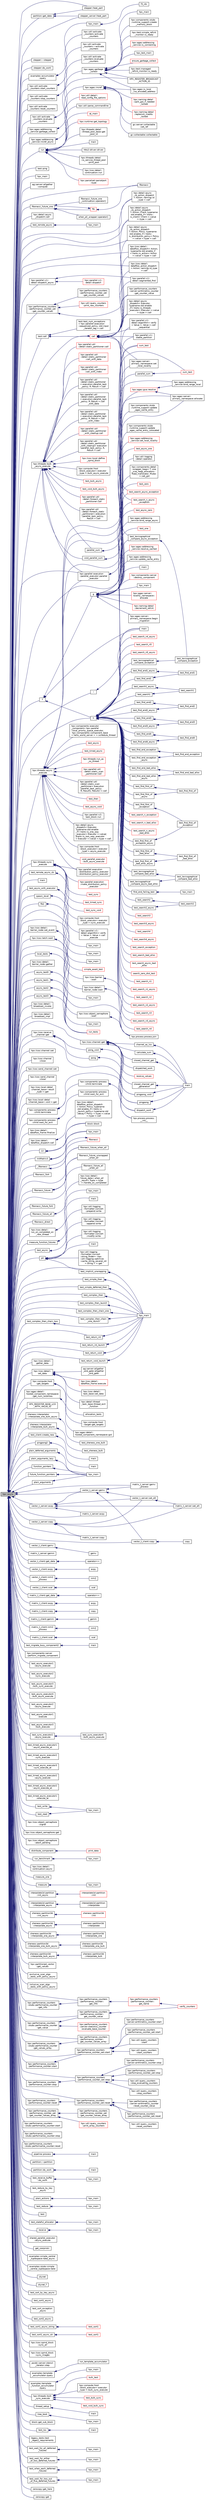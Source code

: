 digraph "hpx::async"
{
  edge [fontname="Helvetica",fontsize="10",labelfontname="Helvetica",labelfontsize="10"];
  node [fontname="Helvetica",fontsize="10",shape=record];
  rankdir="LR";
  Node861 [label="hpx::async",height=0.2,width=0.4,color="black", fillcolor="grey75", style="filled", fontcolor="black"];
  Node861 -> Node862 [dir="back",color="midnightblue",fontsize="10",style="solid",fontname="Helvetica"];
  Node862 [label="partition::get_data",height=0.2,width=0.4,color="black", fillcolor="white", style="filled",URL="$d3/d98/structpartition.html#abcd76329a2cbe6b6123049829b01f995"];
  Node862 -> Node863 [dir="back",color="midnightblue",fontsize="10",style="solid",fontname="Helvetica"];
  Node863 [label="stepper::heat_part",height=0.2,width=0.4,color="black", fillcolor="white", style="filled",URL="$d0/da6/structstepper.html#aa73df55693dd4fbf438c791547966e05"];
  Node862 -> Node864 [dir="back",color="midnightblue",fontsize="10",style="solid",fontname="Helvetica"];
  Node864 [label="stepper_server::heat_part",height=0.2,width=0.4,color="black", fillcolor="white", style="filled",URL="$d5/d90/structstepper__server.html#afa5b8f3719715ca2c7c7c70ebc54797c"];
  Node861 -> Node863 [dir="back",color="midnightblue",fontsize="10",style="solid",fontname="Helvetica"];
  Node861 -> Node865 [dir="back",color="midnightblue",fontsize="10",style="solid",fontname="Helvetica"];
  Node865 [label="stepper::~stepper",height=0.2,width=0.4,color="black", fillcolor="white", style="filled",URL="$d0/da6/structstepper.html#add73bef54a4602b7a9c84c4fedcde6d0"];
  Node861 -> Node866 [dir="back",color="midnightblue",fontsize="10",style="solid",fontname="Helvetica"];
  Node866 [label="stepper::do_work",height=0.2,width=0.4,color="black", fillcolor="white", style="filled",URL="$d0/da6/structstepper.html#ab12be1d1a4b219f151ec9874d1552e34"];
  Node861 -> Node864 [dir="back",color="midnightblue",fontsize="10",style="solid",fontname="Helvetica"];
  Node861 -> Node867 [dir="back",color="midnightblue",fontsize="10",style="solid",fontname="Helvetica"];
  Node867 [label="examples::accumulator\l::query",height=0.2,width=0.4,color="black", fillcolor="white", style="filled",URL="$dd/d06/classexamples_1_1accumulator.html#a5bbc4d7cce27f344eef3bfbf17d471fc"];
  Node867 -> Node868 [dir="back",color="midnightblue",fontsize="10",style="solid",fontname="Helvetica"];
  Node868 [label="hpx_main",height=0.2,width=0.4,color="black", fillcolor="white", style="filled",URL="$d4/d7b/hpx__start_8hpp.html#aefd26dd818037509b2241068d57e3e1d"];
  Node868 -> Node869 [dir="back",color="midnightblue",fontsize="10",style="solid",fontname="Helvetica"];
  Node869 [label="f3_idx",height=0.2,width=0.4,color="black", fillcolor="white", style="filled",URL="$d8/dd8/fold_8cpp.html#ae40ec3e184971f36ec70b5d7bebecc64"];
  Node861 -> Node870 [dir="back",color="midnightblue",fontsize="10",style="solid",fontname="Helvetica"];
  Node870 [label="hpx::util::activate\l_counters::start_counters",height=0.2,width=0.4,color="black", fillcolor="white", style="filled",URL="$d9/d0b/classhpx_1_1util_1_1activate__counters.html#af2193bbb81054707baea1f8f19d63ddf"];
  Node870 -> Node871 [dir="back",color="midnightblue",fontsize="10",style="solid",fontname="Helvetica"];
  Node871 [label="hpx::util::activate\l_counters::activate\l_counters",height=0.2,width=0.4,color="black", fillcolor="white", style="filled",URL="$d9/d0b/classhpx_1_1util_1_1activate__counters.html#a58030114fe706c120ec4d6d793da25d7"];
  Node861 -> Node872 [dir="back",color="midnightblue",fontsize="10",style="solid",fontname="Helvetica"];
  Node872 [label="hpx::util::activate\l_counters::stop_counters",height=0.2,width=0.4,color="black", fillcolor="white", style="filled",URL="$d9/d0b/classhpx_1_1util_1_1activate__counters.html#a61f1598c47b0625dd12c570170251f50"];
  Node872 -> Node873 [dir="back",color="midnightblue",fontsize="10",style="solid",fontname="Helvetica"];
  Node873 [label="hpx::util::activate\l_counters::~activate\l_counters",height=0.2,width=0.4,color="black", fillcolor="white", style="filled",URL="$d9/d0b/classhpx_1_1util_1_1activate__counters.html#a79ce3994837ff93bc2e5832f5490e3e8"];
  Node861 -> Node874 [dir="back",color="midnightblue",fontsize="10",style="solid",fontname="Helvetica"];
  Node874 [label="hpx::util::activate\l_counters::reset_counters",height=0.2,width=0.4,color="black", fillcolor="white", style="filled",URL="$d9/d0b/classhpx_1_1util_1_1activate__counters.html#a690fe1346b07619581fc541fa99b3493"];
  Node861 -> Node875 [dir="back",color="midnightblue",fontsize="10",style="solid",fontname="Helvetica"];
  Node875 [label="hpx::util::activate\l_counters::evaluate\l_counters",height=0.2,width=0.4,color="black", fillcolor="white", style="filled",URL="$d9/d0b/classhpx_1_1util_1_1activate__counters.html#a0d0be179e43254beb3d99bb85d971236"];
  Node875 -> Node876 [dir="back",color="midnightblue",fontsize="10",style="solid",fontname="Helvetica"];
  Node876 [label="hpx::util::activate\l_counters::evaluate\l_counters",height=0.2,width=0.4,color="black", fillcolor="white", style="filled",URL="$d9/d0b/classhpx_1_1util_1_1activate__counters.html#ac7b95c600e9c77e03aa2c7d4d72e128f"];
  Node861 -> Node877 [dir="back",color="midnightblue",fontsize="10",style="solid",fontname="Helvetica"];
  Node877 [label="hpx::agas::addressing\l_service::incref_async",height=0.2,width=0.4,color="black", fillcolor="white", style="filled",URL="$db/d58/structhpx_1_1agas_1_1addressing__service.html#adae9df2634cf648f129f203c3678c1c1",tooltip="Increment the global reference count for the given id. "];
  Node877 -> Node878 [dir="back",color="midnightblue",fontsize="10",style="solid",fontname="Helvetica"];
  Node878 [label="hpx::agas::incref",height=0.2,width=0.4,color="black", fillcolor="white", style="filled",URL="$dc/d54/namespacehpx_1_1agas.html#aad81d2ea721c1a5692e243ef07bf164f"];
  Node878 -> Node879 [dir="back",color="midnightblue",fontsize="10",style="solid",fontname="Helvetica"];
  Node879 [label="hpx::agas::is_local\l_lva_encoded_address",height=0.2,width=0.4,color="black", fillcolor="white", style="filled",URL="$dc/d54/namespacehpx_1_1agas.html#abb5e5584ed3b536ace8e3f58415e24c2"];
  Node878 -> Node880 [dir="back",color="midnightblue",fontsize="10",style="solid",fontname="Helvetica"];
  Node880 [label="gc::server::collectable\l::set_ref",height=0.2,width=0.4,color="black", fillcolor="white", style="filled",URL="$da/d76/structgc_1_1server_1_1collectable.html#a8e123e39f5a85da593dc15b5f872748d"];
  Node878 -> Node881 [dir="back",color="midnightblue",fontsize="10",style="solid",fontname="Helvetica"];
  Node881 [label="gc::collectable::collectable",height=0.2,width=0.4,color="black", fillcolor="white", style="filled",URL="$da/d23/structgc_1_1collectable.html#a9ac791be34891330ff8192ac2ef68c7c"];
  Node878 -> Node882 [dir="back",color="midnightblue",fontsize="10",style="solid",fontname="Helvetica"];
  Node882 [label="hpx::naming::detail\l::split_gid_if_needed\l_locked",height=0.2,width=0.4,color="red", fillcolor="white", style="filled",URL="$d5/d18/namespacehpx_1_1naming_1_1detail.html#a8a41d874bb719f702a76d483293d9d56"];
  Node878 -> Node904 [dir="back",color="midnightblue",fontsize="10",style="solid",fontname="Helvetica"];
  Node904 [label="hpx::naming::detail\l::replenish_credits\l_locked",height=0.2,width=0.4,color="red", fillcolor="white", style="filled",URL="$d5/d18/namespacehpx_1_1naming_1_1detail.html#a011ed4fa9a2f4d4319adc54943fa03d6"];
  Node861 -> Node971 [dir="back",color="midnightblue",fontsize="10",style="solid",fontname="Helvetica"];
  Node971 [label="hpx::agas::addressing\l_service::garbage_collect",height=0.2,width=0.4,color="black", fillcolor="white", style="filled",URL="$db/d58/structhpx_1_1agas_1_1addressing__service.html#a87dcae0eacf6e62d5103ebf516d86f63"];
  Node971 -> Node972 [dir="back",color="midnightblue",fontsize="10",style="solid",fontname="Helvetica"];
  Node972 [label="hpx::agas::garbage\l_collect",height=0.2,width=0.4,color="black", fillcolor="white", style="filled",URL="$dc/d54/namespacehpx_1_1agas.html#a951337adc4f9bd6df00a50737468e911"];
  Node972 -> Node973 [dir="back",color="midnightblue",fontsize="10",style="solid",fontname="Helvetica"];
  Node973 [label="hpx::agas::addressing\l_service::is_connecting",height=0.2,width=0.4,color="red", fillcolor="white", style="filled",URL="$db/d58/structhpx_1_1agas_1_1addressing__service.html#a0155cfd6dbb903623ae403c6f53b86c3",tooltip="Returns whether this addressing_service is connecting to a running application. "];
  Node972 -> Node974 [dir="back",color="midnightblue",fontsize="10",style="solid",fontname="Helvetica"];
  Node974 [label="hpx_test_main",height=0.2,width=0.4,color="black", fillcolor="white", style="filled",URL="$d6/d80/credit__exhaustion_8cpp.html#a9a1c75cfa4bc8637fb9e22dfdca0891a"];
  Node972 -> Node975 [dir="back",color="midnightblue",fontsize="10",style="solid",fontname="Helvetica"];
  Node975 [label="ensure_garbage_collect",height=0.2,width=0.4,color="red", fillcolor="white", style="filled",URL="$d8/dfd/id__type__ref__counting__1032_8cpp.html#a5264b94bf7c262ac0e521fb290d476d5"];
  Node972 -> Node879 [dir="back",color="midnightblue",fontsize="10",style="solid",fontname="Helvetica"];
  Node972 -> Node1460 [dir="back",color="midnightblue",fontsize="10",style="solid",fontname="Helvetica"];
  Node1460 [label="hpx::test::managed\l_refcnt_monitor::is_ready",height=0.2,width=0.4,color="black", fillcolor="white", style="filled",URL="$d6/d63/structhpx_1_1test_1_1managed__refcnt__monitor.html#a4075d84c7206089aec85a1dd3ae8482e"];
  Node972 -> Node1461 [dir="back",color="midnightblue",fontsize="10",style="solid",fontname="Helvetica"];
  Node1461 [label="hpx_main",height=0.2,width=0.4,color="black", fillcolor="white", style="filled",URL="$d0/d7e/promise__leak__996_8cpp.html#a4ca51ec94fa82421fc621b58eef7b01c"];
  Node972 -> Node1462 [dir="back",color="midnightblue",fontsize="10",style="solid",fontname="Helvetica"];
  Node1462 [label="hpx::components::stubs\l::runtime_support::create\l_memory_block",height=0.2,width=0.4,color="black", fillcolor="white", style="filled",URL="$da/d36/structhpx_1_1components_1_1stubs_1_1runtime__support.html#ab76dc3ec60d4ceeb7e52494c307a7cfd"];
  Node972 -> Node1061 [dir="back",color="midnightblue",fontsize="10",style="solid",fontname="Helvetica"];
  Node1061 [label="HPX_REGISTER_BROADCAST\l_ACTION_ID",height=0.2,width=0.4,color="black", fillcolor="white", style="filled",URL="$de/d5c/runtime__support__server_8cpp.html#a2c7fd60adfab122ae67b173ad73fc706"];
  Node972 -> Node1463 [dir="back",color="midnightblue",fontsize="10",style="solid",fontname="Helvetica"];
  Node1463 [label="hpx::test::simple_refcnt\l_monitor::is_ready",height=0.2,width=0.4,color="black", fillcolor="white", style="filled",URL="$d9/d66/structhpx_1_1test_1_1simple__refcnt__monitor.html#a9f05344ca8f797f913ca5f8fdb0033d1"];
  Node861 -> Node1464 [dir="back",color="midnightblue",fontsize="10",style="solid",fontname="Helvetica"];
  Node1464 [label="test::ping",height=0.2,width=0.4,color="black", fillcolor="white", style="filled",URL="$d8/d89/structtest.html#ae5847182de32466f311f13f0dec7cd8e"];
  Node861 -> Node1465 [dir="back",color="midnightblue",fontsize="10",style="solid",fontname="Helvetica"];
  Node1465 [label="hpx_main",height=0.2,width=0.4,color="black", fillcolor="white", style="filled",URL="$dc/dc0/after__588_8cpp.html#a4ca51ec94fa82421fc621b58eef7b01c"];
  Node861 -> Node1466 [dir="back",color="midnightblue",fontsize="10",style="solid",fontname="Helvetica"];
  Node1466 [label="ag::server::allgather\l::compute",height=0.2,width=0.4,color="black", fillcolor="white", style="filled",URL="$d8/d67/classag_1_1server_1_1allgather.html#a2ee593a21aefecae309f8eeedd178bd7"];
  Node861 -> Node1467 [dir="back",color="midnightblue",fontsize="10",style="solid",fontname="Helvetica"];
  Node1467 [label="fibonacci",height=0.2,width=0.4,color="black", fillcolor="white", style="filled",URL="$d8/de5/apex__action__count_8cpp.html#aa9a1997d5209d835cd3c458d97214805"];
  Node861 -> Node1468 [dir="back",color="midnightblue",fontsize="10",style="solid",fontname="Helvetica"];
  Node1468 [label="hpx::detail::async\l_dispatch::call",height=0.2,width=0.4,color="black", fillcolor="white", style="filled",URL="$d6/d69/structhpx_1_1detail_1_1async__dispatch.html#af3f327a26172de6ce8afa74a45e942b8"];
  Node861 -> Node1469 [dir="back",color="midnightblue",fontsize="10",style="solid",fontname="Helvetica"];
  Node1469 [label="test_remote_async",height=0.2,width=0.4,color="black", fillcolor="white", style="filled",URL="$db/de6/async__action__1813_8cpp.html#af26e331d55cd69b2a6ef7070fe033535"];
  Node1469 -> Node1470 [dir="back",color="midnightblue",fontsize="10",style="solid",fontname="Helvetica"];
  Node1470 [label="hpx_main",height=0.2,width=0.4,color="black", fillcolor="white", style="filled",URL="$db/de6/async__action__1813_8cpp.html#aefd26dd818037509b2241068d57e3e1d"];
  Node861 -> Node1471 [dir="back",color="midnightblue",fontsize="10",style="solid",fontname="Helvetica"];
  Node1471 [label="hpx::detail::async\l_cb_action_dispatch\l\< Action, naming::id\l_type \>::call",height=0.2,width=0.4,color="black", fillcolor="white", style="filled",URL="$dd/d05/structhpx_1_1detail_1_1async__cb__action__dispatch_3_01_action_00_01naming_1_1id__type_01_4.html#a50a48abf794e98ebbab57ecfac59d0e8"];
  Node861 -> Node1472 [dir="back",color="midnightblue",fontsize="10",style="solid",fontname="Helvetica"];
  Node1472 [label="hpx::detail::async\l_cb_action_dispatch\l\< Action, Client, typename\l std::enable_if\< traits::\lis_client\< Client \>::value\l \>::type \>::call",height=0.2,width=0.4,color="black", fillcolor="white", style="filled",URL="$dc/dd6/structhpx_1_1detail_1_1async__cb__action__dispatch_3_01_action_00_01_client_00_01typename_01std_147d7ef25b58e4bd31ba0c840bb57474.html#a61da8858ae4cc77b14b4ec9437b49b8e"];
  Node861 -> Node1473 [dir="back",color="midnightblue",fontsize="10",style="solid",fontname="Helvetica"];
  Node1473 [label="hpx::detail::async\l_cb_action_dispatch\l\< Action, Policy, typename\l std::enable_if\< traits::\lis_distribution_policy\< Policy\l \>::value \>::type \>::call",height=0.2,width=0.4,color="black", fillcolor="white", style="filled",URL="$de/d25/structhpx_1_1detail_1_1async__cb__action__dispatch_3_01_action_00_01_policy_00_01typename_01std_f7eacbd99ae4beb9e61e4149e1a2adc8.html#adc380733a66b8f78e59f19350d3f92cc"];
  Node861 -> Node1474 [dir="back",color="midnightblue",fontsize="10",style="solid",fontname="Helvetica"];
  Node1474 [label="test_remote_async_cb",height=0.2,width=0.4,color="black", fillcolor="white", style="filled",URL="$da/d88/async__cb__remote_8cpp.html#a696e56ba0ade0311e4a0e06254e743d9"];
  Node1474 -> Node1475 [dir="back",color="midnightblue",fontsize="10",style="solid",fontname="Helvetica"];
  Node1475 [label="hpx_main",height=0.2,width=0.4,color="black", fillcolor="white", style="filled",URL="$da/d88/async__cb__remote_8cpp.html#aefd26dd818037509b2241068d57e3e1d"];
  Node861 -> Node1476 [dir="back",color="midnightblue",fontsize="10",style="solid",fontname="Helvetica"];
  Node1476 [label="main",height=0.2,width=0.4,color="black", fillcolor="white", style="filled",URL="$da/d8e/async__deferred__1523_8cpp.html#ae66f6b31b5ad750f1fe042a706a4e3d4"];
  Node861 -> Node1477 [dir="back",color="midnightblue",fontsize="10",style="solid",fontname="Helvetica"];
  Node1477 [label="test_async_with_executor",height=0.2,width=0.4,color="black", fillcolor="white", style="filled",URL="$d4/dce/async__local__executor_8cpp.html#a3be1a86d23b45cd956b5d793a25bc1f3"];
  Node1477 -> Node1478 [dir="back",color="midnightblue",fontsize="10",style="solid",fontname="Helvetica"];
  Node1478 [label="hpx_main",height=0.2,width=0.4,color="black", fillcolor="white", style="filled",URL="$d4/dce/async__local__executor_8cpp.html#aefd26dd818037509b2241068d57e3e1d"];
  Node861 -> Node1479 [dir="back",color="midnightblue",fontsize="10",style="solid",fontname="Helvetica"];
  Node1479 [label="spawn_level",height=0.2,width=0.4,color="black", fillcolor="white", style="filled",URL="$de/da6/async__overheads_8cpp.html#a456defbaea2e41cd35e7b02a0376a056"];
  Node1479 -> Node1480 [dir="back",color="midnightblue",fontsize="10",style="solid",fontname="Helvetica"];
  Node1480 [label="hpx_main",height=0.2,width=0.4,color="black", fillcolor="white", style="filled",URL="$de/da6/async__overheads_8cpp.html#a4ca51ec94fa82421fc621b58eef7b01c"];
  Node861 -> Node1481 [dir="back",color="midnightblue",fontsize="10",style="solid",fontname="Helvetica"];
  Node1481 [label="f",height=0.2,width=0.4,color="black", fillcolor="white", style="filled",URL="$d4/d13/async__unwrap__1037_8cpp.html#a02a6b0b4f77af9f69a841dc8262b0cd0"];
  Node1481 -> Node1482 [dir="back",color="midnightblue",fontsize="10",style="solid",fontname="Helvetica"];
  Node1482 [label="g",height=0.2,width=0.4,color="black", fillcolor="white", style="filled",URL="$d4/d13/async__unwrap__1037_8cpp.html#a982bde4eb9428dc8b3ccd73b2039d8b0"];
  Node1482 -> Node1483 [dir="back",color="midnightblue",fontsize="10",style="solid",fontname="Helvetica"];
  Node1483 [label="hpx::agas::addressing\l_service::set_local_locality",height=0.2,width=0.4,color="red", fillcolor="white", style="filled",URL="$db/d58/structhpx_1_1agas_1_1addressing__service.html#a262a9982f31caacd5c605b643f2cc081"];
  Node1482 -> Node997 [dir="back",color="midnightblue",fontsize="10",style="solid",fontname="Helvetica"];
  Node997 [label="hpx::agas::addressing\l_service::bind_range_local",height=0.2,width=0.4,color="black", fillcolor="white", style="filled",URL="$db/d58/structhpx_1_1agas_1_1addressing__service.html#ab1d0ff454f580a5082a9b5d25b4f06fd",tooltip="Bind unique range of global ids to given base address. "];
  Node1482 -> Node999 [dir="back",color="midnightblue",fontsize="10",style="solid",fontname="Helvetica"];
  Node999 [label="hpx::agas::addressing\l_service::bind_range_async",height=0.2,width=0.4,color="black", fillcolor="white", style="filled",URL="$db/d58/structhpx_1_1agas_1_1addressing__service.html#ad125f48a33347da6ab20c84f57822af7"];
  Node1482 -> Node1485 [dir="back",color="midnightblue",fontsize="10",style="solid",fontname="Helvetica"];
  Node1485 [label="hpx::agas::addressing\l_service::resolve_cached",height=0.2,width=0.4,color="red", fillcolor="white", style="filled",URL="$db/d58/structhpx_1_1agas_1_1addressing__service.html#a187ac62b4a4b7c1b98b75979357f07a9"];
  Node1482 -> Node1487 [dir="back",color="midnightblue",fontsize="10",style="solid",fontname="Helvetica"];
  Node1487 [label="hpx::agas::addressing\l_service::update_cache_entry",height=0.2,width=0.4,color="black", fillcolor="white", style="filled",URL="$db/d58/structhpx_1_1agas_1_1addressing__service.html#a64b37e2590775a28e72c2c692f13489d"];
  Node1482 -> Node1488 [dir="back",color="midnightblue",fontsize="10",style="solid",fontname="Helvetica"];
  Node1488 [label="main",height=0.2,width=0.4,color="black", fillcolor="white", style="filled",URL="$da/d17/cxx11__noexcept_8cpp.html#ae66f6b31b5ad750f1fe042a706a4e3d4"];
  Node1482 -> Node1489 [dir="back",color="midnightblue",fontsize="10",style="solid",fontname="Helvetica"];
  Node1489 [label="hpx::components::server\l::destroy_component",height=0.2,width=0.4,color="red", fillcolor="white", style="filled",URL="$d2/da2/namespacehpx_1_1components_1_1server.html#a21dc8857d55d9ec83e3e337b382fbc17"];
  Node1482 -> Node1222 [dir="back",color="midnightblue",fontsize="10",style="solid",fontname="Helvetica"];
  Node1222 [label="hpx_main",height=0.2,width=0.4,color="black", fillcolor="white", style="filled",URL="$db/da3/function__argument_8cpp.html#a255f773d830db5ca937cff11c2692fa2"];
  Node1482 -> Node1491 [dir="back",color="midnightblue",fontsize="10",style="solid",fontname="Helvetica"];
  Node1491 [label="hpx::agas::gva::resolve",height=0.2,width=0.4,color="red", fillcolor="white", style="filled",URL="$dc/d8a/structhpx_1_1agas_1_1gva.html#a92ff9d3631be3c0ba73d23ddcd94d7f4"];
  Node1491 -> Node997 [dir="back",color="midnightblue",fontsize="10",style="solid",fontname="Helvetica"];
  Node1491 -> Node970 [dir="back",color="midnightblue",fontsize="10",style="solid",fontname="Helvetica"];
  Node970 [label="hpx::agas::server::\lprimary_namespace::allocate",height=0.2,width=0.4,color="black", fillcolor="white", style="filled",URL="$d7/d3a/structhpx_1_1agas_1_1server_1_1primary__namespace.html#a87560fb730ac846b91fc7287dc4e247b"];
  Node1482 -> Node1034 [dir="back",color="midnightblue",fontsize="10",style="solid",fontname="Helvetica"];
  Node1034 [label="hpx::agas::server::\llocality_namespace::\lallocate",height=0.2,width=0.4,color="red", fillcolor="white", style="filled",URL="$dc/d72/structhpx_1_1agas_1_1server_1_1locality__namespace.html#a584777211619893840252d5c72b726ac"];
  Node1482 -> Node994 [dir="back",color="midnightblue",fontsize="10",style="solid",fontname="Helvetica"];
  Node994 [label="hpx::naming::detail\l::decrement_refcnt",height=0.2,width=0.4,color="red", fillcolor="white", style="filled",URL="$d5/d18/namespacehpx_1_1naming_1_1detail.html#a63ddb380473bdb8a186686ffe718b6e2"];
  Node1482 -> Node1074 [dir="back",color="midnightblue",fontsize="10",style="solid",fontname="Helvetica"];
  Node1074 [label="hpx::agas::server::\lprimary_namespace::set\l_local_locality",height=0.2,width=0.4,color="black", fillcolor="white", style="filled",URL="$d7/d3a/structhpx_1_1agas_1_1server_1_1primary__namespace.html#a52d12a1efbe05190fd6592ba971192b6"];
  Node1482 -> Node1045 [dir="back",color="midnightblue",fontsize="10",style="solid",fontname="Helvetica"];
  Node1045 [label="hpx::agas::server::\lprimary_namespace::begin\l_migration",height=0.2,width=0.4,color="black", fillcolor="white", style="filled",URL="$d7/d3a/structhpx_1_1agas_1_1server_1_1primary__namespace.html#aca25c89f18a24d56fb9d230735ac8361"];
  Node1482 -> Node970 [dir="back",color="midnightblue",fontsize="10",style="solid",fontname="Helvetica"];
  Node1482 -> Node1492 [dir="back",color="midnightblue",fontsize="10",style="solid",fontname="Helvetica"];
  Node1492 [label="hpx::components::stubs\l::runtime_support::update\l_agas_cache_entry",height=0.2,width=0.4,color="black", fillcolor="white", style="filled",URL="$da/d36/structhpx_1_1components_1_1stubs_1_1runtime__support.html#a1bc944d2efc3dc40dde391b05efd7c0e"];
  Node1482 -> Node1493 [dir="back",color="midnightblue",fontsize="10",style="solid",fontname="Helvetica"];
  Node1493 [label="hpx::components::stubs\l::runtime_support::update\l_agas_cache_entry_colocated",height=0.2,width=0.4,color="black", fillcolor="white", style="filled",URL="$da/d36/structhpx_1_1components_1_1stubs_1_1runtime__support.html#a780e96cb52f91b1e1885e8a69dd88646"];
  Node1482 -> Node1494 [dir="back",color="midnightblue",fontsize="10",style="solid",fontname="Helvetica"];
  Node1494 [label="test_zero",height=0.2,width=0.4,color="red", fillcolor="white", style="filled",URL="$d6/d4b/scan__different__inits_8cpp.html#a871ca556dc22444fa282d9fa765987c5"];
  Node1482 -> Node1496 [dir="back",color="midnightblue",fontsize="10",style="solid",fontname="Helvetica"];
  Node1496 [label="test_async_zero",height=0.2,width=0.4,color="red", fillcolor="white", style="filled",URL="$d6/d4b/scan__different__inits_8cpp.html#a001fa0ea9774a628ed115206108b7118"];
  Node1482 -> Node1497 [dir="back",color="midnightblue",fontsize="10",style="solid",fontname="Helvetica"];
  Node1497 [label="test_one",height=0.2,width=0.4,color="red", fillcolor="white", style="filled",URL="$d6/d4b/scan__different__inits_8cpp.html#a2dca6b152f8357818ee3cc75d6547a40"];
  Node1482 -> Node1498 [dir="back",color="midnightblue",fontsize="10",style="solid",fontname="Helvetica"];
  Node1498 [label="test_async_one",height=0.2,width=0.4,color="red", fillcolor="white", style="filled",URL="$d6/d4b/scan__different__inits_8cpp.html#afe7bf95c5a454262bee1d49e0c9a2b4e"];
  Node1482 -> Node1499 [dir="back",color="midnightblue",fontsize="10",style="solid",fontname="Helvetica"];
  Node1499 [label="hpx::util::logging\l::detail::operator,",height=0.2,width=0.4,color="black", fillcolor="white", style="filled",URL="$d0/d2f/namespacehpx_1_1util_1_1logging_1_1detail.html#adf945331d55a8ad592ee5eca580a23be"];
  Node1482 -> Node1500 [dir="back",color="midnightblue",fontsize="10",style="solid",fontname="Helvetica"];
  Node1500 [label="hpx::components::detail\l::wrapper_heap\< T, one\l_size_heap_allocators::\lfixed_mallocator, Mutex\l \>::set_gid",height=0.2,width=0.4,color="black", fillcolor="white", style="filled",URL="$d1/d6d/classhpx_1_1components_1_1detail_1_1wrapper__heap.html#a1825c84ffdd3fba38cc30c7fbcf3f5b7"];
  Node1481 -> Node1501 [dir="back",color="midnightblue",fontsize="10",style="solid",fontname="Helvetica"];
  Node1501 [label="h",height=0.2,width=0.4,color="black", fillcolor="white", style="filled",URL="$d4/d13/async__unwrap__1037_8cpp.html#a68bf2774bfb21af6d8c70eaf70834b03"];
  Node1501 -> Node1502 [dir="back",color="midnightblue",fontsize="10",style="solid",fontname="Helvetica"];
  Node1502 [label="main",height=0.2,width=0.4,color="black", fillcolor="white", style="filled",URL="$d4/d13/async__unwrap__1037_8cpp.html#ae66f6b31b5ad750f1fe042a706a4e3d4"];
  Node1501 -> Node1503 [dir="back",color="midnightblue",fontsize="10",style="solid",fontname="Helvetica"];
  Node1503 [label="test_find_end1",height=0.2,width=0.4,color="black", fillcolor="white", style="filled",URL="$de/d27/findend_8cpp.html#a8d69f88e05067fa16f1bc996e4f5204a"];
  Node1503 -> Node1504 [dir="back",color="midnightblue",fontsize="10",style="solid",fontname="Helvetica"];
  Node1504 [label="test_find_end1",height=0.2,width=0.4,color="black", fillcolor="white", style="filled",URL="$de/d27/findend_8cpp.html#a8e03fd67aaf1583b64ad08fb6a7406e0"];
  Node1501 -> Node1505 [dir="back",color="midnightblue",fontsize="10",style="solid",fontname="Helvetica"];
  Node1505 [label="test_find_end1_async",height=0.2,width=0.4,color="black", fillcolor="white", style="filled",URL="$de/d27/findend_8cpp.html#a3c2aa414b7e6f2849bfff77eee053c6c"];
  Node1505 -> Node1504 [dir="back",color="midnightblue",fontsize="10",style="solid",fontname="Helvetica"];
  Node1501 -> Node1506 [dir="back",color="midnightblue",fontsize="10",style="solid",fontname="Helvetica"];
  Node1506 [label="test_find_end2",height=0.2,width=0.4,color="black", fillcolor="white", style="filled",URL="$de/d27/findend_8cpp.html#ae26806919871ed18953e72532f2d5cdd"];
  Node1506 -> Node1507 [dir="back",color="midnightblue",fontsize="10",style="solid",fontname="Helvetica"];
  Node1507 [label="test_find_end2",height=0.2,width=0.4,color="black", fillcolor="white", style="filled",URL="$de/d27/findend_8cpp.html#a311945d5d5b3d9f350365dd5cffa2845"];
  Node1501 -> Node1508 [dir="back",color="midnightblue",fontsize="10",style="solid",fontname="Helvetica"];
  Node1508 [label="test_find_end2_async",height=0.2,width=0.4,color="black", fillcolor="white", style="filled",URL="$de/d27/findend_8cpp.html#a163128cab241b1a66d1729e13bb00b17"];
  Node1508 -> Node1507 [dir="back",color="midnightblue",fontsize="10",style="solid",fontname="Helvetica"];
  Node1501 -> Node1509 [dir="back",color="midnightblue",fontsize="10",style="solid",fontname="Helvetica"];
  Node1509 [label="test_find_end3",height=0.2,width=0.4,color="black", fillcolor="white", style="filled",URL="$de/d27/findend_8cpp.html#aa91633a737ceadc8e97fe2a305f9cbfc"];
  Node1509 -> Node1510 [dir="back",color="midnightblue",fontsize="10",style="solid",fontname="Helvetica"];
  Node1510 [label="test_find_end3",height=0.2,width=0.4,color="black", fillcolor="white", style="filled",URL="$de/d27/findend_8cpp.html#a80def73fa5f2efde79d81e3e967ee6d7"];
  Node1501 -> Node1511 [dir="back",color="midnightblue",fontsize="10",style="solid",fontname="Helvetica"];
  Node1511 [label="test_find_end3_async",height=0.2,width=0.4,color="black", fillcolor="white", style="filled",URL="$de/d27/findend_8cpp.html#a9287cebd15252054147305c49c61572f"];
  Node1511 -> Node1510 [dir="back",color="midnightblue",fontsize="10",style="solid",fontname="Helvetica"];
  Node1501 -> Node1512 [dir="back",color="midnightblue",fontsize="10",style="solid",fontname="Helvetica"];
  Node1512 [label="test_find_end4",height=0.2,width=0.4,color="black", fillcolor="white", style="filled",URL="$de/d27/findend_8cpp.html#ad1c1901e09334db9e91e633a700d5e7c"];
  Node1512 -> Node1513 [dir="back",color="midnightblue",fontsize="10",style="solid",fontname="Helvetica"];
  Node1513 [label="test_find_end4",height=0.2,width=0.4,color="black", fillcolor="white", style="filled",URL="$de/d27/findend_8cpp.html#a0a5a7bcf99bd31d589776b7112b1b3d5"];
  Node1501 -> Node1514 [dir="back",color="midnightblue",fontsize="10",style="solid",fontname="Helvetica"];
  Node1514 [label="test_find_end4_async",height=0.2,width=0.4,color="black", fillcolor="white", style="filled",URL="$de/d27/findend_8cpp.html#ab88baf684c0296678fc8b3656855906a"];
  Node1514 -> Node1513 [dir="back",color="midnightblue",fontsize="10",style="solid",fontname="Helvetica"];
  Node1501 -> Node1515 [dir="back",color="midnightblue",fontsize="10",style="solid",fontname="Helvetica"];
  Node1515 [label="test_find_end_exception",height=0.2,width=0.4,color="black", fillcolor="white", style="filled",URL="$de/d27/findend_8cpp.html#a3cbf222f109bd03b98a3671df65d1baa"];
  Node1515 -> Node1516 [dir="back",color="midnightblue",fontsize="10",style="solid",fontname="Helvetica"];
  Node1516 [label="test_find_end_exception",height=0.2,width=0.4,color="black", fillcolor="white", style="filled",URL="$de/d27/findend_8cpp.html#a01b58a5865234526b5ca9f9e45ec4c50"];
  Node1501 -> Node1517 [dir="back",color="midnightblue",fontsize="10",style="solid",fontname="Helvetica"];
  Node1517 [label="test_find_end_exception\l_async",height=0.2,width=0.4,color="black", fillcolor="white", style="filled",URL="$de/d27/findend_8cpp.html#a3093c53a289f437be7f7530c5e45b2cb"];
  Node1517 -> Node1516 [dir="back",color="midnightblue",fontsize="10",style="solid",fontname="Helvetica"];
  Node1501 -> Node1518 [dir="back",color="midnightblue",fontsize="10",style="solid",fontname="Helvetica"];
  Node1518 [label="test_find_end_bad_alloc",height=0.2,width=0.4,color="black", fillcolor="white", style="filled",URL="$de/d27/findend_8cpp.html#a93a97f558c80b1b8427433a07f10b7a2"];
  Node1518 -> Node1519 [dir="back",color="midnightblue",fontsize="10",style="solid",fontname="Helvetica"];
  Node1519 [label="test_find_end_bad_alloc",height=0.2,width=0.4,color="black", fillcolor="white", style="filled",URL="$de/d27/findend_8cpp.html#abcc8dfb59e0c8858a1882bbc9b9737ba"];
  Node1501 -> Node1520 [dir="back",color="midnightblue",fontsize="10",style="solid",fontname="Helvetica"];
  Node1520 [label="test_find_end_bad_alloc\l_async",height=0.2,width=0.4,color="black", fillcolor="white", style="filled",URL="$de/d27/findend_8cpp.html#a4b5b5b510dc82a53c3de719a1eb3a1a2"];
  Node1520 -> Node1519 [dir="back",color="midnightblue",fontsize="10",style="solid",fontname="Helvetica"];
  Node1501 -> Node1521 [dir="back",color="midnightblue",fontsize="10",style="solid",fontname="Helvetica"];
  Node1521 [label="test_find_first_of",height=0.2,width=0.4,color="black", fillcolor="white", style="filled",URL="$da/d85/findfirstof_8cpp.html#a395a72e54e8fe3e560daf009689d107f"];
  Node1521 -> Node1522 [dir="back",color="midnightblue",fontsize="10",style="solid",fontname="Helvetica"];
  Node1522 [label="test_find_first_of",height=0.2,width=0.4,color="black", fillcolor="white", style="filled",URL="$da/d85/findfirstof_8cpp.html#a581e939710dc9f1b6b142f7306c348ee"];
  Node1501 -> Node1523 [dir="back",color="midnightblue",fontsize="10",style="solid",fontname="Helvetica"];
  Node1523 [label="test_find_first_of\l_async",height=0.2,width=0.4,color="black", fillcolor="white", style="filled",URL="$da/d85/findfirstof_8cpp.html#a6d72d17c9064f4deb1a70854a13fff94"];
  Node1523 -> Node1522 [dir="back",color="midnightblue",fontsize="10",style="solid",fontname="Helvetica"];
  Node1501 -> Node1524 [dir="back",color="midnightblue",fontsize="10",style="solid",fontname="Helvetica"];
  Node1524 [label="test_find_first_of\l_exception",height=0.2,width=0.4,color="black", fillcolor="white", style="filled",URL="$da/d85/findfirstof_8cpp.html#a2707dc78f6f2d06f08c9e3698e97a8af"];
  Node1524 -> Node1525 [dir="back",color="midnightblue",fontsize="10",style="solid",fontname="Helvetica"];
  Node1525 [label="test_find_first_of\l_exception",height=0.2,width=0.4,color="black", fillcolor="white", style="filled",URL="$da/d85/findfirstof_8cpp.html#af5d29a364ae4eadbcbefd396a663e4a3"];
  Node1501 -> Node1526 [dir="back",color="midnightblue",fontsize="10",style="solid",fontname="Helvetica"];
  Node1526 [label="test_find_first_of\l_exception_async",height=0.2,width=0.4,color="black", fillcolor="white", style="filled",URL="$da/d85/findfirstof_8cpp.html#a5136f549b6ab7405513659883282c263"];
  Node1526 -> Node1525 [dir="back",color="midnightblue",fontsize="10",style="solid",fontname="Helvetica"];
  Node1501 -> Node1527 [dir="back",color="midnightblue",fontsize="10",style="solid",fontname="Helvetica"];
  Node1527 [label="test_find_first_of\l_bad_alloc",height=0.2,width=0.4,color="black", fillcolor="white", style="filled",URL="$da/d85/findfirstof_8cpp.html#ac2c868da1e2d5bdf6f6a383fb33dcb80"];
  Node1527 -> Node1528 [dir="back",color="midnightblue",fontsize="10",style="solid",fontname="Helvetica"];
  Node1528 [label="test_find_first_of\l_bad_alloc",height=0.2,width=0.4,color="black", fillcolor="white", style="filled",URL="$da/d85/findfirstof_8cpp.html#a15908bb1e2db8daf75bfe5f892228971"];
  Node1501 -> Node1529 [dir="back",color="midnightblue",fontsize="10",style="solid",fontname="Helvetica"];
  Node1529 [label="test_find_first_of\l_bad_alloc_async",height=0.2,width=0.4,color="black", fillcolor="white", style="filled",URL="$da/d85/findfirstof_8cpp.html#afe224806e0bd545e89d9e615fe74af82"];
  Node1529 -> Node1528 [dir="back",color="midnightblue",fontsize="10",style="solid",fontname="Helvetica"];
  Node1501 -> Node1530 [dir="back",color="midnightblue",fontsize="10",style="solid",fontname="Helvetica"];
  Node1530 [label="test_lexicographical\l_compare_exception",height=0.2,width=0.4,color="black", fillcolor="white", style="filled",URL="$dd/de6/lexicographical__compare_8cpp.html#a24bc9d25b2ce61491dbd96feb8669fc0"];
  Node1530 -> Node1531 [dir="back",color="midnightblue",fontsize="10",style="solid",fontname="Helvetica"];
  Node1531 [label="test_lexicographical\l_compare_exception",height=0.2,width=0.4,color="black", fillcolor="white", style="filled",URL="$dd/de6/lexicographical__compare_8cpp.html#ab78e174881f1d61ea15cfc697e89fe4a"];
  Node1501 -> Node1532 [dir="back",color="midnightblue",fontsize="10",style="solid",fontname="Helvetica"];
  Node1532 [label="test_lexicographical\l_compare_async_exception",height=0.2,width=0.4,color="black", fillcolor="white", style="filled",URL="$dd/de6/lexicographical__compare_8cpp.html#a7d669f96c9a4db81312d23d9d344afd5"];
  Node1532 -> Node1531 [dir="back",color="midnightblue",fontsize="10",style="solid",fontname="Helvetica"];
  Node1501 -> Node1533 [dir="back",color="midnightblue",fontsize="10",style="solid",fontname="Helvetica"];
  Node1533 [label="test_lexicographical\l_compare_bad_alloc",height=0.2,width=0.4,color="black", fillcolor="white", style="filled",URL="$dd/de6/lexicographical__compare_8cpp.html#a3093b9e777a97469434230ef1727efa3"];
  Node1533 -> Node1534 [dir="back",color="midnightblue",fontsize="10",style="solid",fontname="Helvetica"];
  Node1534 [label="test_lexicographical\l_compare_bad_alloc",height=0.2,width=0.4,color="black", fillcolor="white", style="filled",URL="$dd/de6/lexicographical__compare_8cpp.html#ab3ca9e7d3b77bcf278e7057f5c655e55"];
  Node1501 -> Node1535 [dir="back",color="midnightblue",fontsize="10",style="solid",fontname="Helvetica"];
  Node1535 [label="test_lexicographical\l_compare_async_bad_alloc",height=0.2,width=0.4,color="black", fillcolor="white", style="filled",URL="$dd/de6/lexicographical__compare_8cpp.html#a7e9bc93c499fc65c7920a4edae03b006"];
  Node1535 -> Node1534 [dir="back",color="midnightblue",fontsize="10",style="solid",fontname="Helvetica"];
  Node1501 -> Node1536 [dir="back",color="midnightblue",fontsize="10",style="solid",fontname="Helvetica"];
  Node1536 [label="find_end_failing_test",height=0.2,width=0.4,color="black", fillcolor="white", style="filled",URL="$da/d34/minimal__findend_8cpp.html#a5accbf9bf8450d27c9db9dcec775df0b"];
  Node1536 -> Node1537 [dir="back",color="midnightblue",fontsize="10",style="solid",fontname="Helvetica"];
  Node1537 [label="hpx_main",height=0.2,width=0.4,color="black", fillcolor="white", style="filled",URL="$da/d34/minimal__findend_8cpp.html#aefd26dd818037509b2241068d57e3e1d"];
  Node1501 -> Node1538 [dir="back",color="midnightblue",fontsize="10",style="solid",fontname="Helvetica"];
  Node1538 [label="test_search1",height=0.2,width=0.4,color="black", fillcolor="white", style="filled",URL="$d9/def/search_8cpp.html#ad346d573ee66dd6187a30ea59bceaea3"];
  Node1538 -> Node1539 [dir="back",color="midnightblue",fontsize="10",style="solid",fontname="Helvetica"];
  Node1539 [label="test_search1",height=0.2,width=0.4,color="black", fillcolor="white", style="filled",URL="$d9/def/search_8cpp.html#a15b85a24de3d644b9785da13452730d3"];
  Node1501 -> Node1540 [dir="back",color="midnightblue",fontsize="10",style="solid",fontname="Helvetica"];
  Node1540 [label="test_search1_async",height=0.2,width=0.4,color="black", fillcolor="white", style="filled",URL="$d9/def/search_8cpp.html#a78c5c6030ae0534b9d17b3727110f4c4"];
  Node1540 -> Node1539 [dir="back",color="midnightblue",fontsize="10",style="solid",fontname="Helvetica"];
  Node1501 -> Node1541 [dir="back",color="midnightblue",fontsize="10",style="solid",fontname="Helvetica"];
  Node1541 [label="test_search2",height=0.2,width=0.4,color="black", fillcolor="white", style="filled",URL="$d9/def/search_8cpp.html#add09b04ec0abd97dacd03bfcd5e18d3c"];
  Node1541 -> Node1542 [dir="back",color="midnightblue",fontsize="10",style="solid",fontname="Helvetica"];
  Node1542 [label="test_search2",height=0.2,width=0.4,color="black", fillcolor="white", style="filled",URL="$d9/def/search_8cpp.html#adafbe4e788f63fe8e03858d3aa697b29"];
  Node1501 -> Node1543 [dir="back",color="midnightblue",fontsize="10",style="solid",fontname="Helvetica"];
  Node1543 [label="test_search2_async",height=0.2,width=0.4,color="black", fillcolor="white", style="filled",URL="$d9/def/search_8cpp.html#a53e0b7f111273d2c469ea1bc29dcf1d9"];
  Node1543 -> Node1542 [dir="back",color="midnightblue",fontsize="10",style="solid",fontname="Helvetica"];
  Node1501 -> Node1544 [dir="back",color="midnightblue",fontsize="10",style="solid",fontname="Helvetica"];
  Node1544 [label="test_search3",height=0.2,width=0.4,color="red", fillcolor="white", style="filled",URL="$d9/def/search_8cpp.html#a7f1540c27c84641e7ca974fb25007f00"];
  Node1501 -> Node1546 [dir="back",color="midnightblue",fontsize="10",style="solid",fontname="Helvetica"];
  Node1546 [label="test_search3_async",height=0.2,width=0.4,color="red", fillcolor="white", style="filled",URL="$d9/def/search_8cpp.html#a5d842fb2ad46ab811475b202ced24cbe"];
  Node1501 -> Node1547 [dir="back",color="midnightblue",fontsize="10",style="solid",fontname="Helvetica"];
  Node1547 [label="test_search4",height=0.2,width=0.4,color="red", fillcolor="white", style="filled",URL="$d9/def/search_8cpp.html#ab1e8636d05cc74c819b98e7bd631e67f"];
  Node1501 -> Node1549 [dir="back",color="midnightblue",fontsize="10",style="solid",fontname="Helvetica"];
  Node1549 [label="test_search4_async",height=0.2,width=0.4,color="red", fillcolor="white", style="filled",URL="$d9/def/search_8cpp.html#a0b7c6fac420402ca7fc40ff008573087"];
  Node1501 -> Node1550 [dir="back",color="midnightblue",fontsize="10",style="solid",fontname="Helvetica"];
  Node1550 [label="test_search_exception",height=0.2,width=0.4,color="red", fillcolor="white", style="filled",URL="$d9/def/search_8cpp.html#a161cf00e3089e3c42abce845c2a5c192"];
  Node1501 -> Node1552 [dir="back",color="midnightblue",fontsize="10",style="solid",fontname="Helvetica"];
  Node1552 [label="test_search_async_exception",height=0.2,width=0.4,color="red", fillcolor="white", style="filled",URL="$d9/def/search_8cpp.html#a800e7434700e07b3fcd8c8519b25caff"];
  Node1501 -> Node1553 [dir="back",color="midnightblue",fontsize="10",style="solid",fontname="Helvetica"];
  Node1553 [label="test_search_bad_alloc",height=0.2,width=0.4,color="red", fillcolor="white", style="filled",URL="$d9/def/search_8cpp.html#a817e4cfe43dc2e8a24c0d654338c35be"];
  Node1501 -> Node1555 [dir="back",color="midnightblue",fontsize="10",style="solid",fontname="Helvetica"];
  Node1555 [label="test_search_async_bad\l_alloc",height=0.2,width=0.4,color="red", fillcolor="white", style="filled",URL="$d9/def/search_8cpp.html#ad4ff3c25ed37426a6b6df42a85ab459f"];
  Node1501 -> Node1556 [dir="back",color="midnightblue",fontsize="10",style="solid",fontname="Helvetica"];
  Node1556 [label="search_zero_dist_test",height=0.2,width=0.4,color="red", fillcolor="white", style="filled",URL="$d0/d9f/search__zerolength_8cpp.html#a5a9b51492916d8c9b6789e93964621e1"];
  Node1501 -> Node1558 [dir="back",color="midnightblue",fontsize="10",style="solid",fontname="Helvetica"];
  Node1558 [label="test_search_n1",height=0.2,width=0.4,color="red", fillcolor="white", style="filled",URL="$dc/dc5/searchn_8cpp.html#ab86919b9e0a7f05457190c44ef37a9d3"];
  Node1501 -> Node1560 [dir="back",color="midnightblue",fontsize="10",style="solid",fontname="Helvetica"];
  Node1560 [label="test_search_n1_async",height=0.2,width=0.4,color="red", fillcolor="white", style="filled",URL="$dc/dc5/searchn_8cpp.html#af43429547220dfc6ce1d3b437bd9e24a"];
  Node1501 -> Node1561 [dir="back",color="midnightblue",fontsize="10",style="solid",fontname="Helvetica"];
  Node1561 [label="test_search_n2",height=0.2,width=0.4,color="red", fillcolor="white", style="filled",URL="$dc/dc5/searchn_8cpp.html#a5472f81aa929e782ac98da2e76f25dcc"];
  Node1501 -> Node1563 [dir="back",color="midnightblue",fontsize="10",style="solid",fontname="Helvetica"];
  Node1563 [label="test_search_n2_async",height=0.2,width=0.4,color="red", fillcolor="white", style="filled",URL="$dc/dc5/searchn_8cpp.html#aef8479e841da31b20f2582dacbdb8811"];
  Node1501 -> Node1564 [dir="back",color="midnightblue",fontsize="10",style="solid",fontname="Helvetica"];
  Node1564 [label="test_search_n3",height=0.2,width=0.4,color="red", fillcolor="white", style="filled",URL="$dc/dc5/searchn_8cpp.html#ac5054a4cf044cdaaa140b41c76e0b120"];
  Node1501 -> Node1566 [dir="back",color="midnightblue",fontsize="10",style="solid",fontname="Helvetica"];
  Node1566 [label="test_search_n3_async",height=0.2,width=0.4,color="red", fillcolor="white", style="filled",URL="$dc/dc5/searchn_8cpp.html#a900aeffb66cfae8d2e68e76fa513db67"];
  Node1501 -> Node1567 [dir="back",color="midnightblue",fontsize="10",style="solid",fontname="Helvetica"];
  Node1567 [label="test_search_n4",height=0.2,width=0.4,color="red", fillcolor="white", style="filled",URL="$dc/dc5/searchn_8cpp.html#a7d8302ca5bb3c55cade2d8dedc6e92f8"];
  Node1501 -> Node1569 [dir="back",color="midnightblue",fontsize="10",style="solid",fontname="Helvetica"];
  Node1569 [label="test_search_n4_async",height=0.2,width=0.4,color="red", fillcolor="white", style="filled",URL="$dc/dc5/searchn_8cpp.html#a1f3c636c6e46ccd3362e5ba447e524e2"];
  Node1501 -> Node1570 [dir="back",color="midnightblue",fontsize="10",style="solid",fontname="Helvetica"];
  Node1570 [label="test_search_n5",height=0.2,width=0.4,color="red", fillcolor="white", style="filled",URL="$dc/dc5/searchn_8cpp.html#a5e9df3730fbdae8efdbbcbd7b930a239"];
  Node1501 -> Node1572 [dir="back",color="midnightblue",fontsize="10",style="solid",fontname="Helvetica"];
  Node1572 [label="test_search_n5_async",height=0.2,width=0.4,color="red", fillcolor="white", style="filled",URL="$dc/dc5/searchn_8cpp.html#aa3ecc8e3d71f923535e682be310d1d6d"];
  Node1501 -> Node1573 [dir="back",color="midnightblue",fontsize="10",style="solid",fontname="Helvetica"];
  Node1573 [label="test_search_n_exception",height=0.2,width=0.4,color="red", fillcolor="white", style="filled",URL="$dc/dc5/searchn_8cpp.html#ae7f1103ebc59f1af0552efcc48e84d95"];
  Node1501 -> Node1575 [dir="back",color="midnightblue",fontsize="10",style="solid",fontname="Helvetica"];
  Node1575 [label="test_search_n_async\l_exception",height=0.2,width=0.4,color="red", fillcolor="white", style="filled",URL="$dc/dc5/searchn_8cpp.html#a92730ec9ee1563d03c8ffba9150e5b42"];
  Node1501 -> Node1576 [dir="back",color="midnightblue",fontsize="10",style="solid",fontname="Helvetica"];
  Node1576 [label="test_search_n_bad_alloc",height=0.2,width=0.4,color="red", fillcolor="white", style="filled",URL="$dc/dc5/searchn_8cpp.html#a70a7700e5fac8cdb8d83ec66cf97e049"];
  Node1501 -> Node1578 [dir="back",color="midnightblue",fontsize="10",style="solid",fontname="Helvetica"];
  Node1578 [label="test_search_n_async\l_bad_alloc",height=0.2,width=0.4,color="red", fillcolor="white", style="filled",URL="$dc/dc5/searchn_8cpp.html#a9b0a9c9e63bd65226eab8185be5f90e3"];
  Node1481 -> Node1502 [dir="back",color="midnightblue",fontsize="10",style="solid",fontname="Helvetica"];
  Node861 -> Node1501 [dir="back",color="midnightblue",fontsize="10",style="solid",fontname="Helvetica"];
  Node861 -> Node1579 [dir="back",color="midnightblue",fontsize="10",style="solid",fontname="Helvetica"];
  Node1579 [label="i",height=0.2,width=0.4,color="black", fillcolor="white", style="filled",URL="$d4/d13/async__unwrap__1037_8cpp.html#a9c026ca0f8b0f32b1520856246feb2f0"];
  Node1579 -> Node1502 [dir="back",color="midnightblue",fontsize="10",style="solid",fontname="Helvetica"];
  Node861 -> Node1580 [dir="back",color="midnightblue",fontsize="10",style="solid",fontname="Helvetica"];
  Node1580 [label="fib2",height=0.2,width=0.4,color="black", fillcolor="white", style="filled",URL="$d6/d41/await_8cpp.html#a8d09ce7eddc668ef07cf949b8801c414"];
  Node1580 -> Node1581 [dir="back",color="midnightblue",fontsize="10",style="solid",fontname="Helvetica"];
  Node1581 [label="simple_await_test",height=0.2,width=0.4,color="red", fillcolor="white", style="filled",URL="$d6/d41/await_8cpp.html#a0e4599a814068daf06d27e680e303961"];
  Node861 -> Node920 [dir="back",color="midnightblue",fontsize="10",style="solid",fontname="Helvetica"];
  Node920 [label="hpx::lcos::barrier\l::wait",height=0.2,width=0.4,color="black", fillcolor="white", style="filled",URL="$d9/dab/classhpx_1_1lcos_1_1barrier.html#a1fcac5ce49dd1b9800affc8c8b84e4c9"];
  Node920 -> Node921 [dir="back",color="midnightblue",fontsize="10",style="solid",fontname="Helvetica"];
  Node921 [label="hpx.process.process.join",height=0.2,width=0.4,color="black", fillcolor="white", style="filled",URL="$d3/d41/classhpx_1_1process_1_1process.html#acc7ec4687f3bf5ae121ef7b494d991d8"];
  Node861 -> Node1583 [dir="back",color="midnightblue",fontsize="10",style="solid",fontname="Helvetica"];
  Node1583 [label="local_tests",height=0.2,width=0.4,color="black", fillcolor="white", style="filled",URL="$df/d63/tests_2unit_2lcos_2barrier_8cpp.html#adfee0f3e737c1b6eb1504cceb8a2f264"];
  Node1583 -> Node1584 [dir="back",color="midnightblue",fontsize="10",style="solid",fontname="Helvetica"];
  Node1584 [label="hpx_main",height=0.2,width=0.4,color="black", fillcolor="white", style="filled",URL="$df/d63/tests_2unit_2lcos_2barrier_8cpp.html#a4ca51ec94fa82421fc621b58eef7b01c"];
  Node861 -> Node1585 [dir="back",color="midnightblue",fontsize="10",style="solid",fontname="Helvetica"];
  Node1585 [label="hpx::lcos::detail::\lbarrier_node::wait",height=0.2,width=0.4,color="black", fillcolor="white", style="filled",URL="$dc/dd7/structhpx_1_1lcos_1_1detail_1_1barrier__node.html#aa4e3bd2f6143714f869892b8e992c45e"];
  Node1585 -> Node921 [dir="back",color="midnightblue",fontsize="10",style="solid",fontname="Helvetica"];
  Node861 -> Node1586 [dir="back",color="midnightblue",fontsize="10",style="solid",fontname="Helvetica"];
  Node1586 [label="hpx::lcos::detail::\lbarrier_node::gather",height=0.2,width=0.4,color="black", fillcolor="white", style="filled",URL="$dc/dd7/structhpx_1_1lcos_1_1detail_1_1barrier__node.html#a6573676b4111eb5820df6dadb5cb12bb"];
  Node861 -> Node1587 [dir="back",color="midnightblue",fontsize="10",style="solid",fontname="Helvetica"];
  Node1587 [label="hpx::lcos::detail::\lbarrier_node::set_event",height=0.2,width=0.4,color="black", fillcolor="white", style="filled",URL="$dc/dd7/structhpx_1_1lcos_1_1detail_1_1barrier__node.html#a7c4df1612298d6bca82818ad1ab263e7"];
  Node1587 -> Node1585 [dir="back",color="midnightblue",fontsize="10",style="solid",fontname="Helvetica"];
  Node861 -> Node1588 [dir="back",color="midnightblue",fontsize="10",style="solid",fontname="Helvetica"];
  Node1588 [label="async_test0",height=0.2,width=0.4,color="black", fillcolor="white", style="filled",URL="$d7/d85/bind__action_8cpp.html#a6e170bc8301135a73d989a36b5949f31"];
  Node1588 -> Node1589 [dir="back",color="midnightblue",fontsize="10",style="solid",fontname="Helvetica"];
  Node1589 [label="run_tests",height=0.2,width=0.4,color="red", fillcolor="white", style="filled",URL="$d7/d85/bind__action_8cpp.html#a66ce417481659548c78f69005137fa56"];
  Node861 -> Node1592 [dir="back",color="midnightblue",fontsize="10",style="solid",fontname="Helvetica"];
  Node1592 [label="async_test1",height=0.2,width=0.4,color="black", fillcolor="white", style="filled",URL="$d7/d85/bind__action_8cpp.html#a8a6dc0c9697b71f0268cece100ed3de6"];
  Node1592 -> Node1589 [dir="back",color="midnightblue",fontsize="10",style="solid",fontname="Helvetica"];
  Node861 -> Node1593 [dir="back",color="midnightblue",fontsize="10",style="solid",fontname="Helvetica"];
  Node1593 [label="async_test2",height=0.2,width=0.4,color="black", fillcolor="white", style="filled",URL="$d7/d85/bind__action_8cpp.html#a0cbd5e553ad5bc0f68c30d8c6cde5f22"];
  Node1593 -> Node1589 [dir="back",color="midnightblue",fontsize="10",style="solid",fontname="Helvetica"];
  Node861 -> Node1594 [dir="back",color="midnightblue",fontsize="10",style="solid",fontname="Helvetica"];
  Node1594 [label="async_test3",height=0.2,width=0.4,color="black", fillcolor="white", style="filled",URL="$d7/d85/bind__action_8cpp.html#abd69a86bd7ba24796c604d156ad239fb"];
  Node1594 -> Node1589 [dir="back",color="midnightblue",fontsize="10",style="solid",fontname="Helvetica"];
  Node861 -> Node1595 [dir="back",color="midnightblue",fontsize="10",style="solid",fontname="Helvetica"];
  Node1595 [label="hpx::lcos::detail::\lbroadcast_invoke",height=0.2,width=0.4,color="black", fillcolor="white", style="filled",URL="$d4/d6c/namespacehpx_1_1lcos_1_1detail.html#af2de60f6866e55e9b0e127ee0111b8de"];
  Node861 -> Node1596 [dir="back",color="midnightblue",fontsize="10",style="solid",fontname="Helvetica"];
  Node1596 [label="hpx::lcos::detail::\lbroadcast_impl",height=0.2,width=0.4,color="black", fillcolor="white", style="filled",URL="$d4/d6c/namespacehpx_1_1lcos_1_1detail.html#a6575c2189b82a495a00b099f7c150172"];
  Node861 -> Node1092 [dir="back",color="midnightblue",fontsize="10",style="solid",fontname="Helvetica"];
  Node1092 [label="dispatch_work",height=0.2,width=0.4,color="black", fillcolor="white", style="filled",URL="$dd/d5f/channel_8cpp.html#a3d606b83e4ff5fddcaf60e1e4724c219"];
  Node1092 -> Node1088 [dir="back",color="midnightblue",fontsize="10",style="solid",fontname="Helvetica"];
  Node1088 [label="main",height=0.2,width=0.4,color="black", fillcolor="white", style="filled",URL="$dd/d5f/channel_8cpp.html#a0ddf1224851353fc92bfbff6f499fa97"];
  Node861 -> Node1597 [dir="back",color="midnightblue",fontsize="10",style="solid",fontname="Helvetica"];
  Node1597 [label="hpx::lcos::channel::get",height=0.2,width=0.4,color="black", fillcolor="white", style="filled",URL="$db/d40/classhpx_1_1lcos_1_1channel.html#a9e5eb00de5cb512bc1319c3df58f911a"];
  Node1597 -> Node1087 [dir="back",color="midnightblue",fontsize="10",style="solid",fontname="Helvetica"];
  Node1087 [label="calculate_sum",height=0.2,width=0.4,color="black", fillcolor="white", style="filled",URL="$dd/d5f/channel_8cpp.html#a5ad6c2cb35b94e91d3eae31817c35201"];
  Node1087 -> Node1088 [dir="back",color="midnightblue",fontsize="10",style="solid",fontname="Helvetica"];
  Node1597 -> Node1103 [dir="back",color="midnightblue",fontsize="10",style="solid",fontname="Helvetica"];
  Node1103 [label="pingpong",height=0.2,width=0.4,color="black", fillcolor="white", style="filled",URL="$dd/d5f/channel_8cpp.html#a98455318a14c684f23b1b988094d0dd6"];
  Node1103 -> Node1088 [dir="back",color="midnightblue",fontsize="10",style="solid",fontname="Helvetica"];
  Node1597 -> Node1106 [dir="back",color="midnightblue",fontsize="10",style="solid",fontname="Helvetica"];
  Node1106 [label="pingpong_void",height=0.2,width=0.4,color="black", fillcolor="white", style="filled",URL="$dd/d5f/channel_8cpp.html#a659049f1fa01e349ee95b1e08189a24a"];
  Node1106 -> Node1088 [dir="back",color="midnightblue",fontsize="10",style="solid",fontname="Helvetica"];
  Node1597 -> Node1091 [dir="back",color="midnightblue",fontsize="10",style="solid",fontname="Helvetica"];
  Node1091 [label="dispatched_work",height=0.2,width=0.4,color="black", fillcolor="white", style="filled",URL="$dd/d5f/channel_8cpp.html#aa17ab86bf3ca4964c8b4a7d9df1b3b2c"];
  Node1597 -> Node1092 [dir="back",color="midnightblue",fontsize="10",style="solid",fontname="Helvetica"];
  Node1597 -> Node1100 [dir="back",color="midnightblue",fontsize="10",style="solid",fontname="Helvetica"];
  Node1100 [label="closed_channel_get",height=0.2,width=0.4,color="black", fillcolor="white", style="filled",URL="$dd/d5f/channel_8cpp.html#a613769bacba4c3e39fac846a58393bff"];
  Node1100 -> Node1088 [dir="back",color="midnightblue",fontsize="10",style="solid",fontname="Helvetica"];
  Node1597 -> Node1095 [dir="back",color="midnightblue",fontsize="10",style="solid",fontname="Helvetica"];
  Node1095 [label="closed_channel_get\l_generation",height=0.2,width=0.4,color="black", fillcolor="white", style="filled",URL="$dd/d5f/channel_8cpp.html#a615cc57b47b12d65521e307be7560ca1"];
  Node1095 -> Node1088 [dir="back",color="midnightblue",fontsize="10",style="solid",fontname="Helvetica"];
  Node1597 -> Node1598 [dir="back",color="midnightblue",fontsize="10",style="solid",fontname="Helvetica"];
  Node1598 [label="channel_as_lco",height=0.2,width=0.4,color="black", fillcolor="white", style="filled",URL="$dd/d5f/channel_8cpp.html#aa005a3763e0a7f960be8a3646b087d1b"];
  Node1598 -> Node1088 [dir="back",color="midnightblue",fontsize="10",style="solid",fontname="Helvetica"];
  Node1597 -> Node1599 [dir="back",color="midnightblue",fontsize="10",style="solid",fontname="Helvetica"];
  Node1599 [label="receive_values",height=0.2,width=0.4,color="red", fillcolor="white", style="filled",URL="$d4/d98/channel__register__as__2722_8cpp.html#ad88331e46d874b74dd70cfa750316381"];
  Node861 -> Node1600 [dir="back",color="midnightblue",fontsize="10",style="solid",fontname="Helvetica"];
  Node1600 [label="hpx::lcos::channel::set",height=0.2,width=0.4,color="black", fillcolor="white", style="filled",URL="$db/d40/classhpx_1_1lcos_1_1channel.html#a8bc9328d7401b6ec01149f00bf9c0207"];
  Node861 -> Node1601 [dir="back",color="midnightblue",fontsize="10",style="solid",fontname="Helvetica"];
  Node1601 [label="hpx::lcos::channel\l::close",height=0.2,width=0.4,color="black", fillcolor="white", style="filled",URL="$db/d40/classhpx_1_1lcos_1_1channel.html#ae8be5ae3499f7e138717eda6aa7bfc3e"];
  Node861 -> Node1602 [dir="back",color="midnightblue",fontsize="10",style="solid",fontname="Helvetica"];
  Node1602 [label="hpx::lcos::receive\l_channel::get",height=0.2,width=0.4,color="black", fillcolor="white", style="filled",URL="$d8/d0f/classhpx_1_1lcos_1_1receive__channel.html#aad8864159f980a793613ab1ba07b11d5"];
  Node1602 -> Node1104 [dir="back",color="midnightblue",fontsize="10",style="solid",fontname="Helvetica"];
  Node1104 [label="pong",height=0.2,width=0.4,color="black", fillcolor="white", style="filled",URL="$dd/d5f/channel_8cpp.html#a3a0a327792f8c51a715f824c2bd3984e"];
  Node1104 -> Node1103 [dir="back",color="midnightblue",fontsize="10",style="solid",fontname="Helvetica"];
  Node1602 -> Node1107 [dir="back",color="midnightblue",fontsize="10",style="solid",fontname="Helvetica"];
  Node1107 [label="pong_void",height=0.2,width=0.4,color="black", fillcolor="white", style="filled",URL="$dd/d5f/channel_8cpp.html#ad5eceda9b5f308a2772eb6ad9d659249"];
  Node1107 -> Node1106 [dir="back",color="midnightblue",fontsize="10",style="solid",fontname="Helvetica"];
  Node861 -> Node1603 [dir="back",color="midnightblue",fontsize="10",style="solid",fontname="Helvetica"];
  Node1603 [label="hpx::lcos::send_channel::set",height=0.2,width=0.4,color="black", fillcolor="white", style="filled",URL="$d3/db6/classhpx_1_1lcos_1_1send__channel.html#ae8804bec13a345052b522df87c13bca0"];
  Node861 -> Node1604 [dir="back",color="midnightblue",fontsize="10",style="solid",fontname="Helvetica"];
  Node1604 [label="hpx::lcos::send_channel\l::close",height=0.2,width=0.4,color="black", fillcolor="white", style="filled",URL="$d3/db6/classhpx_1_1lcos_1_1send__channel.html#aff84b4a96bae22df6ccb2c960863cf91"];
  Node861 -> Node1605 [dir="back",color="midnightblue",fontsize="10",style="solid",fontname="Helvetica"];
  Node1605 [label="hpx::lcos::local::detail\l::channel_base\< result\l_type \>::get",height=0.2,width=0.4,color="black", fillcolor="white", style="filled",URL="$de/d49/classhpx_1_1lcos_1_1local_1_1detail_1_1channel__base.html#a9355844d1dc61a9033a385b589376310"];
  Node861 -> Node1606 [dir="back",color="midnightblue",fontsize="10",style="solid",fontname="Helvetica"];
  Node1606 [label="hpx::lcos::local::detail\l::channel_base\< void \>::get",height=0.2,width=0.4,color="black", fillcolor="white", style="filled",URL="$de/d88/classhpx_1_1lcos_1_1local_1_1detail_1_1channel__base_3_01void_01_4.html#ae6a414e93bcdbb1a4e76dc6c75a967aa"];
  Node861 -> Node1607 [dir="back",color="midnightblue",fontsize="10",style="solid",fontname="Helvetica"];
  Node1607 [label="hpx::components::process\l::child::terminate",height=0.2,width=0.4,color="black", fillcolor="white", style="filled",URL="$d6/de0/classhpx_1_1components_1_1process_1_1child.html#a151e77b6dce945690378fb65695a2ce8"];
  Node1607 -> Node1608 [dir="back",color="midnightblue",fontsize="10",style="solid",fontname="Helvetica"];
  Node1608 [label="hpx::components::process\l::child::terminate",height=0.2,width=0.4,color="black", fillcolor="white", style="filled",URL="$d6/de0/classhpx_1_1components_1_1process_1_1child.html#aca140265e50d592d59c90d1eefbad1e9"];
  Node1608 -> Node1609 [dir="back",color="midnightblue",fontsize="10",style="solid",fontname="Helvetica"];
  Node1609 [label="hpx.process.process.\l__init__",height=0.2,width=0.4,color="black", fillcolor="white", style="filled",URL="$d3/d41/classhpx_1_1process_1_1process.html#a8c96317a0d57a9dfd75375b25e434b8b"];
  Node1607 -> Node1609 [dir="back",color="midnightblue",fontsize="10",style="solid",fontname="Helvetica"];
  Node861 -> Node1610 [dir="back",color="midnightblue",fontsize="10",style="solid",fontname="Helvetica"];
  Node1610 [label="hpx::components::process\l::child::wait_for_exit",height=0.2,width=0.4,color="black", fillcolor="white", style="filled",URL="$d6/de0/classhpx_1_1components_1_1process_1_1child.html#a623baa6c2b7608207595e2f4cd20e544"];
  Node1610 -> Node1611 [dir="back",color="midnightblue",fontsize="10",style="solid",fontname="Helvetica"];
  Node1611 [label="hpx::components::process\l::child::wait_for_exit",height=0.2,width=0.4,color="black", fillcolor="white", style="filled",URL="$d6/de0/classhpx_1_1components_1_1process_1_1child.html#aa6501a07810054356e2d971a687922b9"];
  Node861 -> Node1612 [dir="back",color="midnightblue",fontsize="10",style="solid",fontname="Helvetica"];
  Node1612 [label="hpx::lcos::detail::\ldataflow_frame::finalize",height=0.2,width=0.4,color="black", fillcolor="white", style="filled",URL="$db/df7/structhpx_1_1lcos_1_1detail_1_1dataflow__frame.html#aca3b5941ed9e64a19c32ffa0069216f1"];
  Node861 -> Node1613 [dir="back",color="midnightblue",fontsize="10",style="solid",fontname="Helvetica"];
  Node1613 [label="hpx::lcos::detail::\ldataflow_dispatch\< Action,\l typename std::enable_if\l\< traits::is_action\< Action\l \>::value \>::type \>::call",height=0.2,width=0.4,color="black", fillcolor="white", style="filled",URL="$d3/d39/structhpx_1_1lcos_1_1detail_1_1dataflow__dispatch_3_01_action_00_01typename_01std_1_1enable__if_bb4519c5dfd6f9cc73167dd8a509f805.html#aeb33a728a21fa65fa23c095b40aa5bc3"];
  Node861 -> Node1614 [dir="back",color="midnightblue",fontsize="10",style="solid",fontname="Helvetica"];
  Node1614 [label="hpx::lcos::detail::\ldataflow_action_dispatch\l\< Action, naming::id_type\l \>::call",height=0.2,width=0.4,color="black", fillcolor="white", style="filled",URL="$d3/df6/structhpx_1_1lcos_1_1detail_1_1dataflow__action__dispatch_3_01_action_00_01naming_1_1id__type_01_4.html#a04f10938089257129075452a8db8db77"];
  Node861 -> Node1615 [dir="back",color="midnightblue",fontsize="10",style="solid",fontname="Helvetica"];
  Node1615 [label="hpx::lcos::detail::\ldataflow_dispatch::call",height=0.2,width=0.4,color="black", fillcolor="white", style="filled",URL="$d1/d86/structhpx_1_1lcos_1_1detail_1_1dataflow__dispatch.html#ad092274142d2aee49cd4dfb0be95ac12"];
  Node1615 -> Node1616 [dir="back",color="midnightblue",fontsize="10",style="solid",fontname="Helvetica"];
  Node1616 [label="hpx::lcos::detail::\ldataflow_action_dispatch\l\< Action, Policy, typename\l std::enable_if\< traits::is\l_launch_policy\< typename std\l::decay\< Policy \>::type \>::value\l \>::type \>::call",height=0.2,width=0.4,color="black", fillcolor="white", style="filled",URL="$d8/d25/structhpx_1_1lcos_1_1detail_1_1dataflow__action__dispatch_3_01_action_00_01_policy_00_01typenameb0c4594a5aa3847d83b909a7e4af25b8.html#a32966739c769a75a527e72ecfafe395c"];
  Node861 -> Node1617 [dir="back",color="midnightblue",fontsize="10",style="solid",fontname="Helvetica"];
  Node1617 [label="LU",height=0.2,width=0.4,color="black", fillcolor="white", style="filled",URL="$d6/da1/dataflow__791_8cpp.html#a6bf1b70c4cf8b5ea34290c2eabb4d7f5"];
  Node1617 -> Node1618 [dir="back",color="midnightblue",fontsize="10",style="solid",fontname="Helvetica"];
  Node1618 [label="block::block",height=0.2,width=0.4,color="black", fillcolor="white", style="filled",URL="$d1/d7f/structblock.html#a9b390283efee92f54e6eed6c281155ad"];
  Node1617 -> Node1619 [dir="back",color="midnightblue",fontsize="10",style="solid",fontname="Helvetica"];
  Node1619 [label="hpx_main",height=0.2,width=0.4,color="black", fillcolor="white", style="filled",URL="$d6/da1/dataflow__791_8cpp.html#ab1825231fb9efbfb464404767c072654"];
  Node861 -> Node1620 [dir="back",color="midnightblue",fontsize="10",style="solid",fontname="Helvetica"];
  Node1620 [label="InitMatrix3",height=0.2,width=0.4,color="black", fillcolor="white", style="filled",URL="$d6/da1/dataflow__791_8cpp.html#a15fb12abb64f6f59ff120787c4c1a84a"];
  Node1620 -> Node1618 [dir="back",color="midnightblue",fontsize="10",style="solid",fontname="Helvetica"];
  Node1620 -> Node1619 [dir="back",color="midnightblue",fontsize="10",style="solid",fontname="Helvetica"];
  Node861 -> Node1621 [dir="back",color="midnightblue",fontsize="10",style="solid",fontname="Helvetica"];
  Node1621 [label="hpx::parallel::v1::\ldetail::dispatch_async",height=0.2,width=0.4,color="black", fillcolor="white", style="filled",URL="$d2/ddd/namespacehpx_1_1parallel_1_1v1_1_1detail.html#a956a28c634619363658f6e201d6cc1b4"];
  Node1621 -> Node1622 [dir="back",color="midnightblue",fontsize="10",style="solid",fontname="Helvetica"];
  Node1622 [label="hpx::parallel::v1::\ldetail::dispatch",height=0.2,width=0.4,color="red", fillcolor="white", style="filled",URL="$d2/ddd/namespacehpx_1_1parallel_1_1v1_1_1detail.html#aea51ad9969d06776535d3c974216f8d0"];
  Node1621 -> Node1689 [dir="back",color="midnightblue",fontsize="10",style="solid",fontname="Helvetica"];
  Node1689 [label="hpx::parallel::v1::\ldetail::segmented_find",height=0.2,width=0.4,color="black", fillcolor="white", style="filled",URL="$d2/ddd/namespacehpx_1_1parallel_1_1v1_1_1detail.html#aa7136bd765c6adf42c9825ebec450f3c"];
  Node861 -> Node1690 [dir="back",color="midnightblue",fontsize="10",style="solid",fontname="Helvetica"];
  Node1690 [label="_fibonacci",height=0.2,width=0.4,color="black", fillcolor="white", style="filled",URL="$dc/d1c/fibonacci__await_8cpp.html#acdec6cce6a7fb7916e541fa7b85b0758"];
  Node1690 -> Node1691 [dir="back",color="midnightblue",fontsize="10",style="solid",fontname="Helvetica"];
  Node1691 [label="fibonacci",height=0.2,width=0.4,color="red", fillcolor="white", style="filled",URL="$dc/d1c/fibonacci__await_8cpp.html#a8186a394d5a6f8444635c18298f90219"];
  Node1691 -> Node1690 [dir="back",color="midnightblue",fontsize="10",style="solid",fontname="Helvetica"];
  Node861 -> Node1694 [dir="back",color="midnightblue",fontsize="10",style="solid",fontname="Helvetica"];
  Node1694 [label="fibonacci_future_one",height=0.2,width=0.4,color="black", fillcolor="white", style="filled",URL="$d6/de3/fibonacci__futures_8cpp.html#a8c60e39c078f20e0ab7058efcd55cad8"];
  Node1694 -> Node1695 [dir="back",color="midnightblue",fontsize="10",style="solid",fontname="Helvetica"];
  Node1695 [label="when_all_wrapper::operator()",height=0.2,width=0.4,color="black", fillcolor="white", style="filled",URL="$d6/df2/structwhen__all__wrapper.html#ae860e6400ab328d7be5f7b6b09406db7"];
  Node1694 -> Node1696 [dir="back",color="midnightblue",fontsize="10",style="solid",fontname="Helvetica"];
  Node1696 [label="fibonacci_future_one\l_continuation::operator()",height=0.2,width=0.4,color="black", fillcolor="white", style="filled",URL="$d1/d77/structfibonacci__future__one__continuation.html#a858059cd3b3c47b3c06dd881872aee95"];
  Node1694 -> Node1697 [dir="back",color="midnightblue",fontsize="10",style="solid",fontname="Helvetica"];
  Node1697 [label="fib",height=0.2,width=0.4,color="red", fillcolor="white", style="filled",URL="$d6/de3/fibonacci__futures_8cpp.html#a2b6d4b6e2a88f43727a8b271535b9069"];
  Node1697 -> Node1467 [dir="back",color="midnightblue",fontsize="10",style="solid",fontname="Helvetica"];
  Node1697 -> Node1694 [dir="back",color="midnightblue",fontsize="10",style="solid",fontname="Helvetica"];
  Node861 -> Node1700 [dir="back",color="midnightblue",fontsize="10",style="solid",fontname="Helvetica"];
  Node1700 [label="fibonacci_fork",height=0.2,width=0.4,color="black", fillcolor="white", style="filled",URL="$d6/de3/fibonacci__futures_8cpp.html#aa66bc9bee006a42227cd263b32b8245d"];
  Node861 -> Node1701 [dir="back",color="midnightblue",fontsize="10",style="solid",fontname="Helvetica"];
  Node1701 [label="fibonacci_future",height=0.2,width=0.4,color="black", fillcolor="white", style="filled",URL="$d6/de3/fibonacci__futures_8cpp.html#a2bbe7e56731e3ed511f3833942af9c55"];
  Node1701 -> Node1702 [dir="back",color="midnightblue",fontsize="10",style="solid",fontname="Helvetica"];
  Node1702 [label="fibonacci_future_when_all",height=0.2,width=0.4,color="black", fillcolor="white", style="filled",URL="$d6/de3/fibonacci__futures_8cpp.html#affc8779f8a0a024160357a50e6be8210"];
  Node1701 -> Node1703 [dir="back",color="midnightblue",fontsize="10",style="solid",fontname="Helvetica"];
  Node1703 [label="fibonacci_future_unwrapped\l_when_all",height=0.2,width=0.4,color="black", fillcolor="white", style="filled",URL="$d6/de3/fibonacci__futures_8cpp.html#a8329d82110bd9484dbc400e50e1128b4"];
  Node861 -> Node1704 [dir="back",color="midnightblue",fontsize="10",style="solid",fontname="Helvetica"];
  Node1704 [label="fibonacci_future_fork",height=0.2,width=0.4,color="black", fillcolor="white", style="filled",URL="$d6/de3/fibonacci__futures_8cpp.html#a0a9bdb7e9010a14fa94ad970e05b7e3d"];
  Node861 -> Node1702 [dir="back",color="midnightblue",fontsize="10",style="solid",fontname="Helvetica"];
  Node861 -> Node1703 [dir="back",color="midnightblue",fontsize="10",style="solid",fontname="Helvetica"];
  Node861 -> Node1705 [dir="back",color="midnightblue",fontsize="10",style="solid",fontname="Helvetica"];
  Node1705 [label="fibonacci_future_all",height=0.2,width=0.4,color="black", fillcolor="white", style="filled",URL="$d6/de3/fibonacci__futures_8cpp.html#a7b46a4821d812f249d5ad3908cecd85f"];
  Node1705 -> Node1706 [dir="back",color="midnightblue",fontsize="10",style="solid",fontname="Helvetica"];
  Node1706 [label="fibonacci_future_all\l_when_all",height=0.2,width=0.4,color="black", fillcolor="white", style="filled",URL="$d6/de3/fibonacci__futures_8cpp.html#a5695816899c3a480a2c9c0d3277cd4e0"];
  Node861 -> Node1707 [dir="back",color="midnightblue",fontsize="10",style="solid",fontname="Helvetica"];
  Node1707 [label="fibonacci_direct",height=0.2,width=0.4,color="black", fillcolor="white", style="filled",URL="$d8/d78/fibonacci__one_8cpp.html#a73eeac12518e9370007a5d78557e16ca"];
  Node861 -> Node1394 [dir="back",color="midnightblue",fontsize="10",style="solid",fontname="Helvetica"];
  Node1394 [label="hpx::lcos::detail::\lrun_on_completed_on\l_new_thread",height=0.2,width=0.4,color="black", fillcolor="white", style="filled",URL="$d4/d6c/namespacehpx_1_1lcos_1_1detail.html#a79136154f953edeeec68a6bbe296010c"];
  Node1394 -> Node1395 [dir="back",color="midnightblue",fontsize="10",style="solid",fontname="Helvetica"];
  Node1395 [label="hpx::lcos::detail::\lfuture_data\< when_all\l_result\< Tuple \>::type\l \>::handle_on_completed",height=0.2,width=0.4,color="black", fillcolor="white", style="filled",URL="$d9/dfd/structhpx_1_1lcos_1_1detail_1_1future__data.html#a61ebb8bee6419e6c3d591b1b88e50641"];
  Node861 -> Node1438 [dir="back",color="midnightblue",fontsize="10",style="solid",fontname="Helvetica"];
  Node1438 [label="measure_function_futures",height=0.2,width=0.4,color="black", fillcolor="white", style="filled",URL="$d3/d79/future__overhead_8cpp.html#abb9c0468f399cf830ce0334538c8b7bc"];
  Node1438 -> Node1437 [dir="back",color="midnightblue",fontsize="10",style="solid",fontname="Helvetica"];
  Node1437 [label="hpx_main",height=0.2,width=0.4,color="black", fillcolor="white", style="filled",URL="$d3/d79/future__overhead_8cpp.html#aaf67a3863f19ff7033e239ebb1204fb7"];
  Node861 -> Node1708 [dir="back",color="midnightblue",fontsize="10",style="solid",fontname="Helvetica"];
  Node1708 [label="test_async",height=0.2,width=0.4,color="black", fillcolor="white", style="filled",URL="$d3/dc8/future__ref_8cpp.html#a604cee7b7b11bc0966fdf08b800c6acb"];
  Node1708 -> Node1709 [dir="back",color="midnightblue",fontsize="10",style="solid",fontname="Helvetica"];
  Node1709 [label="main",height=0.2,width=0.4,color="black", fillcolor="white", style="filled",URL="$d3/dc8/future__ref_8cpp.html#ae66f6b31b5ad750f1fe042a706a4e3d4"];
  Node861 -> Node1323 [dir="back",color="midnightblue",fontsize="10",style="solid",fontname="Helvetica"];
  Node1323 [label="p4",height=0.2,width=0.4,color="black", fillcolor="white", style="filled",URL="$df/da5/future__then_8cpp.html#a2e41883da983a4e735ff63a070df689f"];
  Node1323 -> Node1285 [dir="back",color="midnightblue",fontsize="10",style="solid",fontname="Helvetica"];
  Node1285 [label="main",height=0.2,width=0.4,color="black", fillcolor="white", style="filled",URL="$dd/ded/bind__placeholder__test_8cpp.html#ae66f6b31b5ad750f1fe042a706a4e3d4"];
  Node1323 -> Node1286 [dir="back",color="midnightblue",fontsize="10",style="solid",fontname="Helvetica"];
  Node1286 [label="hpx::util::logging\l::formatter::convert\l::string_finder\< ::hpx\l::util::logging::optimize\l::cache_string_several_str\l\< string \> \>::get",height=0.2,width=0.4,color="black", fillcolor="white", style="filled",URL="$da/d09/structhpx_1_1util_1_1logging_1_1formatter_1_1convert_1_1string__finder_3_01_1_1hpx_1_1util_1_1loe3f73a176adffd0ee7d2c5e1121ceb93.html#a9f91bb7bb18f0c343f6f95448106ffe0"];
  Node1323 -> Node1287 [dir="back",color="midnightblue",fontsize="10",style="solid",fontname="Helvetica"];
  Node1287 [label="hpx::util::logging\l::formatter::convert\l::prepend::write",height=0.2,width=0.4,color="black", fillcolor="white", style="filled",URL="$de/d08/namespacehpx_1_1util_1_1logging_1_1formatter_1_1convert_1_1prepend.html#a800b76595c1330001994b1279f93d7ee"];
  Node1323 -> Node1288 [dir="back",color="midnightblue",fontsize="10",style="solid",fontname="Helvetica"];
  Node1288 [label="hpx::util::logging\l::formatter::convert\l::append::write",height=0.2,width=0.4,color="black", fillcolor="white", style="filled",URL="$da/d97/namespacehpx_1_1util_1_1logging_1_1formatter_1_1convert_1_1append.html#a719ba04af3b9146a733025e9518eab47"];
  Node1323 -> Node1289 [dir="back",color="midnightblue",fontsize="10",style="solid",fontname="Helvetica"];
  Node1289 [label="hpx::util::logging\l::formatter::convert\l::modify::write",height=0.2,width=0.4,color="black", fillcolor="white", style="filled",URL="$df/d5f/namespacehpx_1_1util_1_1logging_1_1formatter_1_1convert_1_1modify.html#aa88c9565b436c49c89eac1cb2e0ec7c2"];
  Node1323 -> Node1295 [dir="back",color="midnightblue",fontsize="10",style="solid",fontname="Helvetica"];
  Node1295 [label="test_implicit_unwrapping",height=0.2,width=0.4,color="black", fillcolor="white", style="filled",URL="$df/da5/future__then_8cpp.html#ad7b1b04c3515e5bf95459e94b1bdc337"];
  Node1295 -> Node1291 [dir="back",color="midnightblue",fontsize="10",style="solid",fontname="Helvetica"];
  Node1291 [label="hpx_main",height=0.2,width=0.4,color="black", fillcolor="white", style="filled",URL="$df/da5/future__then_8cpp.html#aefd26dd818037509b2241068d57e3e1d"];
  Node861 -> Node1290 [dir="back",color="midnightblue",fontsize="10",style="solid",fontname="Helvetica"];
  Node1290 [label="test_return_int",height=0.2,width=0.4,color="black", fillcolor="white", style="filled",URL="$df/da5/future__then_8cpp.html#a4574c7d42a67c66efb94b4aad426e984"];
  Node1290 -> Node1291 [dir="back",color="midnightblue",fontsize="10",style="solid",fontname="Helvetica"];
  Node861 -> Node1292 [dir="back",color="midnightblue",fontsize="10",style="solid",fontname="Helvetica"];
  Node1292 [label="test_return_int_launch",height=0.2,width=0.4,color="black", fillcolor="white", style="filled",URL="$df/da5/future__then_8cpp.html#a4d59ccf0b01a1fa8fde2acc877f986a7"];
  Node1292 -> Node1291 [dir="back",color="midnightblue",fontsize="10",style="solid",fontname="Helvetica"];
  Node861 -> Node1293 [dir="back",color="midnightblue",fontsize="10",style="solid",fontname="Helvetica"];
  Node1293 [label="test_return_void",height=0.2,width=0.4,color="black", fillcolor="white", style="filled",URL="$df/da5/future__then_8cpp.html#a504f39b4d586615d5d1371c8dad56645"];
  Node1293 -> Node1291 [dir="back",color="midnightblue",fontsize="10",style="solid",fontname="Helvetica"];
  Node861 -> Node1294 [dir="back",color="midnightblue",fontsize="10",style="solid",fontname="Helvetica"];
  Node1294 [label="test_return_void_launch",height=0.2,width=0.4,color="black", fillcolor="white", style="filled",URL="$df/da5/future__then_8cpp.html#a6bca71baf1676513433d261fbffee4bc"];
  Node1294 -> Node1291 [dir="back",color="midnightblue",fontsize="10",style="solid",fontname="Helvetica"];
  Node861 -> Node1295 [dir="back",color="midnightblue",fontsize="10",style="solid",fontname="Helvetica"];
  Node861 -> Node1296 [dir="back",color="midnightblue",fontsize="10",style="solid",fontname="Helvetica"];
  Node1296 [label="test_simple_then",height=0.2,width=0.4,color="black", fillcolor="white", style="filled",URL="$df/da5/future__then_8cpp.html#aa74379f2bcdf911e278b78569028848b"];
  Node1296 -> Node1291 [dir="back",color="midnightblue",fontsize="10",style="solid",fontname="Helvetica"];
  Node861 -> Node1297 [dir="back",color="midnightblue",fontsize="10",style="solid",fontname="Helvetica"];
  Node1297 [label="test_simple_deferred_then",height=0.2,width=0.4,color="black", fillcolor="white", style="filled",URL="$df/da5/future__then_8cpp.html#a026670a80b5d18f81a87665f09f4b9e4"];
  Node1297 -> Node1291 [dir="back",color="midnightblue",fontsize="10",style="solid",fontname="Helvetica"];
  Node861 -> Node1298 [dir="back",color="midnightblue",fontsize="10",style="solid",fontname="Helvetica"];
  Node1298 [label="test_complex_then",height=0.2,width=0.4,color="black", fillcolor="white", style="filled",URL="$df/da5/future__then_8cpp.html#a65c0909ab7ad1dbde6b00a89e09d12ee"];
  Node1298 -> Node1291 [dir="back",color="midnightblue",fontsize="10",style="solid",fontname="Helvetica"];
  Node861 -> Node1299 [dir="back",color="midnightblue",fontsize="10",style="solid",fontname="Helvetica"];
  Node1299 [label="test_complex_then_launch",height=0.2,width=0.4,color="black", fillcolor="white", style="filled",URL="$df/da5/future__then_8cpp.html#a57e79de123fc4563e6535bcb0d510eb6"];
  Node1299 -> Node1291 [dir="back",color="midnightblue",fontsize="10",style="solid",fontname="Helvetica"];
  Node861 -> Node1300 [dir="back",color="midnightblue",fontsize="10",style="solid",fontname="Helvetica"];
  Node1300 [label="test_complex_then_chain_one",height=0.2,width=0.4,color="black", fillcolor="white", style="filled",URL="$df/da5/future__then_8cpp.html#aa9256ab654994c70d6de44c612f62ac1"];
  Node1300 -> Node1291 [dir="back",color="midnightblue",fontsize="10",style="solid",fontname="Helvetica"];
  Node861 -> Node1301 [dir="back",color="midnightblue",fontsize="10",style="solid",fontname="Helvetica"];
  Node1301 [label="test_complex_then_chain\l_one_launch",height=0.2,width=0.4,color="black", fillcolor="white", style="filled",URL="$df/da5/future__then_8cpp.html#acf17bb2a5182b9cb7667271f95a03704"];
  Node1301 -> Node1291 [dir="back",color="midnightblue",fontsize="10",style="solid",fontname="Helvetica"];
  Node861 -> Node1302 [dir="back",color="midnightblue",fontsize="10",style="solid",fontname="Helvetica"];
  Node1302 [label="test_complex_then_chain_two",height=0.2,width=0.4,color="black", fillcolor="white", style="filled",URL="$df/da5/future__then_8cpp.html#a877da4dafc5590d16fa0d3c57391c363"];
  Node1302 -> Node1291 [dir="back",color="midnightblue",fontsize="10",style="solid",fontname="Helvetica"];
  Node861 -> Node1710 [dir="back",color="midnightblue",fontsize="10",style="solid",fontname="Helvetica"];
  Node1710 [label="hpx::lcos::detail::\lgather_data",height=0.2,width=0.4,color="black", fillcolor="white", style="filled",URL="$d4/d6c/namespacehpx_1_1lcos_1_1detail.html#a6d74d90d71157dcbcbac9fa759a084b4"];
  Node861 -> Node1711 [dir="back",color="midnightblue",fontsize="10",style="solid",fontname="Helvetica"];
  Node1711 [label="hpx::lcos::detail::\lset_data",height=0.2,width=0.4,color="black", fillcolor="white", style="filled",URL="$d4/d6c/namespacehpx_1_1lcos_1_1detail.html#af210bb3fdadf780096e1ecceff0ce860"];
  Node1711 -> Node1712 [dir="back",color="midnightblue",fontsize="10",style="solid",fontname="Helvetica"];
  Node1712 [label="ag::server::allgather\l_and_gate::allgather\l_and_gate",height=0.2,width=0.4,color="black", fillcolor="white", style="filled",URL="$d6/dd2/classag_1_1server_1_1allgather__and__gate.html#aa97c3b99361ad9434bc77fc78362b278"];
  Node1711 -> Node1713 [dir="back",color="midnightblue",fontsize="10",style="solid",fontname="Helvetica"];
  Node1713 [label="hpx::lcos::detail::\ldataflow_frame::execute",height=0.2,width=0.4,color="red", fillcolor="white", style="filled",URL="$db/df7/structhpx_1_1lcos_1_1detail_1_1dataflow__frame.html#a8d694808548c5627995627664210b3f8"];
  Node1711 -> Node1714 [dir="back",color="midnightblue",fontsize="10",style="solid",fontname="Helvetica"];
  Node1714 [label="hpx::lcos::detail::\ltask_base::set_data",height=0.2,width=0.4,color="black", fillcolor="white", style="filled",URL="$d6/d98/structhpx_1_1lcos_1_1detail_1_1task__base.html#a138957630c20c390e479c8f2103dfa3c"];
  Node1711 -> Node1715 [dir="back",color="midnightblue",fontsize="10",style="solid",fontname="Helvetica"];
  Node1715 [label="hpx::detail::thread\l_task_base::thread_exit\l_function",height=0.2,width=0.4,color="black", fillcolor="white", style="filled",URL="$d2/d44/structhpx_1_1detail_1_1thread__task__base.html#a31a4145dde4525b9594e7de4a7ffe872"];
  Node861 -> Node1716 [dir="back",color="midnightblue",fontsize="10",style="solid",fontname="Helvetica"];
  Node1716 [label="hpx::compute::host\l::get_targets",height=0.2,width=0.4,color="black", fillcolor="white", style="filled",URL="$d4/da7/namespacehpx_1_1compute_1_1host.html#a4245026cb24f42b34b7e2b19a158675f"];
  Node1716 -> Node1717 [dir="back",color="midnightblue",fontsize="10",style="solid",fontname="Helvetica"];
  Node1717 [label="allocation_tests",height=0.2,width=0.4,color="black", fillcolor="white", style="filled",URL="$d9/dd1/partitioned__vector__target_8cpp.html#a6d87fc781021613fc9f4ff247fbd5c86"];
  Node1716 -> Node1718 [dir="back",color="midnightblue",fontsize="10",style="solid",fontname="Helvetica"];
  Node1718 [label="hpx::compute::host\l::target::get_targets",height=0.2,width=0.4,color="black", fillcolor="white", style="filled",URL="$d9/d46/structhpx_1_1compute_1_1host_1_1target.html#a49590aa5b04c3aaec68e14a716e8b36c"];
  Node861 -> Node1719 [dir="back",color="midnightblue",fontsize="10",style="solid",fontname="Helvetica"];
  Node1719 [label="hpx::agas::detail::\lhosted_component_namespace\l::get_num_localities",height=0.2,width=0.4,color="black", fillcolor="white", style="filled",URL="$da/de5/structhpx_1_1agas_1_1detail_1_1hosted__component__namespace.html#a66ad846057dc8f6a4f47e07fe960f363"];
  Node1719 -> Node1720 [dir="back",color="midnightblue",fontsize="10",style="solid",fontname="Helvetica"];
  Node1720 [label="hpx::agas::detail::\lhosted_component_namespace::gid",height=0.2,width=0.4,color="black", fillcolor="white", style="filled",URL="$da/de5/structhpx_1_1agas_1_1detail_1_1hosted__component__namespace.html#a393cba91d82e1a7ea3bf616cfd7c4267"];
  Node861 -> Node1721 [dir="back",color="midnightblue",fontsize="10",style="solid",fontname="Helvetica"];
  Node1721 [label="HPX_REGISTER_BASE_LCO\l_WITH_VALUE_ID",height=0.2,width=0.4,color="black", fillcolor="white", style="filled",URL="$d4/d5f/hosted__locality__namespace_8cpp.html#a30213c953f9744a6067fd573b3103b80"];
  Node861 -> Node1722 [dir="back",color="midnightblue",fontsize="10",style="solid",fontname="Helvetica"];
  Node1722 [label="sheneos::interpolator\l::interpolate_one_bulk_async",height=0.2,width=0.4,color="black", fillcolor="white", style="filled",URL="$d1/d8c/classsheneos_1_1interpolator.html#a18fcf160ff63e7a428505c1d113c6d5f"];
  Node1722 -> Node1723 [dir="back",color="midnightblue",fontsize="10",style="solid",fontname="Helvetica"];
  Node1723 [label="test_sheneos_one_bulk",height=0.2,width=0.4,color="black", fillcolor="white", style="filled",URL="$d4/d6e/sheneos__test_8cpp.html#a0d046da43474887772429b5d8ce891dd"];
  Node861 -> Node1724 [dir="back",color="midnightblue",fontsize="10",style="solid",fontname="Helvetica"];
  Node1724 [label="sheneos::interpolator\l::interpolate_bulk_async",height=0.2,width=0.4,color="black", fillcolor="white", style="filled",URL="$d1/d8c/classsheneos_1_1interpolator.html#a3af5410265c7c90f8ad5212c23de0149"];
  Node1724 -> Node1725 [dir="back",color="midnightblue",fontsize="10",style="solid",fontname="Helvetica"];
  Node1725 [label="test_sheneos_bulk",height=0.2,width=0.4,color="black", fillcolor="white", style="filled",URL="$d4/d6e/sheneos__test_8cpp.html#a77dae88fbc768802b4d1566d71273ded"];
  Node861 -> Node1726 [dir="back",color="midnightblue",fontsize="10",style="solid",fontname="Helvetica"];
  Node1726 [label="hpx::lcos::latch::wait",height=0.2,width=0.4,color="black", fillcolor="white", style="filled",URL="$df/d55/classhpx_1_1lcos_1_1latch.html#ab41a1a593bc1c88ad7238c487378133b"];
  Node1726 -> Node921 [dir="back",color="midnightblue",fontsize="10",style="solid",fontname="Helvetica"];
  Node1726 -> Node1727 [dir="back",color="midnightblue",fontsize="10",style="solid",fontname="Helvetica"];
  Node1727 [label="hpx_main",height=0.2,width=0.4,color="black", fillcolor="white", style="filled",URL="$dd/d5d/remote__latch_8cpp.html#aefd26dd818037509b2241068d57e3e1d"];
  Node861 -> Node1728 [dir="back",color="midnightblue",fontsize="10",style="solid",fontname="Helvetica"];
  Node1728 [label="test_client::create_new",height=0.2,width=0.4,color="black", fillcolor="white", style="filled",URL="$d8/df6/structtest__client.html#a9441293493adad0312415556f2d16b74"];
  Node1728 -> Node1729 [dir="back",color="midnightblue",fontsize="10",style="solid",fontname="Helvetica"];
  Node1729 [label="main",height=0.2,width=0.4,color="black", fillcolor="white", style="filled",URL="$d7/dca/lifetime__588_8cpp.html#ae66f6b31b5ad750f1fe042a706a4e3d4"];
  Node861 -> Node1730 [dir="back",color="midnightblue",fontsize="10",style="solid",fontname="Helvetica"];
  Node1730 [label="pingpong2",height=0.2,width=0.4,color="black", fillcolor="white", style="filled",URL="$d0/d3e/local__channel_8cpp.html#a4b50212c49f2ad2ed9778746617e0a23"];
  Node1730 -> Node1731 [dir="back",color="midnightblue",fontsize="10",style="solid",fontname="Helvetica"];
  Node1731 [label="main",height=0.2,width=0.4,color="black", fillcolor="white", style="filled",URL="$d0/d3e/local__channel_8cpp.html#a0ddf1224851353fc92bfbff6f499fa97"];
  Node861 -> Node1732 [dir="back",color="midnightblue",fontsize="10",style="solid",fontname="Helvetica"];
  Node1732 [label="function_pointers",height=0.2,width=0.4,color="black", fillcolor="white", style="filled",URL="$d9/d92/local__dataflow_8cpp.html#a2af92e7e32bc01dfe46820526d275b75"];
  Node1732 -> Node1733 [dir="back",color="midnightblue",fontsize="10",style="solid",fontname="Helvetica"];
  Node1733 [label="hpx_main",height=0.2,width=0.4,color="black", fillcolor="white", style="filled",URL="$d9/d92/local__dataflow_8cpp.html#a255f773d830db5ca937cff11c2692fa2"];
  Node861 -> Node1734 [dir="back",color="midnightblue",fontsize="10",style="solid",fontname="Helvetica"];
  Node1734 [label="future_function_pointers",height=0.2,width=0.4,color="black", fillcolor="white", style="filled",URL="$d9/d92/local__dataflow_8cpp.html#a95946a10e34f294c2ebf46aee9b45b88"];
  Node1734 -> Node1733 [dir="back",color="midnightblue",fontsize="10",style="solid",fontname="Helvetica"];
  Node861 -> Node1735 [dir="back",color="midnightblue",fontsize="10",style="solid",fontname="Helvetica"];
  Node1735 [label="plain_arguments",height=0.2,width=0.4,color="black", fillcolor="white", style="filled",URL="$d9/d92/local__dataflow_8cpp.html#a81228aa4824a2f2c1db535f6c893b128"];
  Node1735 -> Node1733 [dir="back",color="midnightblue",fontsize="10",style="solid",fontname="Helvetica"];
  Node861 -> Node1736 [dir="back",color="midnightblue",fontsize="10",style="solid",fontname="Helvetica"];
  Node1736 [label="plain_deferred_arguments",height=0.2,width=0.4,color="black", fillcolor="white", style="filled",URL="$d9/d92/local__dataflow_8cpp.html#af467fc7759e860e0e1b59571fb635827"];
  Node1736 -> Node1733 [dir="back",color="midnightblue",fontsize="10",style="solid",fontname="Helvetica"];
  Node861 -> Node1737 [dir="back",color="midnightblue",fontsize="10",style="solid",fontname="Helvetica"];
  Node1737 [label="plain_arguments_lazy",height=0.2,width=0.4,color="black", fillcolor="white", style="filled",URL="$d9/d92/local__dataflow_8cpp.html#a2fe272faeadbd2e1b266a7a48e605f72"];
  Node1737 -> Node1733 [dir="back",color="midnightblue",fontsize="10",style="solid",fontname="Helvetica"];
  Node861 -> Node1738 [dir="back",color="midnightblue",fontsize="10",style="solid",fontname="Helvetica"];
  Node1738 [label="vector_t_server::axpy",height=0.2,width=0.4,color="black", fillcolor="white", style="filled",URL="$d2/d54/structvector__t__server.html#adf8d30d3b2bb2364b08862eb8786831e"];
  Node1738 -> Node1739 [dir="back",color="midnightblue",fontsize="10",style="solid",fontname="Helvetica"];
  Node1739 [label="vector_t_server::gemv",height=0.2,width=0.4,color="black", fillcolor="white", style="filled",URL="$d2/d54/structvector__t__server.html#a01002e031562457498e6dffad792b6eb"];
  Node1739 -> Node1740 [dir="back",color="midnightblue",fontsize="10",style="solid",fontname="Helvetica"];
  Node1740 [label="matrix_t_server::gemv\l_process",height=0.2,width=0.4,color="black", fillcolor="white", style="filled",URL="$dc/d20/structmatrix__t__server.html#ad59d6e7c3d396fdd2330b6439b02e1e4"];
  Node1739 -> Node1741 [dir="back",color="midnightblue",fontsize="10",style="solid",fontname="Helvetica"];
  Node1741 [label="vector_t_server::set_elt",height=0.2,width=0.4,color="black", fillcolor="white", style="filled",URL="$d2/d54/structvector__t__server.html#a39eae9980ee78eec04d35eaaa9cd576f"];
  Node1741 -> Node1742 [dir="back",color="midnightblue",fontsize="10",style="solid",fontname="Helvetica"];
  Node1742 [label="matrix_t_server::set_elt",height=0.2,width=0.4,color="black", fillcolor="white", style="filled",URL="$dc/d20/structmatrix__t__server.html#a5f2915b47eba26f408ebcdb47a5df751"];
  Node1739 -> Node1743 [dir="back",color="midnightblue",fontsize="10",style="solid",fontname="Helvetica"];
  Node1743 [label="vector_t_client::copy",height=0.2,width=0.4,color="black", fillcolor="white", style="filled",URL="$de/dd9/structvector__t__client.html#a0d9f47d32c6048c918b3f14f8e3f8bf3"];
  Node1743 -> Node1744 [dir="back",color="midnightblue",fontsize="10",style="solid",fontname="Helvetica"];
  Node1744 [label="copy",height=0.2,width=0.4,color="black", fillcolor="white", style="filled",URL="$da/d92/algorithms_8hh.html#acf000d4c040a6beb40a0f2215e3098d3"];
  Node1738 -> Node1745 [dir="back",color="midnightblue",fontsize="10",style="solid",fontname="Helvetica"];
  Node1745 [label="matrix_t_server::axpy",height=0.2,width=0.4,color="black", fillcolor="white", style="filled",URL="$dc/d20/structmatrix__t__server.html#a188e3a87389a9b068bd8094090589d83"];
  Node1738 -> Node1741 [dir="back",color="midnightblue",fontsize="10",style="solid",fontname="Helvetica"];
  Node1738 -> Node1742 [dir="back",color="midnightblue",fontsize="10",style="solid",fontname="Helvetica"];
  Node861 -> Node1746 [dir="back",color="midnightblue",fontsize="10",style="solid",fontname="Helvetica"];
  Node1746 [label="vector_t_server::copy",height=0.2,width=0.4,color="black", fillcolor="white", style="filled",URL="$d2/d54/structvector__t__server.html#a9fb7ebdcb81b4ec4180eeda38e11fb09"];
  Node1746 -> Node1747 [dir="back",color="midnightblue",fontsize="10",style="solid",fontname="Helvetica"];
  Node1747 [label="matrix_t_server::copy",height=0.2,width=0.4,color="black", fillcolor="white", style="filled",URL="$dc/d20/structmatrix__t__server.html#a4d00afffd26ee775f2b71607f4ac8ede"];
  Node1746 -> Node1741 [dir="back",color="midnightblue",fontsize="10",style="solid",fontname="Helvetica"];
  Node1746 -> Node1742 [dir="back",color="midnightblue",fontsize="10",style="solid",fontname="Helvetica"];
  Node861 -> Node1739 [dir="back",color="midnightblue",fontsize="10",style="solid",fontname="Helvetica"];
  Node861 -> Node1748 [dir="back",color="midnightblue",fontsize="10",style="solid",fontname="Helvetica"];
  Node1748 [label="vector_t_client::gemv",height=0.2,width=0.4,color="black", fillcolor="white", style="filled",URL="$de/dd9/structvector__t__client.html#a1840b3d4a128c1bcbdb4db4b713e23ff"];
  Node1748 -> Node1749 [dir="back",color="midnightblue",fontsize="10",style="solid",fontname="Helvetica"];
  Node1749 [label="gemv",height=0.2,width=0.4,color="black", fillcolor="white", style="filled",URL="$da/d92/algorithms_8hh.html#ac38de6d057aae7d754cffa82994b6b7b"];
  Node861 -> Node1745 [dir="back",color="midnightblue",fontsize="10",style="solid",fontname="Helvetica"];
  Node861 -> Node1747 [dir="back",color="midnightblue",fontsize="10",style="solid",fontname="Helvetica"];
  Node861 -> Node1750 [dir="back",color="midnightblue",fontsize="10",style="solid",fontname="Helvetica"];
  Node1750 [label="matrix_t_server::gemm",height=0.2,width=0.4,color="black", fillcolor="white", style="filled",URL="$dc/d20/structmatrix__t__server.html#adc3138b47cfd82edb96d85d6eabb1539"];
  Node861 -> Node1740 [dir="back",color="midnightblue",fontsize="10",style="solid",fontname="Helvetica"];
  Node861 -> Node1751 [dir="back",color="midnightblue",fontsize="10",style="solid",fontname="Helvetica"];
  Node1751 [label="vector_t_client::get_data",height=0.2,width=0.4,color="black", fillcolor="white", style="filled",URL="$de/dd9/structvector__t__client.html#a5a9a3c874fbb1fff899af1fea8de811b"];
  Node1751 -> Node1752 [dir="back",color="midnightblue",fontsize="10",style="solid",fontname="Helvetica"];
  Node1752 [label="operator\<\<",height=0.2,width=0.4,color="black", fillcolor="white", style="filled",URL="$dc/de8/block__matrix_8hh.html#a33f325f622a6066f49a6465cdb2a9b32"];
  Node861 -> Node1753 [dir="back",color="midnightblue",fontsize="10",style="solid",fontname="Helvetica"];
  Node1753 [label="vector_t_client::axpy",height=0.2,width=0.4,color="black", fillcolor="white", style="filled",URL="$de/dd9/structvector__t__client.html#a284f3e62e5c736202e53771cdc78cfbc"];
  Node1753 -> Node1754 [dir="back",color="midnightblue",fontsize="10",style="solid",fontname="Helvetica"];
  Node1754 [label="axpy",height=0.2,width=0.4,color="black", fillcolor="white", style="filled",URL="$da/d92/algorithms_8hh.html#ab0c8b82627a5bfe9389dfde3cddd0473"];
  Node861 -> Node1743 [dir="back",color="midnightblue",fontsize="10",style="solid",fontname="Helvetica"];
  Node861 -> Node1755 [dir="back",color="midnightblue",fontsize="10",style="solid",fontname="Helvetica"];
  Node1755 [label="vector_t_client::nrm2\l_process",height=0.2,width=0.4,color="black", fillcolor="white", style="filled",URL="$de/dd9/structvector__t__client.html#af9f8b6ddeb2ef7a9f3cdb7294d29f998"];
  Node1755 -> Node1756 [dir="back",color="midnightblue",fontsize="10",style="solid",fontname="Helvetica"];
  Node1756 [label="nrm2",height=0.2,width=0.4,color="black", fillcolor="white", style="filled",URL="$da/d92/algorithms_8hh.html#ad9015b1d1264201ad057fb2c94a566b8"];
  Node861 -> Node1757 [dir="back",color="midnightblue",fontsize="10",style="solid",fontname="Helvetica"];
  Node1757 [label="vector_t_client::scal",height=0.2,width=0.4,color="black", fillcolor="white", style="filled",URL="$de/dd9/structvector__t__client.html#a8c5d170985ce5b186d514bdadd84f425"];
  Node1757 -> Node1758 [dir="back",color="midnightblue",fontsize="10",style="solid",fontname="Helvetica"];
  Node1758 [label="scal",height=0.2,width=0.4,color="black", fillcolor="white", style="filled",URL="$da/d92/algorithms_8hh.html#a5ddede4d7d4fbe026287e5afbc15092a"];
  Node861 -> Node1759 [dir="back",color="midnightblue",fontsize="10",style="solid",fontname="Helvetica"];
  Node1759 [label="matrix_t_client::get_data",height=0.2,width=0.4,color="black", fillcolor="white", style="filled",URL="$da/ded/structmatrix__t__client.html#ac2b965eb67de12494a0d3cbf5cbe9281"];
  Node1759 -> Node1760 [dir="back",color="midnightblue",fontsize="10",style="solid",fontname="Helvetica"];
  Node1760 [label="operator\<\<",height=0.2,width=0.4,color="black", fillcolor="white", style="filled",URL="$dc/de8/block__matrix_8hh.html#a312a917ecc61f15de4f9391ddfb55e03"];
  Node861 -> Node1761 [dir="back",color="midnightblue",fontsize="10",style="solid",fontname="Helvetica"];
  Node1761 [label="matrix_t_client::axpy",height=0.2,width=0.4,color="black", fillcolor="white", style="filled",URL="$da/ded/structmatrix__t__client.html#adcef02c59d9b0edc6160bf14e3c84a40"];
  Node1761 -> Node1762 [dir="back",color="midnightblue",fontsize="10",style="solid",fontname="Helvetica"];
  Node1762 [label="axpy",height=0.2,width=0.4,color="black", fillcolor="white", style="filled",URL="$da/d92/algorithms_8hh.html#aa76a75931ed4a3e23ff31ffd106274c8"];
  Node861 -> Node1763 [dir="back",color="midnightblue",fontsize="10",style="solid",fontname="Helvetica"];
  Node1763 [label="matrix_t_client::copy",height=0.2,width=0.4,color="black", fillcolor="white", style="filled",URL="$da/ded/structmatrix__t__client.html#ae58d41031f1af09f86737fcca4ebb7ab"];
  Node1763 -> Node1764 [dir="back",color="midnightblue",fontsize="10",style="solid",fontname="Helvetica"];
  Node1764 [label="copy",height=0.2,width=0.4,color="black", fillcolor="white", style="filled",URL="$da/d92/algorithms_8hh.html#a6f5d35d92bab8499e9b4a71e7354fb6f"];
  Node861 -> Node1765 [dir="back",color="midnightblue",fontsize="10",style="solid",fontname="Helvetica"];
  Node1765 [label="matrix_t_client::gemm",height=0.2,width=0.4,color="black", fillcolor="white", style="filled",URL="$da/ded/structmatrix__t__client.html#ac4c889fea4fdd733a7f21205a0b27b32"];
  Node1765 -> Node1766 [dir="back",color="midnightblue",fontsize="10",style="solid",fontname="Helvetica"];
  Node1766 [label="gemm",height=0.2,width=0.4,color="black", fillcolor="white", style="filled",URL="$da/d92/algorithms_8hh.html#aa0e032a3d9de48fadd8dd171dce167f6"];
  Node861 -> Node1767 [dir="back",color="midnightblue",fontsize="10",style="solid",fontname="Helvetica"];
  Node1767 [label="matrix_t_client::nrm2\l_process",height=0.2,width=0.4,color="black", fillcolor="white", style="filled",URL="$da/ded/structmatrix__t__client.html#a71a07dd2184f64a29ca188fcb6ea0267"];
  Node1767 -> Node1768 [dir="back",color="midnightblue",fontsize="10",style="solid",fontname="Helvetica"];
  Node1768 [label="nrm2",height=0.2,width=0.4,color="black", fillcolor="white", style="filled",URL="$da/d92/algorithms_8hh.html#a5b778a712109641e32df08e905519916"];
  Node861 -> Node1769 [dir="back",color="midnightblue",fontsize="10",style="solid",fontname="Helvetica"];
  Node1769 [label="matrix_t_client::scal",height=0.2,width=0.4,color="black", fillcolor="white", style="filled",URL="$da/ded/structmatrix__t__client.html#aa550bf8d116a0506bcc5a0b2fb7de7e0"];
  Node1769 -> Node1770 [dir="back",color="midnightblue",fontsize="10",style="solid",fontname="Helvetica"];
  Node1770 [label="scal",height=0.2,width=0.4,color="black", fillcolor="white", style="filled",URL="$da/d92/algorithms_8hh.html#aabc4f7eaeb9c5cfb6e224f1f1c0d1305"];
  Node861 -> Node1771 [dir="back",color="midnightblue",fontsize="10",style="solid",fontname="Helvetica"];
  Node1771 [label="test_migrate_busy_component2",height=0.2,width=0.4,color="black", fillcolor="white", style="filled",URL="$dc/d78/migrate__component_8cpp.html#a8ec118d733854b5250bbb4c0f425f829"];
  Node1771 -> Node1330 [dir="back",color="midnightblue",fontsize="10",style="solid",fontname="Helvetica"];
  Node1330 [label="main",height=0.2,width=0.4,color="black", fillcolor="white", style="filled",URL="$dc/d78/migrate__component_8cpp.html#ae66f6b31b5ad750f1fe042a706a4e3d4"];
  Node861 -> Node1772 [dir="back",color="midnightblue",fontsize="10",style="solid",fontname="Helvetica"];
  Node1772 [label="hpx::components::server\l::perform_migrate_component",height=0.2,width=0.4,color="black", fillcolor="white", style="filled",URL="$d2/da2/namespacehpx_1_1components_1_1server.html#a8c820dd0dff2a99985fe537486602dfe"];
  Node861 -> Node1773 [dir="back",color="midnightblue",fontsize="10",style="solid",fontname="Helvetica"];
  Node1773 [label="test_async_executor1\l::async_execute",height=0.2,width=0.4,color="black", fillcolor="white", style="filled",URL="$d4/da2/structtest__async__executor1.html#a48f9e4d1e3c280fd47630b2e7b233c15"];
  Node861 -> Node1774 [dir="back",color="midnightblue",fontsize="10",style="solid",fontname="Helvetica"];
  Node1774 [label="test_async_executor2\l::sync_execute",height=0.2,width=0.4,color="black", fillcolor="white", style="filled",URL="$d2/d86/structtest__async__executor2.html#aa4a72c625f5cf5d30b8e8b929f4df7fb"];
  Node861 -> Node1775 [dir="back",color="midnightblue",fontsize="10",style="solid",fontname="Helvetica"];
  Node1775 [label="test_async_executor3\l::bulk_sync_execute",height=0.2,width=0.4,color="black", fillcolor="white", style="filled",URL="$d9/d46/structtest__async__executor3.html#a236b9b515acef1464e439b07033550fa"];
  Node861 -> Node1776 [dir="back",color="midnightblue",fontsize="10",style="solid",fontname="Helvetica"];
  Node1776 [label="test_async_executor4\l::bulk_async_execute",height=0.2,width=0.4,color="black", fillcolor="white", style="filled",URL="$d5/df3/structtest__async__executor4.html#a01ac2e0a91ee43be45d3c3c731a2fbff"];
  Node861 -> Node1777 [dir="back",color="midnightblue",fontsize="10",style="solid",fontname="Helvetica"];
  Node1777 [label="test_async_executor2\l::async_execute",height=0.2,width=0.4,color="black", fillcolor="white", style="filled",URL="$d2/d86/structtest__async__executor2.html#af16420efe6efbc0a39ea5d44fc594783"];
  Node861 -> Node1778 [dir="back",color="midnightblue",fontsize="10",style="solid",fontname="Helvetica"];
  Node1778 [label="test_async_executor1\l::execute",height=0.2,width=0.4,color="black", fillcolor="white", style="filled",URL="$d4/da2/structtest__async__executor1.html#ad614079720e689ba3b82bcb54e996e42"];
  Node861 -> Node1779 [dir="back",color="midnightblue",fontsize="10",style="solid",fontname="Helvetica"];
  Node1779 [label="test_async_executor3\l::bulk_execute",height=0.2,width=0.4,color="black", fillcolor="white", style="filled",URL="$d9/d46/structtest__async__executor3.html#ac632e77b77fbee03262b501330ebd5f5"];
  Node861 -> Node1780 [dir="back",color="midnightblue",fontsize="10",style="solid",fontname="Helvetica"];
  Node1780 [label="test_sync_executor2\l::async_execute",height=0.2,width=0.4,color="black", fillcolor="white", style="filled",URL="$d5/d1c/structtest__sync__executor2.html#a4c296aadd3acee4e7eb3eebf85a3ae3e"];
  Node1780 -> Node1781 [dir="back",color="midnightblue",fontsize="10",style="solid",fontname="Helvetica"];
  Node1781 [label="test_sync_executor4\l::bulk_async_execute",height=0.2,width=0.4,color="black", fillcolor="white", style="filled",URL="$d8/d33/structtest__sync__executor4.html#a982fb4da3a4e0d93a612913b8275ac85"];
  Node861 -> Node1782 [dir="back",color="midnightblue",fontsize="10",style="solid",fontname="Helvetica"];
  Node1782 [label="test_timed_async_executor1\l::async_execute_at",height=0.2,width=0.4,color="black", fillcolor="white", style="filled",URL="$d0/df6/structtest__timed__async__executor1.html#a3943759348d79bd4811c1fc9016564fd"];
  Node861 -> Node1783 [dir="back",color="midnightblue",fontsize="10",style="solid",fontname="Helvetica"];
  Node1783 [label="test_timed_async_executor2\l::sync_execute",height=0.2,width=0.4,color="black", fillcolor="white", style="filled",URL="$d6/dd3/structtest__timed__async__executor2.html#ab0f7a5a37244dcaab3b5dbe0123fd4cc"];
  Node861 -> Node1784 [dir="back",color="midnightblue",fontsize="10",style="solid",fontname="Helvetica"];
  Node1784 [label="test_timed_async_executor3\l::sync_execute_at",height=0.2,width=0.4,color="black", fillcolor="white", style="filled",URL="$d5/dc1/structtest__timed__async__executor3.html#aa939ee0bc4743175e7819c4bf6dae519"];
  Node861 -> Node1785 [dir="back",color="midnightblue",fontsize="10",style="solid",fontname="Helvetica"];
  Node1785 [label="test_timed_async_executor2\l::async_execute",height=0.2,width=0.4,color="black", fillcolor="white", style="filled",URL="$d6/dd3/structtest__timed__async__executor2.html#ae849eff1c011f4b9e52af757ea5dfc60"];
  Node861 -> Node1786 [dir="back",color="midnightblue",fontsize="10",style="solid",fontname="Helvetica"];
  Node1786 [label="test_timed_async_executor2\l::async_execute_at",height=0.2,width=0.4,color="black", fillcolor="white", style="filled",URL="$d6/dd3/structtest__timed__async__executor2.html#ab2d0478e497064d69a5cf31183951701"];
  Node861 -> Node1787 [dir="back",color="midnightblue",fontsize="10",style="solid",fontname="Helvetica"];
  Node1787 [label="test_timed_async_executor1\l::execute_at",height=0.2,width=0.4,color="black", fillcolor="white", style="filled",URL="$d0/df6/structtest__timed__async__executor1.html#a4af1a40f8bad39685435b0b4166234ea"];
  Node861 -> Node1788 [dir="back",color="midnightblue",fontsize="10",style="solid",fontname="Helvetica"];
  Node1788 [label="test_write",height=0.2,width=0.4,color="black", fillcolor="white", style="filled",URL="$db/daa/network__storage_8cpp.html#ad940e27486bbdb223140ebe25e357823"];
  Node1788 -> Node1789 [dir="back",color="midnightblue",fontsize="10",style="solid",fontname="Helvetica"];
  Node1789 [label="hpx_main",height=0.2,width=0.4,color="black", fillcolor="white", style="filled",URL="$db/daa/network__storage_8cpp.html#a4ca51ec94fa82421fc621b58eef7b01c"];
  Node861 -> Node1790 [dir="back",color="midnightblue",fontsize="10",style="solid",fontname="Helvetica"];
  Node1790 [label="test_read",height=0.2,width=0.4,color="black", fillcolor="white", style="filled",URL="$db/daa/network__storage_8cpp.html#ac40bb11cad5e1d25954468e43c1bb0e2"];
  Node1790 -> Node1789 [dir="back",color="midnightblue",fontsize="10",style="solid",fontname="Helvetica"];
  Node861 -> Node1791 [dir="back",color="midnightblue",fontsize="10",style="solid",fontname="Helvetica"];
  Node1791 [label="hpx::lcos::object_semaphore\l::signal",height=0.2,width=0.4,color="black", fillcolor="white", style="filled",URL="$d3/df4/structhpx_1_1lcos_1_1object__semaphore.html#a48bb4ea1c17dac40945a33526f00279a"];
  Node861 -> Node1792 [dir="back",color="midnightblue",fontsize="10",style="solid",fontname="Helvetica"];
  Node1792 [label="hpx::lcos::object_semaphore::get",height=0.2,width=0.4,color="black", fillcolor="white", style="filled",URL="$d3/df4/structhpx_1_1lcos_1_1object__semaphore.html#a1ace96b0a8bbe749536bc11c24e12336"];
  Node861 -> Node1793 [dir="back",color="midnightblue",fontsize="10",style="solid",fontname="Helvetica"];
  Node1793 [label="hpx::lcos::object_semaphore\l::abort_pending",height=0.2,width=0.4,color="black", fillcolor="white", style="filled",URL="$d3/df4/structhpx_1_1lcos_1_1object__semaphore.html#a6478e06c0170cc886e79e248a3133433"];
  Node861 -> Node1794 [dir="back",color="midnightblue",fontsize="10",style="solid",fontname="Helvetica"];
  Node1794 [label="hpx::lcos::object_semaphore\l::wait",height=0.2,width=0.4,color="black", fillcolor="white", style="filled",URL="$d3/df4/structhpx_1_1lcos_1_1object__semaphore.html#a9ae6bccfa2eacf1531af3a1c6245790c"];
  Node1794 -> Node921 [dir="back",color="midnightblue",fontsize="10",style="solid",fontname="Helvetica"];
  Node861 -> Node1795 [dir="back",color="midnightblue",fontsize="10",style="solid",fontname="Helvetica"];
  Node1795 [label="distribute_component",height=0.2,width=0.4,color="black", fillcolor="white", style="filled",URL="$dc/de1/osu__coll_8hpp.html#a70ccfbb59a3d364de9007f91ee45c330"];
  Node1795 -> Node1796 [dir="back",color="midnightblue",fontsize="10",style="solid",fontname="Helvetica"];
  Node1796 [label="print_data",height=0.2,width=0.4,color="red", fillcolor="white", style="filled",URL="$dc/de1/osu__coll_8hpp.html#a5fba99ed1ff27b2151a9ac0531d040ce"];
  Node861 -> Node1799 [dir="back",color="midnightblue",fontsize="10",style="solid",fontname="Helvetica"];
  Node1799 [label="run_benchmark",height=0.2,width=0.4,color="black", fillcolor="white", style="filled",URL="$d7/d91/osu__multi__lat_8cpp.html#a1ad4513ddbe9cd53a1aef2f8c3abcc9c"];
  Node1799 -> Node1800 [dir="back",color="midnightblue",fontsize="10",style="solid",fontname="Helvetica"];
  Node1800 [label="hpx_main",height=0.2,width=0.4,color="black", fillcolor="white", style="filled",URL="$d2/d45/osu__base_8cpp.html#a4ca51ec94fa82421fc621b58eef7b01c"];
  Node861 -> Node1801 [dir="back",color="midnightblue",fontsize="10",style="solid",fontname="Helvetica"];
  Node1801 [label="hpx::lcos::detail::\lcontinuation::async",height=0.2,width=0.4,color="black", fillcolor="white", style="filled",URL="$d9/dc0/classhpx_1_1lcos_1_1detail_1_1continuation.html#a2556abe1f893edd38de352559d3b6d56"];
  Node861 -> Node1122 [dir="back",color="midnightblue",fontsize="10",style="solid",fontname="Helvetica"];
  Node1122 [label="hpx::parallel::execution\l::parallel_executor::parallel\l_executor",height=0.2,width=0.4,color="black", fillcolor="white", style="filled",URL="$db/d9b/structhpx_1_1parallel_1_1execution_1_1parallel__executor.html#a87246529171e7bcd646a34da98ccb4ea",tooltip="Create a new parallel executor. "];
  Node1122 -> Node1123 [dir="back",color="midnightblue",fontsize="10",style="solid",fontname="Helvetica"];
  Node1123 [label="parallel_sum",height=0.2,width=0.4,color="black", fillcolor="white", style="filled",URL="$de/ddd/created__executor__v1_8cpp.html#a80274c30da23d7824ffc381645cbcfeb"];
  Node1123 -> Node1124 [dir="back",color="midnightblue",fontsize="10",style="solid",fontname="Helvetica"];
  Node1124 [label="sum_test",height=0.2,width=0.4,color="red", fillcolor="white", style="filled",URL="$de/ddd/created__executor__v1_8cpp.html#a00698497aebbb08ccb1fafc32f2e52a2"];
  Node1122 -> Node1124 [dir="back",color="midnightblue",fontsize="10",style="solid",fontname="Helvetica"];
  Node861 -> Node1802 [dir="back",color="midnightblue",fontsize="10",style="solid",fontname="Helvetica"];
  Node1802 [label="measure_one",height=0.2,width=0.4,color="black", fillcolor="white", style="filled",URL="$d2/d07/parent__vs__child__stealing_8cpp.html#aa04846c433364fd900a34cb09e851d85"];
  Node861 -> Node1803 [dir="back",color="midnightblue",fontsize="10",style="solid",fontname="Helvetica"];
  Node1803 [label="measure",height=0.2,width=0.4,color="black", fillcolor="white", style="filled",URL="$d2/d07/parent__vs__child__stealing_8cpp.html#a91927c56b9c1646f2ff27e2764ef5e99"];
  Node1803 -> Node1804 [dir="back",color="midnightblue",fontsize="10",style="solid",fontname="Helvetica"];
  Node1804 [label="hpx_main",height=0.2,width=0.4,color="black", fillcolor="white", style="filled",URL="$d2/d07/parent__vs__child__stealing_8cpp.html#a4ca51ec94fa82421fc621b58eef7b01c"];
  Node861 -> Node1805 [dir="back",color="midnightblue",fontsize="10",style="solid",fontname="Helvetica"];
  Node1805 [label="interpolate1d::partition\l::init_async",height=0.2,width=0.4,color="black", fillcolor="white", style="filled",URL="$d3/d9a/classinterpolate1d_1_1partition.html#a0baac1fe6e7526cdd65fa7544a9bd569"];
  Node1805 -> Node1806 [dir="back",color="midnightblue",fontsize="10",style="solid",fontname="Helvetica"];
  Node1806 [label="interpolate1d::partition\l::init",height=0.2,width=0.4,color="red", fillcolor="white", style="filled",URL="$d3/d9a/classinterpolate1d_1_1partition.html#acefed9d319a9270d48e28103b87985cc"];
  Node861 -> Node1808 [dir="back",color="midnightblue",fontsize="10",style="solid",fontname="Helvetica"];
  Node1808 [label="interpolate1d::partition\l::interpolate_async",height=0.2,width=0.4,color="black", fillcolor="white", style="filled",URL="$d3/d9a/classinterpolate1d_1_1partition.html#a34bb10b6872f945becd2a9572c7c97a2"];
  Node1808 -> Node1809 [dir="back",color="midnightblue",fontsize="10",style="solid",fontname="Helvetica"];
  Node1809 [label="interpolate1d::partition\l::interpolate",height=0.2,width=0.4,color="black", fillcolor="white", style="filled",URL="$d3/d9a/classinterpolate1d_1_1partition.html#a74b7b1e3d5c15fab0d655a9c565ab931"];
  Node861 -> Node1810 [dir="back",color="midnightblue",fontsize="10",style="solid",fontname="Helvetica"];
  Node1810 [label="sheneos::partition3d\l::init_async",height=0.2,width=0.4,color="black", fillcolor="white", style="filled",URL="$da/dba/classsheneos_1_1partition3d.html#ab9f76f348e24819aaf8bd638b2141d0d",tooltip="Initialize this partition asynchronously. "];
  Node1810 -> Node1811 [dir="back",color="midnightblue",fontsize="10",style="solid",fontname="Helvetica"];
  Node1811 [label="sheneos::partition3d\l::init",height=0.2,width=0.4,color="red", fillcolor="white", style="filled",URL="$da/dba/classsheneos_1_1partition3d.html#af079947e4873fa6208f21931b42cf49c",tooltip="Initialize this partition synchronously. "];
  Node861 -> Node1813 [dir="back",color="midnightblue",fontsize="10",style="solid",fontname="Helvetica"];
  Node1813 [label="sheneos::partition3d\l::interpolate_async",height=0.2,width=0.4,color="black", fillcolor="white", style="filled",URL="$da/dba/classsheneos_1_1partition3d.html#a856d176d29e8bd78a337b1bfab2609ff"];
  Node1813 -> Node1814 [dir="back",color="midnightblue",fontsize="10",style="solid",fontname="Helvetica"];
  Node1814 [label="sheneos::partition3d\l::interpolate",height=0.2,width=0.4,color="black", fillcolor="white", style="filled",URL="$da/dba/classsheneos_1_1partition3d.html#a8e872241a6e6c68613e889f3e777ef9e"];
  Node861 -> Node1815 [dir="back",color="midnightblue",fontsize="10",style="solid",fontname="Helvetica"];
  Node1815 [label="sheneos::partition3d\l::interpolate_one_async",height=0.2,width=0.4,color="black", fillcolor="white", style="filled",URL="$da/dba/classsheneos_1_1partition3d.html#aeae3832f45e8c288ef9c9e662cbe0cc0"];
  Node1815 -> Node1816 [dir="back",color="midnightblue",fontsize="10",style="solid",fontname="Helvetica"];
  Node1816 [label="sheneos::partition3d\l::interpolate_one",height=0.2,width=0.4,color="black", fillcolor="white", style="filled",URL="$da/dba/classsheneos_1_1partition3d.html#aef7a19b79a16610abaaa1a04bcbc871a"];
  Node861 -> Node1817 [dir="back",color="midnightblue",fontsize="10",style="solid",fontname="Helvetica"];
  Node1817 [label="sheneos::partition3d\l::interpolate_one_bulk_async",height=0.2,width=0.4,color="black", fillcolor="white", style="filled",URL="$da/dba/classsheneos_1_1partition3d.html#ad159fb11578ff3ee2bf054bf9e84ee11"];
  Node1817 -> Node1818 [dir="back",color="midnightblue",fontsize="10",style="solid",fontname="Helvetica"];
  Node1818 [label="sheneos::partition3d\l::interpolate_one_bulk",height=0.2,width=0.4,color="black", fillcolor="white", style="filled",URL="$da/dba/classsheneos_1_1partition3d.html#a64d0a6ff039eb6c2860e4c2e662b1b6b"];
  Node861 -> Node1819 [dir="back",color="midnightblue",fontsize="10",style="solid",fontname="Helvetica"];
  Node1819 [label="sheneos::partition3d\l::interpolate_bulk_async",height=0.2,width=0.4,color="black", fillcolor="white", style="filled",URL="$da/dba/classsheneos_1_1partition3d.html#a1a842de6c873ea427f921d4d0ab48497"];
  Node1819 -> Node1820 [dir="back",color="midnightblue",fontsize="10",style="solid",fontname="Helvetica"];
  Node1820 [label="sheneos::partition3d\l::interpolate_bulk",height=0.2,width=0.4,color="black", fillcolor="white", style="filled",URL="$da/dba/classsheneos_1_1partition3d.html#a374caf32fde48289d5113c8154dc292f"];
  Node861 -> Node1821 [dir="back",color="midnightblue",fontsize="10",style="solid",fontname="Helvetica"];
  Node1821 [label="hpx::partitioned_vector\l::get_values",height=0.2,width=0.4,color="black", fillcolor="white", style="filled",URL="$d1/d60/classhpx_1_1partitioned__vector.html#aaefd826d53ecd46333481b3d8fb24123"];
  Node861 -> Node1822 [dir="back",color="midnightblue",fontsize="10",style="solid",fontname="Helvetica"];
  Node1822 [label="exclusive_scan_algo\l_tests_with_policy_async",height=0.2,width=0.4,color="black", fillcolor="white", style="filled",URL="$d2/dda/partitioned__vector__exclusive__scan_8cpp.html#a430eb978e18bd4deefe98774b98d73d0"];
  Node861 -> Node1823 [dir="back",color="midnightblue",fontsize="10",style="solid",fontname="Helvetica"];
  Node1823 [label="inclusive_scan_algo\l_tests_with_policy_async",height=0.2,width=0.4,color="black", fillcolor="white", style="filled",URL="$d0/dd9/partitioned__vector__inclusive__scan_8cpp.html#ab0bfeba9eb0de80c695d41005ad8d0a9"];
  Node861 -> Node1824 [dir="back",color="midnightblue",fontsize="10",style="solid",fontname="Helvetica"];
  Node1824 [label="hpx::performance_counters\l::performance_counter::\lget_info",height=0.2,width=0.4,color="black", fillcolor="white", style="filled",URL="$db/d1c/structhpx_1_1performance__counters_1_1performance__counter.html#a80fc8f48f4b43acddefca6b22d8569d0"];
  Node1824 -> Node1825 [dir="back",color="midnightblue",fontsize="10",style="solid",fontname="Helvetica"];
  Node1825 [label="hpx::performance_counters\l::performance_counter::\lget_name",height=0.2,width=0.4,color="red", fillcolor="white", style="filled",URL="$db/d1c/structhpx_1_1performance__counters_1_1performance__counter.html#a2f1835b6e832694101be438754bd3657"];
  Node1825 -> Node1833 [dir="back",color="midnightblue",fontsize="10",style="solid",fontname="Helvetica"];
  Node1833 [label="verify_counters",height=0.2,width=0.4,color="red", fillcolor="white", style="filled",URL="$df/d62/put__parcels__with__compression_8cpp.html#a08198bac17e41571a7d9cb6b0215dcad"];
  Node861 -> Node1835 [dir="back",color="midnightblue",fontsize="10",style="solid",fontname="Helvetica"];
  Node1835 [label="hpx::performance_counters\l::performance_counter::\lget_counter_value",height=0.2,width=0.4,color="black", fillcolor="white", style="filled",URL="$db/d1c/structhpx_1_1performance__counters_1_1performance__counter.html#a2af16c5f8dffeea0fdfac2ac3450c819"];
  Node1835 -> Node1833 [dir="back",color="midnightblue",fontsize="10",style="solid",fontname="Helvetica"];
  Node861 -> Node1836 [dir="back",color="midnightblue",fontsize="10",style="solid",fontname="Helvetica"];
  Node1836 [label="hpx::performance_counters\l::performance_counter::\lget_counter_values_array",height=0.2,width=0.4,color="black", fillcolor="white", style="filled",URL="$db/d1c/structhpx_1_1performance__counters_1_1performance__counter.html#aa2f620f15f357dfa0248bdc43eba2b7b"];
  Node861 -> Node1837 [dir="back",color="midnightblue",fontsize="10",style="solid",fontname="Helvetica"];
  Node1837 [label="hpx::performance_counters\l::performance_counter::start",height=0.2,width=0.4,color="black", fillcolor="white", style="filled",URL="$db/d1c/structhpx_1_1performance__counters_1_1performance__counter.html#a0a326323fa3970f58741061cd11f79a9"];
  Node1837 -> Node1838 [dir="back",color="midnightblue",fontsize="10",style="solid",fontname="Helvetica"];
  Node1838 [label="hpx::performance_counters\l::performance_counter_set::start",height=0.2,width=0.4,color="black", fillcolor="white", style="filled",URL="$df/d08/classhpx_1_1performance__counters_1_1performance__counter__set.html#a14a2f199884cf6c7bc920d2764a0bb26",tooltip="Start all counters in this set. "];
  Node1838 -> Node1839 [dir="back",color="midnightblue",fontsize="10",style="solid",fontname="Helvetica"];
  Node1839 [label="hpx::performance_counters\l::server::arithmetics_counter::start",height=0.2,width=0.4,color="black", fillcolor="white", style="filled",URL="$d4/d45/classhpx_1_1performance__counters_1_1server_1_1arithmetics__counter.html#a872f1b6d5b6dcdb581a7a363b567489e"];
  Node1838 -> Node1840 [dir="back",color="midnightblue",fontsize="10",style="solid",fontname="Helvetica"];
  Node1840 [label="hpx::performance_counters\l::performance_counter_set::start",height=0.2,width=0.4,color="black", fillcolor="white", style="filled",URL="$df/d08/classhpx_1_1performance__counters_1_1performance__counter__set.html#a6c20ebca6102053e2e64412eefb66e49"];
  Node1838 -> Node1231 [dir="back",color="midnightblue",fontsize="10",style="solid",fontname="Helvetica"];
  Node1231 [label="hpx::util::query_counters\l::start",height=0.2,width=0.4,color="black", fillcolor="white", style="filled",URL="$de/ddf/classhpx_1_1util_1_1query__counters.html#aa24a6ab24531938c6bd7b143bc8857ad"];
  Node1838 -> Node1841 [dir="back",color="midnightblue",fontsize="10",style="solid",fontname="Helvetica"];
  Node1841 [label="hpx::util::query_counters\l::start_counters",height=0.2,width=0.4,color="black", fillcolor="white", style="filled",URL="$de/ddf/classhpx_1_1util_1_1query__counters.html#a5d00f586815f3a8ffea2342e7ff15bb6"];
  Node861 -> Node1842 [dir="back",color="midnightblue",fontsize="10",style="solid",fontname="Helvetica"];
  Node1842 [label="hpx::performance_counters\l::performance_counter::stop",height=0.2,width=0.4,color="black", fillcolor="white", style="filled",URL="$db/d1c/structhpx_1_1performance__counters_1_1performance__counter.html#afcc6ba716897665a9f3ecc5c2b7068f9"];
  Node1842 -> Node1843 [dir="back",color="midnightblue",fontsize="10",style="solid",fontname="Helvetica"];
  Node1843 [label="hpx::performance_counters\l::performance_counter_set::stop",height=0.2,width=0.4,color="black", fillcolor="white", style="filled",URL="$df/d08/classhpx_1_1performance__counters_1_1performance__counter__set.html#a0367c620d7214983257bcb01898c587b",tooltip="Stop all counters in this set. "];
  Node1843 -> Node1844 [dir="back",color="midnightblue",fontsize="10",style="solid",fontname="Helvetica"];
  Node1844 [label="hpx::performance_counters\l::server::arithmetics_counter::stop",height=0.2,width=0.4,color="black", fillcolor="white", style="filled",URL="$d4/d45/classhpx_1_1performance__counters_1_1server_1_1arithmetics__counter.html#a5d34f91628602d226ea6cc7c1230a11c"];
  Node1843 -> Node1845 [dir="back",color="midnightblue",fontsize="10",style="solid",fontname="Helvetica"];
  Node1845 [label="hpx::performance_counters\l::performance_counter_set::stop",height=0.2,width=0.4,color="black", fillcolor="white", style="filled",URL="$df/d08/classhpx_1_1performance__counters_1_1performance__counter__set.html#ac27fe3239c0d1b9b23fa473cb87bb6a0"];
  Node1843 -> Node1846 [dir="back",color="midnightblue",fontsize="10",style="solid",fontname="Helvetica"];
  Node1846 [label="hpx::util::query_counters\l::stop_evaluating_counters",height=0.2,width=0.4,color="black", fillcolor="white", style="filled",URL="$de/ddf/classhpx_1_1util_1_1query__counters.html#acdf5164427bfa867d9caf1b044bf662f"];
  Node1843 -> Node1847 [dir="back",color="midnightblue",fontsize="10",style="solid",fontname="Helvetica"];
  Node1847 [label="hpx::util::query_counters\l::stop_counters",height=0.2,width=0.4,color="black", fillcolor="white", style="filled",URL="$de/ddf/classhpx_1_1util_1_1query__counters.html#af4ea74a87c98dd981e7693eba2a0a7b5"];
  Node861 -> Node1848 [dir="back",color="midnightblue",fontsize="10",style="solid",fontname="Helvetica"];
  Node1848 [label="hpx::performance_counters\l::performance_counter::reset",height=0.2,width=0.4,color="black", fillcolor="white", style="filled",URL="$db/d1c/structhpx_1_1performance__counters_1_1performance__counter.html#ae9e09b0bfec1d8ebcf224d2f7e9a9149"];
  Node1848 -> Node1849 [dir="back",color="midnightblue",fontsize="10",style="solid",fontname="Helvetica"];
  Node1849 [label="hpx::performance_counters\l::performance_counter_set::reset",height=0.2,width=0.4,color="black", fillcolor="white", style="filled",URL="$df/d08/classhpx_1_1performance__counters_1_1performance__counter__set.html#a967e0633f648ef25cbf981c916965fc3",tooltip="Reset all counters in this set. "];
  Node1849 -> Node1850 [dir="back",color="midnightblue",fontsize="10",style="solid",fontname="Helvetica"];
  Node1850 [label="hpx::performance_counters\l::server::arithmetics_counter\l::reset_counter_value",height=0.2,width=0.4,color="black", fillcolor="white", style="filled",URL="$d4/d45/classhpx_1_1performance__counters_1_1server_1_1arithmetics__counter.html#ab9c547e99e253e801badd08fd315affa"];
  Node1849 -> Node1851 [dir="back",color="midnightblue",fontsize="10",style="solid",fontname="Helvetica"];
  Node1851 [label="hpx::performance_counters\l::performance_counter_set::reset",height=0.2,width=0.4,color="black", fillcolor="white", style="filled",URL="$df/d08/classhpx_1_1performance__counters_1_1performance__counter__set.html#a900a5bc63af22a4598fb7cc5b0263160"];
  Node1849 -> Node1852 [dir="back",color="midnightblue",fontsize="10",style="solid",fontname="Helvetica"];
  Node1852 [label="hpx::util::query_counters\l::reset_counters",height=0.2,width=0.4,color="black", fillcolor="white", style="filled",URL="$de/ddf/classhpx_1_1util_1_1query__counters.html#a0aaa2a60fed9881c4cee33dc84b25f94"];
  Node861 -> Node1838 [dir="back",color="midnightblue",fontsize="10",style="solid",fontname="Helvetica"];
  Node861 -> Node1843 [dir="back",color="midnightblue",fontsize="10",style="solid",fontname="Helvetica"];
  Node861 -> Node1849 [dir="back",color="midnightblue",fontsize="10",style="solid",fontname="Helvetica"];
  Node861 -> Node1853 [dir="back",color="midnightblue",fontsize="10",style="solid",fontname="Helvetica"];
  Node1853 [label="hpx::performance_counters\l::performance_counter_set\l::get_counter_values",height=0.2,width=0.4,color="black", fillcolor="white", style="filled",URL="$df/d08/classhpx_1_1performance__counters_1_1performance__counter__set.html#a6efe81658b2180e55836b82c2cc4a00e"];
  Node1853 -> Node1854 [dir="back",color="midnightblue",fontsize="10",style="solid",fontname="Helvetica"];
  Node1854 [label="hpx::performance_counters\l::server::arithmetics_counter\l::get_counter_value",height=0.2,width=0.4,color="black", fillcolor="white", style="filled",URL="$d4/d45/classhpx_1_1performance__counters_1_1server_1_1arithmetics__counter.html#a202d63f4d2380639ab50bdc8958d13f2",tooltip="Overloads from the base_counter base class. "];
  Node1853 -> Node1855 [dir="back",color="midnightblue",fontsize="10",style="solid",fontname="Helvetica"];
  Node1855 [label="hpx::performance_counters\l::performance_counter_set\l::get_counter_values",height=0.2,width=0.4,color="black", fillcolor="white", style="filled",URL="$df/d08/classhpx_1_1performance__counters_1_1performance__counter__set.html#a1bfc3f571e65caf3d3ed545e8eadffda"];
  Node1853 -> Node1856 [dir="back",color="midnightblue",fontsize="10",style="solid",fontname="Helvetica"];
  Node1856 [label="hpx::util::query_counters\l::print_raw_counters",height=0.2,width=0.4,color="red", fillcolor="white", style="filled",URL="$de/ddf/classhpx_1_1util_1_1query__counters.html#af14747d2be6b81cddf9d3b7276827250"];
  Node861 -> Node1859 [dir="back",color="midnightblue",fontsize="10",style="solid",fontname="Helvetica"];
  Node1859 [label="hpx::performance_counters\l::performance_counter_set\l::get_counter_values_array",height=0.2,width=0.4,color="black", fillcolor="white", style="filled",URL="$df/d08/classhpx_1_1performance__counters_1_1performance__counter__set.html#a81c3b39d05453145501b176fc00f2e09"];
  Node1859 -> Node1860 [dir="back",color="midnightblue",fontsize="10",style="solid",fontname="Helvetica"];
  Node1860 [label="hpx::performance_counters\l::performance_counter_set\l::get_counter_values_array",height=0.2,width=0.4,color="black", fillcolor="white", style="filled",URL="$df/d08/classhpx_1_1performance__counters_1_1performance__counter__set.html#a6d58947803201cc3e95c5a1a20c56df6"];
  Node1859 -> Node1861 [dir="back",color="midnightblue",fontsize="10",style="solid",fontname="Helvetica"];
  Node1861 [label="hpx::util::query_counters\l::print_array_counters",height=0.2,width=0.4,color="red", fillcolor="white", style="filled",URL="$de/ddf/classhpx_1_1util_1_1query__counters.html#a5f70e946f22806b040860c518f3ab290"];
  Node861 -> Node1862 [dir="back",color="midnightblue",fontsize="10",style="solid",fontname="Helvetica"];
  Node1862 [label="hpx::performance_counters\l::stubs::performance_counter\l::get_info",height=0.2,width=0.4,color="black", fillcolor="white", style="filled",URL="$dc/d43/structhpx_1_1performance__counters_1_1stubs_1_1performance__counter.html#a50a7599bfe3bd237bbc0ba74265bb091"];
  Node1862 -> Node1824 [dir="back",color="midnightblue",fontsize="10",style="solid",fontname="Helvetica"];
  Node861 -> Node1863 [dir="back",color="midnightblue",fontsize="10",style="solid",fontname="Helvetica"];
  Node1863 [label="hpx::performance_counters\l::stubs::performance_counter\l::get_value",height=0.2,width=0.4,color="black", fillcolor="white", style="filled",URL="$dc/d43/structhpx_1_1performance__counters_1_1stubs_1_1performance__counter.html#a411f5fe6cd2a73f6b5d4e539f04f0579"];
  Node1863 -> Node1835 [dir="back",color="midnightblue",fontsize="10",style="solid",fontname="Helvetica"];
  Node1863 -> Node1864 [dir="back",color="midnightblue",fontsize="10",style="solid",fontname="Helvetica"];
  Node1864 [label="hpx::performance_counters\l::server::statistics_counter\l::evaluate_base_counter",height=0.2,width=0.4,color="red", fillcolor="white", style="filled",URL="$d6/d3f/classhpx_1_1performance__counters_1_1server_1_1statistics__counter.html#afea32e6ba9a2ca14fb3e476bf00b77f8"];
  Node861 -> Node1868 [dir="back",color="midnightblue",fontsize="10",style="solid",fontname="Helvetica"];
  Node1868 [label="hpx::performance_counters\l::stubs::performance_counter\l::get_values_array",height=0.2,width=0.4,color="black", fillcolor="white", style="filled",URL="$dc/d43/structhpx_1_1performance__counters_1_1stubs_1_1performance__counter.html#ab2cad5f45128c7a9a339afee5bda4d52"];
  Node1868 -> Node1836 [dir="back",color="midnightblue",fontsize="10",style="solid",fontname="Helvetica"];
  Node861 -> Node1869 [dir="back",color="midnightblue",fontsize="10",style="solid",fontname="Helvetica"];
  Node1869 [label="hpx::performance_counters\l::stubs::performance_counter::start",height=0.2,width=0.4,color="black", fillcolor="white", style="filled",URL="$dc/d43/structhpx_1_1performance__counters_1_1stubs_1_1performance__counter.html#acca80480230effff38142f09e3ec4ec9"];
  Node861 -> Node1870 [dir="back",color="midnightblue",fontsize="10",style="solid",fontname="Helvetica"];
  Node1870 [label="hpx::performance_counters\l::stubs::performance_counter::stop",height=0.2,width=0.4,color="black", fillcolor="white", style="filled",URL="$dc/d43/structhpx_1_1performance__counters_1_1stubs_1_1performance__counter.html#a074d225b1780fabd5986f41349abacea"];
  Node861 -> Node1871 [dir="back",color="midnightblue",fontsize="10",style="solid",fontname="Helvetica"];
  Node1871 [label="hpx::performance_counters\l::stubs::performance_counter::reset",height=0.2,width=0.4,color="black", fillcolor="white", style="filled",URL="$dc/d43/structhpx_1_1performance__counters_1_1stubs_1_1performance__counter.html#a701d47a68b0334419b1d9c450434355b"];
  Node861 -> Node1872 [dir="back",color="midnightblue",fontsize="10",style="solid",fontname="Helvetica"];
  Node1872 [label="pipeline::process",height=0.2,width=0.4,color="black", fillcolor="white", style="filled",URL="$df/dab/structpipeline.html#aa0652016728ba5e05293714f9a6335f0"];
  Node1872 -> Node1873 [dir="back",color="midnightblue",fontsize="10",style="solid",fontname="Helvetica"];
  Node1873 [label="main",height=0.2,width=0.4,color="black", fillcolor="white", style="filled",URL="$d5/d77/pipeline1_8cpp.html#ae66f6b31b5ad750f1fe042a706a4e3d4"];
  Node861 -> Node970 [dir="back",color="midnightblue",fontsize="10",style="solid",fontname="Helvetica"];
  Node861 -> Node1874 [dir="back",color="midnightblue",fontsize="10",style="solid",fontname="Helvetica"];
  Node1874 [label="run",height=0.2,width=0.4,color="black", fillcolor="white", style="filled",URL="$df/d90/qt_8cpp.html#a7e15a887e130d217ac6841a6b3409c88"];
  Node1874 -> Node1875 [dir="back",color="midnightblue",fontsize="10",style="solid",fontname="Helvetica"];
  Node1875 [label="main",height=0.2,width=0.4,color="black", fillcolor="white", style="filled",URL="$d2/dd3/boost__tls__overhead_8cpp.html#a3c04138a5bfe5d72780bb7e82a18e627"];
  Node1874 -> Node1876 [dir="back",color="midnightblue",fontsize="10",style="solid",fontname="Helvetica"];
  Node1876 [label="htts2::driver::driver",height=0.2,width=0.4,color="black", fillcolor="white", style="filled",URL="$de/dc9/structhtts2_1_1driver.html#a2f12196724850f28751d779247c2ee65"];
  Node1874 -> Node1877 [dir="back",color="midnightblue",fontsize="10",style="solid",fontname="Helvetica"];
  Node1877 [label="hpx::threads::detail\l::io_service_thread_pool\l::print_pool",height=0.2,width=0.4,color="black", fillcolor="white", style="filled",URL="$d9/d4a/classhpx_1_1threads_1_1detail_1_1io__service__thread__pool.html#a78fe0f8daa3ec7c358600bfa3b7179ac"];
  Node1874 -> Node1878 [dir="back",color="midnightblue",fontsize="10",style="solid",fontname="Helvetica"];
  Node1878 [label="hpx::lcos::detail::\lcontinuation::run",height=0.2,width=0.4,color="black", fillcolor="white", style="filled",URL="$d9/dc0/classhpx_1_1lcos_1_1detail_1_1continuation.html#ad9a77996c52f8cfaa4ffd4472eb37065"];
  Node1874 -> Node1879 [dir="back",color="midnightblue",fontsize="10",style="solid",fontname="Helvetica"];
  Node1879 [label="hpx::parcelset::parcelport\l::type",height=0.2,width=0.4,color="red", fillcolor="white", style="filled",URL="$d9/d67/classhpx_1_1parcelset_1_1parcelport.html#a34a7c4f4ecd263388980a83bbed25b30",tooltip="Retrieve the type of the locality represented by this parcelport. "];
  Node1874 -> Node1305 [dir="back",color="midnightblue",fontsize="10",style="solid",fontname="Helvetica"];
  Node1305 [label="hpx::util::detail::\lread_config_file_options",height=0.2,width=0.4,color="red", fillcolor="white", style="filled",URL="$d2/d8e/namespacehpx_1_1util_1_1detail.html#acc4cbf3746afbdeb02d4d79e65ec085d"];
  Node1874 -> Node1307 [dir="back",color="midnightblue",fontsize="10",style="solid",fontname="Helvetica"];
  Node1307 [label="hpx::util::parse_commandline",height=0.2,width=0.4,color="black", fillcolor="white", style="filled",URL="$df/dad/namespacehpx_1_1util.html#a19ecafa5a1d8009b5301f6d94f77b773"];
  Node1874 -> Node1881 [dir="back",color="midnightblue",fontsize="10",style="solid",fontname="Helvetica"];
  Node1881 [label="qt_main",height=0.2,width=0.4,color="red", fillcolor="white", style="filled",URL="$df/d90/qt_8cpp.html#aaa5829188b5340c93bdda654fe184707"];
  Node1874 -> Node1237 [dir="back",color="midnightblue",fontsize="10",style="solid",fontname="Helvetica"];
  Node1237 [label="hpx::runtime::get_topology",height=0.2,width=0.4,color="red", fillcolor="white", style="filled",URL="$d0/d7b/classhpx_1_1runtime.html#aa55a57060c6d0c1ea5ce4e6ef818526e"];
  Node1874 -> Node1061 [dir="back",color="midnightblue",fontsize="10",style="solid",fontname="Helvetica"];
  Node1874 -> Node1883 [dir="back",color="midnightblue",fontsize="10",style="solid",fontname="Helvetica"];
  Node1883 [label="hpx::threads::detail\l::thread_pool_base::get\l_pool_id",height=0.2,width=0.4,color="black", fillcolor="white", style="filled",URL="$de/dae/classhpx_1_1threads_1_1detail_1_1thread__pool__base.html#a0ba1ecf965f230dfcce73460da847128"];
  Node861 -> Node1884 [dir="back",color="midnightblue",fontsize="10",style="solid",fontname="Helvetica"];
  Node1884 [label="partition::~partition",height=0.2,width=0.4,color="black", fillcolor="white", style="filled",URL="$d3/d98/structpartition.html#a462494343952d9aa3f655e88ad307869"];
  Node861 -> Node1885 [dir="back",color="midnightblue",fontsize="10",style="solid",fontname="Helvetica"];
  Node1885 [label="partition::do_work",height=0.2,width=0.4,color="black", fillcolor="white", style="filled",URL="$d3/d98/structpartition.html#a6abead2587caecef096101f548b9a7c1"];
  Node1885 -> Node1886 [dir="back",color="midnightblue",fontsize="10",style="solid",fontname="Helvetica"];
  Node1886 [label="main",height=0.2,width=0.4,color="black", fillcolor="white", style="filled",URL="$d7/d10/receive__buffer_8cpp.html#a0ddf1224851353fc92bfbff6f499fa97"];
  Node861 -> Node1887 [dir="back",color="midnightblue",fontsize="10",style="solid",fontname="Helvetica"];
  Node1887 [label="test_receive_buffer\l::do_work",height=0.2,width=0.4,color="black", fillcolor="white", style="filled",URL="$d1/d2e/structtest__receive__buffer.html#a698da12d79021a6b53d3486fe325ccbe"];
  Node1887 -> Node1888 [dir="back",color="midnightblue",fontsize="10",style="solid",fontname="Helvetica"];
  Node1888 [label="hpx_main",height=0.2,width=0.4,color="black", fillcolor="white", style="filled",URL="$d1/d0e/receive__buffer__1733_8cpp.html#aefd26dd818037509b2241068d57e3e1d"];
  Node861 -> Node1889 [dir="back",color="midnightblue",fontsize="10",style="solid",fontname="Helvetica"];
  Node1889 [label="test_reduce_by_key\l_async",height=0.2,width=0.4,color="black", fillcolor="white", style="filled",URL="$dd/dde/reduce__by__key_8cpp.html#a2d013df8f3a7297e94def63ab3994c1b"];
  Node861 -> Node1890 [dir="back",color="midnightblue",fontsize="10",style="solid",fontname="Helvetica"];
  Node1890 [label="plain_actions",height=0.2,width=0.4,color="black", fillcolor="white", style="filled",URL="$df/d7b/remote__dataflow_8cpp.html#abfaf62a26cdd6cb4e699767400c96af2"];
  Node1890 -> Node1891 [dir="back",color="midnightblue",fontsize="10",style="solid",fontname="Helvetica"];
  Node1891 [label="hpx_main",height=0.2,width=0.4,color="black", fillcolor="white", style="filled",URL="$df/d7b/remote__dataflow_8cpp.html#aefd26dd818037509b2241068d57e3e1d"];
  Node861 -> Node1892 [dir="back",color="midnightblue",fontsize="10",style="solid",fontname="Helvetica"];
  Node1892 [label="test_reduce",height=0.2,width=0.4,color="black", fillcolor="white", style="filled",URL="$d1/db5/rnd__future__reduce_8cpp.html#aa58e8b1eff1f3e28ed99f7d46f0b8e29"];
  Node1892 -> Node1893 [dir="back",color="midnightblue",fontsize="10",style="solid",fontname="Helvetica"];
  Node1893 [label="hpx_main",height=0.2,width=0.4,color="black", fillcolor="white", style="filled",URL="$d1/db5/rnd__future__reduce_8cpp.html#aefd26dd818037509b2241068d57e3e1d"];
  Node861 -> Node1894 [dir="back",color="midnightblue",fontsize="10",style="solid",fontname="Helvetica"];
  Node1894 [label="test",height=0.2,width=0.4,color="black", fillcolor="white", style="filled",URL="$d1/d00/serialize__buffer_8cpp.html#a51568847b78263b055969fd2a4b71d90"];
  Node861 -> Node1895 [dir="back",color="midnightblue",fontsize="10",style="solid",fontname="Helvetica"];
  Node1895 [label="test_stateful_allocator",height=0.2,width=0.4,color="black", fillcolor="white", style="filled",URL="$d1/d00/serialize__buffer_8cpp.html#a1f28a42f448a6907c3b40e36213c9762"];
  Node1895 -> Node1896 [dir="back",color="midnightblue",fontsize="10",style="solid",fontname="Helvetica"];
  Node1896 [label="hpx_main",height=0.2,width=0.4,color="black", fillcolor="white", style="filled",URL="$d1/d00/serialize__buffer_8cpp.html#ab1825231fb9efbfb464404767c072654"];
  Node861 -> Node1897 [dir="back",color="midnightblue",fontsize="10",style="solid",fontname="Helvetica"];
  Node1897 [label="receive",height=0.2,width=0.4,color="black", fillcolor="white", style="filled",URL="$d4/dc0/serialize__buffer__1069_8cpp.html#a3636b0ece21fdd480e079ee4d2c17da5"];
  Node1897 -> Node1898 [dir="back",color="midnightblue",fontsize="10",style="solid",fontname="Helvetica"];
  Node1898 [label="hpx_main",height=0.2,width=0.4,color="black", fillcolor="white", style="filled",URL="$d4/dc0/serialize__buffer__1069_8cpp.html#ab1825231fb9efbfb464404767c072654"];
  Node861 -> Node1899 [dir="back",color="midnightblue",fontsize="10",style="solid",fontname="Helvetica"];
  Node1899 [label="shared_parallel_executor\l::async_execute",height=0.2,width=0.4,color="black", fillcolor="white", style="filled",URL="$d2/da5/structshared__parallel__executor.html#a2867e10feaf668e1e9ea891c289cd727"];
  Node861 -> Node1900 [dir="back",color="midnightblue",fontsize="10",style="solid",fontname="Helvetica"];
  Node1900 [label="test::call",height=0.2,width=0.4,color="black", fillcolor="white", style="filled",URL="$d8/d89/structtest.html#aeb29e7ed6518b9426ccf1344c52620ae"];
  Node1900 -> Node1901 [dir="back",color="midnightblue",fontsize="10",style="solid",fontname="Helvetica"];
  Node1901 [label="call",height=0.2,width=0.4,color="red", fillcolor="white", style="filled",URL="$d2/d67/promise__1620_8cpp.html#a58357f0b82bc761e1d0b9091ed563a70"];
  Node1901 -> Node1854 [dir="back",color="midnightblue",fontsize="10",style="solid",fontname="Helvetica"];
  Node1901 -> Node1943 [dir="back",color="midnightblue",fontsize="10",style="solid",fontname="Helvetica"];
  Node1943 [label="hpx::detail::async\l_dispatch\< Executor,\l typename std::enable\l_if\< traits::is_threads\l_executor\< Executor \>::value\l \>::type \>::call",height=0.2,width=0.4,color="black", fillcolor="white", style="filled",URL="$d5/d5f/structhpx_1_1detail_1_1async__dispatch_3_01_executor_00_01typename_01std_1_1enable__if_3_01traita44db7c2c922c368411b64843735ff0e.html#add99e1c867ca80a2abd6b1e9bf6f4275"];
  Node1901 -> Node861 [dir="back",color="midnightblue",fontsize="10",style="solid",fontname="Helvetica"];
  Node1901 -> Node1471 [dir="back",color="midnightblue",fontsize="10",style="solid",fontname="Helvetica"];
  Node1901 -> Node1472 [dir="back",color="midnightblue",fontsize="10",style="solid",fontname="Helvetica"];
  Node1901 -> Node1473 [dir="back",color="midnightblue",fontsize="10",style="solid",fontname="Helvetica"];
  Node1901 -> Node1613 [dir="back",color="midnightblue",fontsize="10",style="solid",fontname="Helvetica"];
  Node1901 -> Node1614 [dir="back",color="midnightblue",fontsize="10",style="solid",fontname="Helvetica"];
  Node1901 -> Node2864 [dir="back",color="midnightblue",fontsize="10",style="solid",fontname="Helvetica"];
  Node2864 [label="hpx::parallel::v1::\ldetail::algorithm\< verify\l\< Value \>, Value \>::call\l_sequential",height=0.2,width=0.4,color="black", fillcolor="white", style="filled",URL="$d4/db9/structhpx_1_1parallel_1_1v1_1_1detail_1_1algorithm.html#a64057d0664896df0ccd1d2ea385812c0"];
  Node1901 -> Node1689 [dir="back",color="midnightblue",fontsize="10",style="solid",fontname="Helvetica"];
  Node1901 -> Node1532 [dir="back",color="midnightblue",fontsize="10",style="solid",fontname="Helvetica"];
  Node1901 -> Node2580 [dir="back",color="midnightblue",fontsize="10",style="solid",fontname="Helvetica"];
  Node2580 [label="hpx::parallel::v1::\lstable_partition",height=0.2,width=0.4,color="black", fillcolor="white", style="filled",URL="$db/db9/namespacehpx_1_1parallel_1_1v1.html#aed728fb959fc65925bdf19b9ae48d206"];
  Node1901 -> Node1074 [dir="back",color="midnightblue",fontsize="10",style="solid",fontname="Helvetica"];
  Node1901 -> Node1552 [dir="back",color="midnightblue",fontsize="10",style="solid",fontname="Helvetica"];
  Node1901 -> Node1575 [dir="back",color="midnightblue",fontsize="10",style="solid",fontname="Helvetica"];
  Node1900 -> Node2472 [dir="back",color="midnightblue",fontsize="10",style="solid",fontname="Helvetica"];
  Node2472 [label="test::test_num_exceptions\l\< hpx::parallel::execution\l::sequenced_policy, std::input\l_iterator_tag \>::call",height=0.2,width=0.4,color="black", fillcolor="white", style="filled",URL="$db/d94/structtest_1_1test__num__exceptions_3_01hpx_1_1parallel_1_1execution_1_1sequenced__policy_00_01std_1_1input__iterator__tag_01_4.html#ad6bf6a4aae6bd7edbf3d666ca1b72262"];
  Node861 -> Node3316 [dir="back",color="midnightblue",fontsize="10",style="solid",fontname="Helvetica"];
  Node3316 [label="get_sierpinski",height=0.2,width=0.4,color="black", fillcolor="white", style="filled",URL="$d3/d7e/sierpinski_8cpp.html#a87fe70deb89a048d452bb6e3f9a2f2c7"];
  Node861 -> Node3317 [dir="back",color="midnightblue",fontsize="10",style="solid",fontname="Helvetica"];
  Node3317 [label="examples::simple_central\l_tuplespace::take_async",height=0.2,width=0.4,color="black", fillcolor="white", style="filled",URL="$d5/d1b/classexamples_1_1simple__central__tuplespace.html#a46b0c7fe64ef7c1703b50fa32ed67b7c"];
  Node861 -> Node3318 [dir="back",color="midnightblue",fontsize="10",style="solid",fontname="Helvetica"];
  Node3318 [label="examples::stubs::simple\l_central_tuplespace::take",height=0.2,width=0.4,color="black", fillcolor="white", style="filled",URL="$dd/df9/structexamples_1_1stubs_1_1simple__central__tuplespace.html#acd806ed1ab1870bb19af7e7443433607"];
  Node861 -> Node3319 [dir="back",color="midnightblue",fontsize="10",style="solid",fontname="Helvetica"];
  Node3319 [label="skynet",height=0.2,width=0.4,color="black", fillcolor="white", style="filled",URL="$d0/dc3/skynet_8cpp.html#a2f5b10d9478db0970ebbbee84f6717a9"];
  Node861 -> Node2699 [dir="back",color="midnightblue",fontsize="10",style="solid",fontname="Helvetica"];
  Node2699 [label="skynet_f",height=0.2,width=0.4,color="black", fillcolor="white", style="filled",URL="$d0/dc3/skynet_8cpp.html#a3e7708857a55643b18f938ff80f9fe90"];
  Node861 -> Node2063 [dir="back",color="midnightblue",fontsize="10",style="solid",fontname="Helvetica"];
  Node2063 [label="test_sort_by_key_async",height=0.2,width=0.4,color="black", fillcolor="white", style="filled",URL="$df/daa/sort__by__key_8cpp.html#ac09b80a6ff7103516379f571e4f168ce"];
  Node861 -> Node3320 [dir="back",color="midnightblue",fontsize="10",style="solid",fontname="Helvetica"];
  Node3320 [label="test_sort1_async",height=0.2,width=0.4,color="black", fillcolor="white", style="filled",URL="$df/d52/sort__range__tests_8hpp.html#a12d9032502d68b190406141b379d97db"];
  Node861 -> Node3253 [dir="back",color="midnightblue",fontsize="10",style="solid",fontname="Helvetica"];
  Node3253 [label="test_sort_exception\l_async",height=0.2,width=0.4,color="black", fillcolor="white", style="filled",URL="$df/d52/sort__range__tests_8hpp.html#afdf2470e718f1a267cbe48f0bc8b6982"];
  Node861 -> Node3321 [dir="back",color="midnightblue",fontsize="10",style="solid",fontname="Helvetica"];
  Node3321 [label="test_sort2_async",height=0.2,width=0.4,color="black", fillcolor="white", style="filled",URL="$df/d52/sort__range__tests_8hpp.html#a9feee028142be0a6cd8d57286e713d7a"];
  Node861 -> Node2963 [dir="back",color="midnightblue",fontsize="10",style="solid",fontname="Helvetica"];
  Node2963 [label="test_sort1_async_string",height=0.2,width=0.4,color="black", fillcolor="white", style="filled",URL="$df/d52/sort__range__tests_8hpp.html#ac10f37002a5cefa7183454b4cdb31346"];
  Node2963 -> Node2964 [dir="back",color="midnightblue",fontsize="10",style="solid",fontname="Helvetica"];
  Node2964 [label="test_sort1",height=0.2,width=0.4,color="red", fillcolor="white", style="filled",URL="$dd/d6a/sort__range_8cpp.html#ae14c70f185d54fa7f7fa06eaec684295"];
  Node861 -> Node3322 [dir="back",color="midnightblue",fontsize="10",style="solid",fontname="Helvetica"];
  Node3322 [label="test_sort1_async_str",height=0.2,width=0.4,color="black", fillcolor="white", style="filled",URL="$d8/d97/sort__tests_8hpp.html#a987f7aa7b7b5728e716debd90d0e3cf9"];
  Node3322 -> Node3323 [dir="back",color="midnightblue",fontsize="10",style="solid",fontname="Helvetica"];
  Node3323 [label="test_sort1",height=0.2,width=0.4,color="red", fillcolor="white", style="filled",URL="$d3/d7c/sort_8cpp.html#ae14c70f185d54fa7f7fa06eaec684295"];
  Node861 -> Node3325 [dir="back",color="midnightblue",fontsize="10",style="solid",fontname="Helvetica"];
  Node3325 [label="hpx::lcos::spmd_block\l::sync_all",height=0.2,width=0.4,color="black", fillcolor="white", style="filled",URL="$d8/d0a/structhpx_1_1lcos_1_1spmd__block.html#adf3300774e07b74c58dcee493f448e4c"];
  Node861 -> Node2795 [dir="back",color="midnightblue",fontsize="10",style="solid",fontname="Helvetica"];
  Node2795 [label="hpx::lcos::spmd_block\l::sync_images",height=0.2,width=0.4,color="black", fillcolor="white", style="filled",URL="$d8/d0a/structhpx_1_1lcos_1_1spmd__block.html#a169c736649fcde835b828d79241e09c8"];
  Node861 -> Node3326 [dir="back",color="midnightblue",fontsize="10",style="solid",fontname="Helvetica"];
  Node3326 [label="jacobi::server::stencil\l_iterator::step",height=0.2,width=0.4,color="black", fillcolor="white", style="filled",URL="$d1/d43/structjacobi_1_1server_1_1stencil__iterator.html#acf7aeccd4802419d06798f69d8a18fe9"];
  Node861 -> Node3327 [dir="back",color="midnightblue",fontsize="10",style="solid",fontname="Helvetica"];
  Node3327 [label="examples::template\l_accumulator::query",height=0.2,width=0.4,color="black", fillcolor="white", style="filled",URL="$dd/d45/classexamples_1_1template__accumulator.html#aa25bed8f6e72258ed1c4035c8a41c112"];
  Node3327 -> Node3328 [dir="back",color="midnightblue",fontsize="10",style="solid",fontname="Helvetica"];
  Node3328 [label="run_template_accumulator",height=0.2,width=0.4,color="black", fillcolor="white", style="filled",URL="$df/d93/template__accumulator__client_8cpp.html#a9cafe181e8071028fe20e072c15848e9"];
  Node861 -> Node3329 [dir="back",color="midnightblue",fontsize="10",style="solid",fontname="Helvetica"];
  Node3329 [label="examples::template\l_function_accumulator\l::query",height=0.2,width=0.4,color="black", fillcolor="white", style="filled",URL="$df/de0/classexamples_1_1template__function__accumulator.html#a9fb5f20df83d424f4342c45701870a54"];
  Node3329 -> Node3330 [dir="back",color="midnightblue",fontsize="10",style="solid",fontname="Helvetica"];
  Node3330 [label="hpx_main",height=0.2,width=0.4,color="black", fillcolor="white", style="filled",URL="$d0/dc6/template__function__accumulator__client_8cpp.html#aefd26dd818037509b2241068d57e3e1d"];
  Node861 -> Node3331 [dir="back",color="midnightblue",fontsize="10",style="solid",fontname="Helvetica"];
  Node3331 [label="hpx::threads::async\l_execute",height=0.2,width=0.4,color="black", fillcolor="white", style="filled",URL="$d7/d28/namespacehpx_1_1threads.html#a6c49fc6d131e6aa7ef6eda2ef52bb920"];
  Node3331 -> Node1943 [dir="back",color="midnightblue",fontsize="10",style="solid",fontname="Helvetica"];
  Node3331 -> Node3332 [dir="back",color="midnightblue",fontsize="10",style="solid",fontname="Helvetica"];
  Node3332 [label="hpx::detail::async\l_dispatch\< Executor,\l typename std::enable\l_if\< traits::is_one_way\l_executor\< Executor \>::value\|\l\|traits::is_two_way_executor\l\< Executor \>::value \>::type \>::call",height=0.2,width=0.4,color="black", fillcolor="white", style="filled",URL="$d2/db6/structhpx_1_1detail_1_1async__dispatch_3_01_executor_00_01typename_01std_1_1enable__if_3_01trait02903256f51a85f66ba50fc7c2a6b207.html#a5fd3c87fa60f7c5f66b361660e8e36a4"];
  Node3331 -> Node3333 [dir="back",color="midnightblue",fontsize="10",style="solid",fontname="Helvetica"];
  Node3333 [label="hpx::compute::host\l::block_executor\< executor\l_type \>::async_execute",height=0.2,width=0.4,color="black", fillcolor="white", style="filled",URL="$d5/d95/structhpx_1_1compute_1_1host_1_1block__executor.html#a07cd0fb3d27add0af79e660152f7ed67"];
  Node3331 -> Node3334 [dir="back",color="midnightblue",fontsize="10",style="solid",fontname="Helvetica"];
  Node3334 [label="void_parallel_executor\l::bulk_async_execute",height=0.2,width=0.4,color="red", fillcolor="white", style="filled",URL="$d8/d7a/structvoid__parallel__executor.html#a97d85936df80c8047ab4335c40b97aad"];
  Node3331 -> Node1071 [dir="back",color="midnightblue",fontsize="10",style="solid",fontname="Helvetica"];
  Node1071 [label="sum_test",height=0.2,width=0.4,color="red", fillcolor="white", style="filled",URL="$d9/dca/created__executor_8cpp.html#a00698497aebbb08ccb1fafc32f2e52a2"];
  Node3331 -> Node2864 [dir="back",color="midnightblue",fontsize="10",style="solid",fontname="Helvetica"];
  Node3331 -> Node1135 [dir="back",color="midnightblue",fontsize="10",style="solid",fontname="Helvetica"];
  Node1135 [label="hpx::parallel::execution\l::distribution_policy_executor\l::distribution_policy_executor",height=0.2,width=0.4,color="black", fillcolor="white", style="filled",URL="$d6/d35/classhpx_1_1parallel_1_1execution_1_1distribution__policy__executor.html#a3917ec6c203135a8856a290e3107e41f"];
  Node3331 -> Node1936 [dir="back",color="midnightblue",fontsize="10",style="solid",fontname="Helvetica"];
  Node1936 [label="hpx::components::executor\l_component\< hpx::parallel\l::local_priority_queue_executor,\l hpx::components::component_base\l\< hello_world_server \> \>::schedule_thread",height=0.2,width=0.4,color="black", fillcolor="white", style="filled",URL="$d8/d54/structhpx_1_1components_1_1executor__component.html#a4cc76a85f446422f2374caf8e347b1f5"];
  Node3331 -> Node3337 [dir="back",color="midnightblue",fontsize="10",style="solid",fontname="Helvetica"];
  Node3337 [label="test_async",height=0.2,width=0.4,color="red", fillcolor="white", style="filled",URL="$d8/d83/minimal__async__executor_8cpp.html#aa51c30cdf514833ffe00df7a73d45cde"];
  Node3331 -> Node3338 [dir="back",color="midnightblue",fontsize="10",style="solid",fontname="Helvetica"];
  Node3338 [label="test_timed_async",height=0.2,width=0.4,color="red", fillcolor="white", style="filled",URL="$d7/de3/minimal__timed__async__executor_8cpp.html#adb7af2899239b6be78bb363b933ec0b6"];
  Node3331 -> Node1122 [dir="back",color="midnightblue",fontsize="10",style="solid",fontname="Helvetica"];
  Node3331 -> Node2580 [dir="back",color="midnightblue",fontsize="10",style="solid",fontname="Helvetica"];
  Node3331 -> Node3339 [dir="back",color="midnightblue",fontsize="10",style="solid",fontname="Helvetica"];
  Node3339 [label="hpx::threads::run_as\l_os_thread",height=0.2,width=0.4,color="red", fillcolor="white", style="filled",URL="$d7/d28/namespacehpx_1_1threads.html#a12e068029655a2d6c99bb0205a7ca4bd"];
  Node3331 -> Node2129 [dir="back",color="midnightblue",fontsize="10",style="solid",fontname="Helvetica"];
  Node2129 [label="hpx::parallel::util\l::detail::static_scan\l_partitioner::call",height=0.2,width=0.4,color="red", fillcolor="white", style="filled",URL="$d6/dba/structhpx_1_1parallel_1_1util_1_1detail_1_1static__scan__partitioner.html#a25ea6c014eef58f375a3ecbb2185ba0c"];
  Node3331 -> Node2132 [dir="back",color="midnightblue",fontsize="10",style="solid",fontname="Helvetica"];
  Node2132 [label="hpx::parallel::util\l::detail::static_scan\l_partitioner\< execution\l::parallel_task_policy,\l R, Result1, Result2 \>::call",height=0.2,width=0.4,color="black", fillcolor="white", style="filled",URL="$de/d2e/structhpx_1_1parallel_1_1util_1_1detail_1_1static__scan__partitioner_3_01execution_1_1parallel__8e160c3c419a57c7f05e2f191722824c.html#a64299a0bd2c41bac5cd118e8ff392410"];
  Node3331 -> Node3341 [dir="back",color="midnightblue",fontsize="10",style="solid",fontname="Helvetica"];
  Node3341 [label="test_then",height=0.2,width=0.4,color="red", fillcolor="white", style="filled",URL="$d2/d42/service__executors_8cpp.html#ac9bebaf8a90aa4c7a059491ce5d5a6d1"];
  Node3331 -> Node3344 [dir="back",color="midnightblue",fontsize="10",style="solid",fontname="Helvetica"];
  Node3344 [label="test_async_void",height=0.2,width=0.4,color="red", fillcolor="white", style="filled",URL="$d9/d62/shared__parallel__executor_8cpp.html#a44174a2af20c36c5f4b73540841e12bb"];
  Node3331 -> Node3346 [dir="back",color="midnightblue",fontsize="10",style="solid",fontname="Helvetica"];
  Node3346 [label="hpx::parallel::v2::\ltask_block::run",height=0.2,width=0.4,color="black", fillcolor="white", style="filled",URL="$dc/d0d/classhpx_1_1parallel_1_1v2_1_1task__block.html#a942ef260b49d3bd93b3f63df973b577b"];
  Node861 -> Node3347 [dir="back",color="midnightblue",fontsize="10",style="solid",fontname="Helvetica"];
  Node3347 [label="hpx::threads::sync\l_execute",height=0.2,width=0.4,color="black", fillcolor="white", style="filled",URL="$d7/d28/namespacehpx_1_1threads.html#a6f607e2e583bc62a62e22989b53f5f44"];
  Node3347 -> Node3348 [dir="back",color="midnightblue",fontsize="10",style="solid",fontname="Helvetica"];
  Node3348 [label="hpx::compute::host\l::block_executor\< executor\l_type \>::sync_execute",height=0.2,width=0.4,color="black", fillcolor="white", style="filled",URL="$d5/d95/structhpx_1_1compute_1_1host_1_1block__executor.html#a7eb399f249b8042c9f0d22180db504db"];
  Node3347 -> Node3349 [dir="back",color="midnightblue",fontsize="10",style="solid",fontname="Helvetica"];
  Node3349 [label="hpx::parallel::v1::\ldetail::algorithm\< verify\l\< Value \>, Value \>::call\l_execute",height=0.2,width=0.4,color="black", fillcolor="white", style="filled",URL="$d4/db9/structhpx_1_1parallel_1_1v1_1_1detail_1_1algorithm.html#ae6c2611dc4f8b018bd28fd578d0d865d"];
  Node3347 -> Node1135 [dir="back",color="midnightblue",fontsize="10",style="solid",fontname="Helvetica"];
  Node3347 -> Node3350 [dir="back",color="midnightblue",fontsize="10",style="solid",fontname="Helvetica"];
  Node3350 [label="hpx::parallel::execution\l::make_distribution_policy\l_executor",height=0.2,width=0.4,color="red", fillcolor="white", style="filled",URL="$df/d23/namespacehpx_1_1parallel_1_1execution.html#a15c6cbe7f657f117ad0a3c4943df0365"];
  Node3347 -> Node3353 [dir="back",color="midnightblue",fontsize="10",style="solid",fontname="Helvetica"];
  Node3353 [label="test_sync",height=0.2,width=0.4,color="red", fillcolor="white", style="filled",URL="$d8/d83/minimal__async__executor_8cpp.html#a2e6feb13e4669dad0258f0c45249071a"];
  Node3347 -> Node3354 [dir="back",color="midnightblue",fontsize="10",style="solid",fontname="Helvetica"];
  Node3354 [label="test_timed_sync",height=0.2,width=0.4,color="red", fillcolor="white", style="filled",URL="$d7/de3/minimal__timed__async__executor_8cpp.html#a72d9987f171e3ee7bdae3ce514e1110d"];
  Node3347 -> Node3355 [dir="back",color="midnightblue",fontsize="10",style="solid",fontname="Helvetica"];
  Node3355 [label="test_sync_void",height=0.2,width=0.4,color="red", fillcolor="white", style="filled",URL="$d9/d62/shared__parallel__executor_8cpp.html#aab3c1b9ad8f09149b49c7e5de8cbd63f"];
  Node861 -> Node3356 [dir="back",color="midnightblue",fontsize="10",style="solid",fontname="Helvetica"];
  Node3356 [label="hpx::threads::bulk\l_async_execute",height=0.2,width=0.4,color="black", fillcolor="white", style="filled",URL="$d7/d28/namespacehpx_1_1threads.html#abfba47e86389f7004ee9440131e7b5dd"];
  Node3356 -> Node3357 [dir="back",color="midnightblue",fontsize="10",style="solid",fontname="Helvetica"];
  Node3357 [label="hpx::compute::host\l::block_executor\< executor\l_type \>::bulk_async_execute",height=0.2,width=0.4,color="black", fillcolor="white", style="filled",URL="$d5/d95/structhpx_1_1compute_1_1host_1_1block__executor.html#a8f79348c369921f679cb1b824d4b8020"];
  Node3356 -> Node2182 [dir="back",color="midnightblue",fontsize="10",style="solid",fontname="Helvetica"];
  Node2182 [label="test_bulk_async",height=0.2,width=0.4,color="red", fillcolor="white", style="filled",URL="$d2/d56/bulk__async_8cpp.html#a0c9f242c44ff4818d7e4996d5ef3f5a5"];
  Node3356 -> Node2841 [dir="back",color="midnightblue",fontsize="10",style="solid",fontname="Helvetica"];
  Node2841 [label="test_void_bulk_async",height=0.2,width=0.4,color="red", fillcolor="white", style="filled",URL="$d9/dca/created__executor_8cpp.html#a69cb94f36135354bef7671803aa1eb47"];
  Node3356 -> Node1070 [dir="back",color="midnightblue",fontsize="10",style="solid",fontname="Helvetica"];
  Node1070 [label="parallel_sum",height=0.2,width=0.4,color="black", fillcolor="white", style="filled",URL="$d9/dca/created__executor_8cpp.html#a80274c30da23d7824ffc381645cbcfeb"];
  Node1070 -> Node1071 [dir="back",color="midnightblue",fontsize="10",style="solid",fontname="Helvetica"];
  Node3356 -> Node2842 [dir="back",color="midnightblue",fontsize="10",style="solid",fontname="Helvetica"];
  Node2842 [label="void_parallel_sum",height=0.2,width=0.4,color="black", fillcolor="white", style="filled",URL="$d9/dca/created__executor_8cpp.html#a4d1c30958d1491133fea27b151c6779a"];
  Node2842 -> Node1071 [dir="back",color="midnightblue",fontsize="10",style="solid",fontname="Helvetica"];
  Node3356 -> Node2134 [dir="back",color="midnightblue",fontsize="10",style="solid",fontname="Helvetica"];
  Node2134 [label="hpx::parallel::util\l::detail::foreach_static\l_partitioner::call",height=0.2,width=0.4,color="red", fillcolor="white", style="filled",URL="$d6/d6a/structhpx_1_1parallel_1_1util_1_1detail_1_1foreach__static__partitioner.html#adacc835452ced27726fb88e340a65546"];
  Node3356 -> Node2137 [dir="back",color="midnightblue",fontsize="10",style="solid",fontname="Helvetica"];
  Node2137 [label="hpx::parallel::util\l::detail::foreach_static\l_partitioner\< execution\l::parallel_task_policy,\l Result \>::call",height=0.2,width=0.4,color="black", fillcolor="white", style="filled",URL="$dc/d70/structhpx_1_1parallel_1_1util_1_1detail_1_1foreach__static__partitioner_3_01execution_1_1paralle8626d5c4384767c8555b9966fc809b75.html#a4879597fc0c82d45142cb561100c86f4"];
  Node3356 -> Node1122 [dir="back",color="midnightblue",fontsize="10",style="solid",fontname="Helvetica"];
  Node3356 -> Node2120 [dir="back",color="midnightblue",fontsize="10",style="solid",fontname="Helvetica"];
  Node2120 [label="hpx::parallel::util\l::detail::static_partitioner::call",height=0.2,width=0.4,color="red", fillcolor="white", style="filled",URL="$d0/d26/structhpx_1_1parallel_1_1util_1_1detail_1_1static__partitioner.html#a55606c265351f432a032ffd3f526c9f0"];
  Node3356 -> Node3358 [dir="back",color="midnightblue",fontsize="10",style="solid",fontname="Helvetica"];
  Node3358 [label="hpx::parallel::util\l::detail::static_partitioner\l::call_with_data",height=0.2,width=0.4,color="red", fillcolor="white", style="filled",URL="$d0/d26/structhpx_1_1parallel_1_1util_1_1detail_1_1static__partitioner.html#a2e16a7f912e00971d1489075a843b703"];
  Node3356 -> Node2138 [dir="back",color="midnightblue",fontsize="10",style="solid",fontname="Helvetica"];
  Node2138 [label="hpx::parallel::util\l::detail::static_partitioner\l::call_with_index",height=0.2,width=0.4,color="red", fillcolor="white", style="filled",URL="$d0/d26/structhpx_1_1parallel_1_1util_1_1detail_1_1static__partitioner.html#a042b7839c8ab773e61517e0d1581a02d"];
  Node3356 -> Node2124 [dir="back",color="midnightblue",fontsize="10",style="solid",fontname="Helvetica"];
  Node2124 [label="hpx::parallel::util\l::detail::static_partitioner\l\< execution::parallel_task\l_policy, R, Result \>::call",height=0.2,width=0.4,color="black", fillcolor="white", style="filled",URL="$df/dd6/structhpx_1_1parallel_1_1util_1_1detail_1_1static__partitioner_3_01execution_1_1parallel__task__e307c4332e9603f100a00570fb182e4c.html#a6d9e6f39a7ed61b51f4172be35f686f9"];
  Node3356 -> Node2697 [dir="back",color="midnightblue",fontsize="10",style="solid",fontname="Helvetica"];
  Node2697 [label="hpx::parallel::util\l::detail::static_partitioner\l\< execution::parallel_task\l_policy, R, Result \>::call\l_with_data",height=0.2,width=0.4,color="black", fillcolor="white", style="filled",URL="$df/dd6/structhpx_1_1parallel_1_1util_1_1detail_1_1static__partitioner_3_01execution_1_1parallel__task__e307c4332e9603f100a00570fb182e4c.html#ad6b7be00bacc787470a76e212afe06fb"];
  Node3356 -> Node2140 [dir="back",color="midnightblue",fontsize="10",style="solid",fontname="Helvetica"];
  Node2140 [label="hpx::parallel::util\l::detail::static_partitioner\l\< execution::parallel_task\l_policy, R, Result \>::call\l_with_index",height=0.2,width=0.4,color="black", fillcolor="white", style="filled",URL="$df/dd6/structhpx_1_1parallel_1_1util_1_1detail_1_1static__partitioner_3_01execution_1_1parallel__task__e307c4332e9603f100a00570fb182e4c.html#ac1f9791eef7a7d0965e568a55d384ad9"];
  Node3356 -> Node2125 [dir="back",color="midnightblue",fontsize="10",style="solid",fontname="Helvetica"];
  Node2125 [label="hpx::parallel::util\l::detail::static_partitioner\l_with_cleanup::call",height=0.2,width=0.4,color="red", fillcolor="white", style="filled",URL="$df/d7d/structhpx_1_1parallel_1_1util_1_1detail_1_1static__partitioner__with__cleanup.html#aeecd73fce300c09d9d3de28de56cd765"];
  Node3356 -> Node2128 [dir="back",color="midnightblue",fontsize="10",style="solid",fontname="Helvetica"];
  Node2128 [label="hpx::parallel::util\l::detail::static_partitioner\l_with_cleanup\< execution\l::parallel_task_policy, R,\l Result \>::call",height=0.2,width=0.4,color="black", fillcolor="white", style="filled",URL="$df/dd6/structhpx_1_1parallel_1_1util_1_1detail_1_1static__partitioner__with__cleanup_3_01execution_1_1pee81c4d5fba158bd787d5798cd50c2c1.html#a8ad4ccadbe61740176e6186256233fd2"];
  Node3356 -> Node3361 [dir="back",color="midnightblue",fontsize="10",style="solid",fontname="Helvetica"];
  Node3361 [label="hpx::lcos::local::define\l_spmd_block",height=0.2,width=0.4,color="red", fillcolor="white", style="filled",URL="$d0/d47/namespacehpx_1_1lcos_1_1local.html#a5f3d221f9a4d22a9ddc2c99d56fb4bd3"];
  Node861 -> Node3365 [dir="back",color="midnightblue",fontsize="10",style="solid",fontname="Helvetica"];
  Node3365 [label="hpx::threads::bulk\l_sync_execute",height=0.2,width=0.4,color="black", fillcolor="white", style="filled",URL="$d7/d28/namespacehpx_1_1threads.html#af1774d3e9345435eef68ad8c00e9f62a"];
  Node3365 -> Node3366 [dir="back",color="midnightblue",fontsize="10",style="solid",fontname="Helvetica"];
  Node3366 [label="bulk_test",height=0.2,width=0.4,color="red", fillcolor="white", style="filled",URL="$dd/d8b/barrier__hang_8cpp.html#a2fd9ba39dc8241594662dc397348d687"];
  Node3365 -> Node3367 [dir="back",color="midnightblue",fontsize="10",style="solid",fontname="Helvetica"];
  Node3367 [label="hpx::compute::host\l::block_executor\< executor\l_type \>::bulk_sync_execute",height=0.2,width=0.4,color="black", fillcolor="white", style="filled",URL="$d5/d95/structhpx_1_1compute_1_1host_1_1block__executor.html#a9ceecc44a7152b532a3a423f97af427c"];
  Node3365 -> Node2180 [dir="back",color="midnightblue",fontsize="10",style="solid",fontname="Helvetica"];
  Node2180 [label="test_bulk_sync",height=0.2,width=0.4,color="red", fillcolor="white", style="filled",URL="$d2/d56/bulk__async_8cpp.html#abcd3c113797813e7123226b2a864d5df"];
  Node3365 -> Node3368 [dir="back",color="midnightblue",fontsize="10",style="solid",fontname="Helvetica"];
  Node3368 [label="test_void_bulk_sync",height=0.2,width=0.4,color="red", fillcolor="white", style="filled",URL="$d9/dca/created__executor_8cpp.html#a0b87fb4dd43fdbb18c9a0f048e433bcf"];
  Node861 -> Node3369 [dir="back",color="midnightblue",fontsize="10",style="solid",fontname="Helvetica"];
  Node3369 [label="thread_setup",height=0.2,width=0.4,color="black", fillcolor="white", style="filled",URL="$d8/d63/thread__pool__executor__1114_8cpp.html#ae0538dc7751006a7722549412da4076a"];
  Node3369 -> Node3370 [dir="back",color="midnightblue",fontsize="10",style="solid",fontname="Helvetica"];
  Node3370 [label="main",height=0.2,width=0.4,color="black", fillcolor="white", style="filled",URL="$d8/d63/thread__pool__executor__1114_8cpp.html#ae66f6b31b5ad750f1fe042a706a4e3d4"];
  Node861 -> Node3371 [dir="back",color="midnightblue",fontsize="10",style="solid",fontname="Helvetica"];
  Node3371 [label="tree_boot",height=0.2,width=0.4,color="black", fillcolor="white", style="filled",URL="$d6/d6d/thread__rescheduling_8cpp.html#afafc261cf7d7d79c8a60f6f47aee96c1"];
  Node3371 -> Node3372 [dir="back",color="midnightblue",fontsize="10",style="solid",fontname="Helvetica"];
  Node3372 [label="hpx_main",height=0.2,width=0.4,color="black", fillcolor="white", style="filled",URL="$d6/d6d/thread__rescheduling_8cpp.html#aaf67a3863f19ff7033e239ebb1204fb7"];
  Node861 -> Node3373 [dir="back",color="midnightblue",fontsize="10",style="solid",fontname="Helvetica"];
  Node3373 [label="block::get_sub_block",height=0.2,width=0.4,color="black", fillcolor="white", style="filled",URL="$d1/d7f/structblock.html#a437b1841654c47da170bc40c1063b9de"];
  Node861 -> Node1421 [dir="back",color="midnightblue",fontsize="10",style="solid",fontname="Helvetica"];
  Node1421 [label="test_tss",height=0.2,width=0.4,color="black", fillcolor="white", style="filled",URL="$dc/d69/tests_2unit_2threads_2tss_8cpp.html#a0d9e811cdb56a2a84ce48358e890563b"];
  Node1421 -> Node1422 [dir="back",color="midnightblue",fontsize="10",style="solid",fontname="Helvetica"];
  Node1422 [label="main",height=0.2,width=0.4,color="black", fillcolor="white", style="filled",URL="$dc/d69/tests_2unit_2threads_2tss_8cpp.html#a3c04138a5bfe5d72780bb7e82a18e627"];
  Node861 -> Node2675 [dir="back",color="midnightblue",fontsize="10",style="solid",fontname="Helvetica"];
  Node2675 [label="legacy_tests::test\l_legacy_requirements",height=0.2,width=0.4,color="black", fillcolor="white", style="filled",URL="$d3/d1d/namespacelegacy__tests.html#aed8b41a8ee1d749e0ac0782f6a31d0b8"];
  Node861 -> Node2856 [dir="back",color="midnightblue",fontsize="10",style="solid",fontname="Helvetica"];
  Node2856 [label="test_wait_for_all_deferred\l_futures",height=0.2,width=0.4,color="black", fillcolor="white", style="filled",URL="$da/d18/when__all_8cpp.html#a01131d948ddda283720ba6ba2735dd94"];
  Node2856 -> Node2854 [dir="back",color="midnightblue",fontsize="10",style="solid",fontname="Helvetica"];
  Node2854 [label="hpx_main",height=0.2,width=0.4,color="black", fillcolor="white", style="filled",URL="$da/d18/when__all_8cpp.html#a255f773d830db5ca937cff11c2692fa2"];
  Node861 -> Node3374 [dir="back",color="midnightblue",fontsize="10",style="solid",fontname="Helvetica"];
  Node3374 [label="test_wait_for_either\l_of_two_deferred_futures",height=0.2,width=0.4,color="black", fillcolor="white", style="filled",URL="$d7/d30/when__any_8cpp.html#af03aaa42e69218516fb4761dd25bc09e"];
  Node3374 -> Node3375 [dir="back",color="midnightblue",fontsize="10",style="solid",fontname="Helvetica"];
  Node3375 [label="hpx_main",height=0.2,width=0.4,color="black", fillcolor="white", style="filled",URL="$d7/d30/when__any_8cpp.html#a255f773d830db5ca937cff11c2692fa2"];
  Node861 -> Node1452 [dir="back",color="midnightblue",fontsize="10",style="solid",fontname="Helvetica"];
  Node1452 [label="test_when_each_deferred\l_futures",height=0.2,width=0.4,color="black", fillcolor="white", style="filled",URL="$d0/d95/when__each_8cpp.html#a1d44c99f6eff168af136e2b7548df45c"];
  Node1452 -> Node1446 [dir="back",color="midnightblue",fontsize="10",style="solid",fontname="Helvetica"];
  Node1446 [label="hpx_main",height=0.2,width=0.4,color="black", fillcolor="white", style="filled",URL="$d0/d95/when__each_8cpp.html#a255f773d830db5ca937cff11c2692fa2"];
  Node861 -> Node2680 [dir="back",color="midnightblue",fontsize="10",style="solid",fontname="Helvetica"];
  Node2680 [label="test_wait_for_two_out\l_of_five_deferred_futures",height=0.2,width=0.4,color="black", fillcolor="white", style="filled",URL="$dc/d48/when__some_8cpp.html#a685e4f145a3b6d064322d79f00f40ff5"];
  Node2680 -> Node2679 [dir="back",color="midnightblue",fontsize="10",style="solid",fontname="Helvetica"];
  Node2679 [label="hpx_main",height=0.2,width=0.4,color="black", fillcolor="white", style="filled",URL="$dc/d48/when__some_8cpp.html#a255f773d830db5ca937cff11c2692fa2"];
  Node861 -> Node3376 [dir="back",color="midnightblue",fontsize="10",style="solid",fontname="Helvetica"];
  Node3376 [label="zerocopy::get_here",height=0.2,width=0.4,color="black", fillcolor="white", style="filled",URL="$d7/df5/structzerocopy.html#adc283a4e3b73b6f496fed355b6a95be0"];
  Node861 -> Node3377 [dir="back",color="midnightblue",fontsize="10",style="solid",fontname="Helvetica"];
  Node3377 [label="zerocopy::get",height=0.2,width=0.4,color="black", fillcolor="white", style="filled",URL="$d7/df5/structzerocopy.html#a79aaad04e7b15c3bbf8eb4055eb97916"];
}
